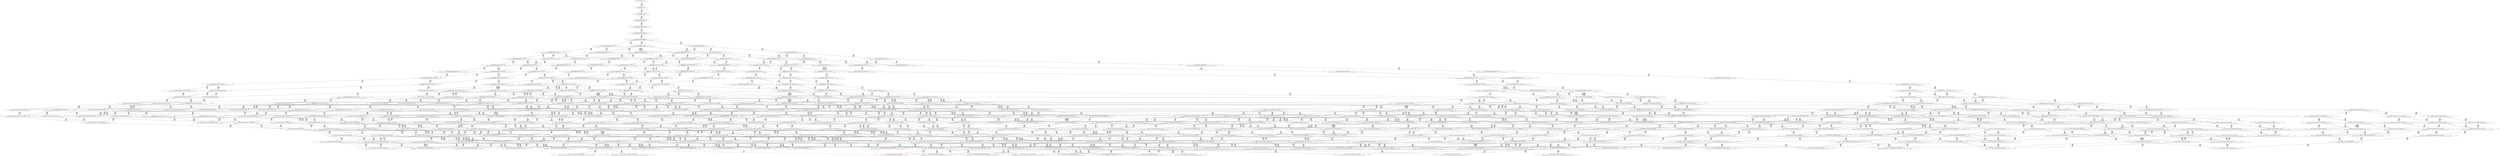 digraph {
	S0[label="S0: [0, 0] [0, 0] [0, 0] [0, 0] \n{}{}"];
	S1[label="S1: [0, 0] [0, 0] [0, 0] [20, 26] \n{T0J0:20-26}{1}"];
	S2[label="S2: [20, 20] [20, 20] [20, 26] [67, 85] \n{T0J1:67-85}{1, 2}"];
	S3[label="S3: [20, 20] [20, 26] [50, 64] [67, 85] \n{T0J1:67-85, T0J2:50-64}{1, 2, 3}"];
	S4[label="S4: [20, 26] [37, 48] [50, 64] [67, 85] \n{T0J1:67-85, T0J2:50-64, T0J10:37-48}{1, 2, 3, 11}"];
	S5[label="S5: [37, 48] [50, 64] [51, 66] [67, 85] \n{T0J1:67-85, T0J2:50-64, T0J11:51-66}{1, 2, 3, 11, 12}"];
	S6[label="S6: [50, 64] [51, 66] [67, 85] [89, 114] \n{T0J1:67-85, T0J2:50-64, T0J11:51-66, T0J15:89-114}{1, 2, 3, 11, 12, 16}"];
	S7[label="S7: [51, 66] [67, 85] [89, 114] [126, 160] \n{T0J1:67-85, T0J3:126-160, T0J15:89-114}{1, 2, 3, 4, 11, 12, 16}"];
	S8[label="S8: [51, 63] [67, 85] [70, 87] [89, 114] \n{T0J1:67-85, T0J12:70-87, T0J15:89-114}{1, 2, 3, 11, 12, 13, 16}"];
	S9[label="S9: [50, 64] [51, 66] [67, 85] [89, 114] \n{T0J1:67-85, T0J15:89-114, T0J19:50-64}{1, 2, 3, 11, 12, 16, 20}"];
	S10[label="S10: [52, 68] [67, 85] [89, 114] [126, 160] \n{T0J1:67-85, T0J3:126-160, T0J6:52-68, T0J15:89-114}{1, 2, 3, 4, 7, 11, 12, 16}"];
	S11[label="S11: [67, 85] [70, 87] [89, 114] [126, 160] \n{T0J1:67-85, T0J3:126-160, T0J12:70-87, T0J15:89-114}{1, 2, 3, 4, 11, 12, 13, 16}"];
	S12[label="S12: [51, 66] [67, 85] [89, 114] [126, 160] \n{T0J1:67-85, T0J3:126-160, T0J15:89-114}{1, 2, 3, 4, 11, 12, 16, 20}"];
	S13[label="S13: [59, 73] [67, 85] [70, 87] [89, 114] \n{T0J1:67-85, T0J12:70-87, T0J13:59-73, T0J15:89-114}{1, 2, 3, 11, 12, 13, 14, 16}"];
	S14[label="S14: [51, 66] [67, 85] [70, 87] [89, 114] \n{T0J1:67-85, T0J12:70-87, T0J15:89-114}{1, 2, 3, 11, 12, 13, 16, 20}"];
	S15[label="S15: [51, 66] [58, 73] [67, 85] [89, 114] \n{T0J1:67-85, T0J15:89-114, T0J20:58-73}{1, 2, 3, 11, 12, 16, 20, 21}"];
	S16[label="S16: [60, 78] [67, 85] [89, 114] [126, 160] \n{T0J3:126-160, T0J7:60-78, T0J15:89-114}{1, 2, 3, 4, 7, 8, 11, 12, 16}"];
	S17[label="S17: [67, 87] [70, 87] [89, 114] [126, 160] \n{T0J3:126-160, T0J15:89-114}{1, 2, 3, 4, 7, 11, 12, 13, 16}"];
	S18[label="S18: [52, 68] [67, 85] [89, 114] [126, 160] \n{T0J1:67-85, T0J3:126-160, T0J15:89-114}{1, 2, 3, 4, 7, 11, 12, 16, 20}"];
	S19[label="S19: [67, 85] [70, 87] [89, 114] [126, 162] \n{T0J1:67-85, T0J3:126-162, T0J12:70-87, T0J15:89-114}{1, 2, 3, 4, 11, 12, 13, 16, 20}"];
	S20[label="S20: [58, 73] [67, 85] [89, 114] [126, 162] \n{T0J1:67-85, T0J3:126-162, T0J15:89-114}{1, 2, 3, 4, 11, 12, 16, 20, 21}"];
	S21[label="S21: [67, 85] [70, 87] [89, 114] [135, 169] \n{T0J3:135-169, T0J15:89-114}{1, 2, 3, 4, 11, 12, 13, 14, 16}"];
	S22[label="S22: [67, 85] [70, 87] [80, 90] [89, 114] \n{T0J1:67-85, T0J12:70-87, T0J14:80-90, T0J15:89-114}{1, 2, 3, 11, 12, 13, 14, 15, 16}"];
	S23[label="S23: [59, 73] [67, 85] [70, 87] [89, 114] \n{T0J1:67-85, T0J12:70-87, T0J15:89-114}{1, 2, 3, 11, 12, 13, 14, 16, 20}"];
	S24[label="S24: [58, 73] [67, 85] [70, 87] [89, 114] \n{T0J1:67-85, T0J12:70-87, T0J15:89-114}{1, 2, 3, 11, 12, 13, 16, 20, 21}"];
	S25[label="S25: [58, 73] [67, 85] [89, 114] [122, 152] \n{T0J1:67-85, T0J15:89-114, T0J21:122-152}{1, 2, 3, 11, 12, 16, 20, 21, 22}"];
	S26[label="S26: [67, 85] [89, 114] [126, 160] [136, 173] \n{T0J3:126-160, T0J8:136-173, T0J15:89-114}{1, 2, 3, 4, 7, 8, 9, 11, 12, 16}"];
	S27[label="S27: [67, 87] [75, 101] [89, 114] [126, 160] \n{T0J3:126-160, T0J15:89-114}{1, 2, 3, 4, 7, 8, 11, 12, 13, 16}"];
	S28[label="S28: [60, 78] [67, 85] [89, 114] [126, 160] \n{T0J3:126-160, T0J15:89-114}{1, 2, 3, 4, 7, 8, 11, 12, 16, 20}"];
	S29[label="S29: [67, 87] [70, 87] [89, 114] [126, 162] \n{T0J3:126-162, T0J15:89-114}{1, 2, 3, 4, 7, 11, 12, 13, 16, 20}"];
	S30[label="S30: [59, 75] [67, 85] [89, 114] [126, 162] \n{T0J3:126-162, T0J15:89-114}{1, 2, 3, 4, 7, 11, 12, 16, 20, 21}"];
	S31[label="S31: [67, 85] [70, 87] [89, 114] [126, 169] \n{T0J3:126-169, T0J15:89-114}{1, 2, 3, 4, 11, 12, 13, 16, 20, 21}"];
	S32[label="S32: [67, 85] [89, 114] [122, 152] [129, 169] \n{T0J3:126-169, T0J15:89-114, T0J21:122-152}{1, 2, 3, 4, 11, 12, 16, 20, 21, 22}"];
	S33[label="S33: [68, 87] [70, 87] [89, 114] [135, 169] \n{T0J3:135-169, T0J6:68-87, T0J15:89-114}{1, 2, 3, 4, 7, 11, 12, 13, 14, 16}"];
	S34[label="S34: [70, 87] [80, 90] [89, 114] [143, 181] \n{T0J3:143-181, T0J15:89-114}{1, 2, 3, 4, 11, 12, 13, 14, 15, 16}"];
	S35[label="S35: [67, 85] [70, 87] [89, 114] [135, 169] \n{T0J3:135-169, T0J15:89-114}{1, 2, 3, 4, 11, 12, 13, 14, 16, 20}"];
	S36[label="S36: [67, 85] [70, 87] [80, 90] [89, 114] \n{T0J1:67-85, T0J12:70-87, T0J14:80-90, T0J15:89-114}{1, 2, 3, 11, 12, 13, 14, 15, 16, 20}"];
	S37[label="S37: [66, 73] [67, 85] [70, 87] [89, 114] \n{T0J1:67-85, T0J12:70-87, T0J15:89-114}{1, 2, 3, 11, 12, 13, 14, 16, 20, 21}"];
	S38[label="S38: [67, 85] [70, 87] [89, 114] [122, 152] \n{T0J1:67-85, T0J12:70-87, T0J15:89-114, T0J21:122-152}{1, 2, 3, 11, 12, 13, 16, 20, 21, 22}"];
	S39[label="S39: [67, 85] [89, 114] [108, 126] [122, 152] \n{T0J1:67-85, T0J15:89-114, T0J21:122-152, T0J22:108-126}{1, 2, 3, 11, 12, 16, 20, 21, 22, 23}"];
	S40[label="S40: [89, 114] [103, 131] [126, 160] [136, 173] \n{T0J3:126-160, T0J8:136-173, T0J9:103-131, T0J15:89-114}{1, 2, 3, 4, 7, 8, 9, 10, 11, 12, 16}"];
	S41[label="S41: [75, 109] [89, 114] [126, 160] [136, 182] \n{T0J3:126-160, T0J8:136-182, T0J15:89-114}{1, 2, 3, 4, 7, 8, 9, 11, 12, 13, 16}"];
	S42[label="S42: [70, 97] [75, 101] [89, 114] [126, 169] \n{T0J3:126-169, T0J15:89-114}{1, 2, 3, 4, 7, 8, 11, 12, 13, 14, 16}"];
	S43[label="S43: [67, 85] [89, 114] [126, 160] [136, 173] \n{T0J3:126-160, T0J8:136-173, T0J15:89-114}{1, 2, 3, 4, 7, 8, 9, 11, 12, 16, 20}"];
	S44[label="S44: [67, 87] [75, 102] [89, 114] [126, 162] \n{T0J3:126-162, T0J15:89-114}{1, 2, 3, 4, 7, 8, 11, 12, 13, 16, 20}"];
	S45[label="S45: [67, 85] [67, 85] [89, 114] [126, 162] \n{T0J3:126-162, T0J15:89-114}{1, 2, 3, 4, 7, 8, 11, 12, 16, 20, 21}"];
	S46[label="S46: [67, 87] [70, 87] [89, 114] [126, 169] \n{T0J3:126-169, T0J15:89-114}{1, 2, 3, 4, 7, 11, 12, 13, 16, 20, 21}"];
	S47[label="S47: [67, 87] [89, 114] [122, 152] [129, 169] \n{T0J3:126-169, T0J15:89-114, T0J21:122-152}{1, 2, 3, 4, 7, 11, 12, 16, 20, 21, 22}"];
	S48[label="S48: [71, 89] [80, 90] [89, 114] [143, 181] \n{T0J3:143-181, T0J6:71-89, T0J15:89-114}{1, 2, 3, 4, 7, 11, 12, 13, 14, 15, 16}"];
	S49[label="S49: [68, 87] [70, 87] [89, 114] [135, 169] \n{T0J3:135-169, T0J6:68-87, T0J15:89-114}{1, 2, 3, 4, 7, 11, 12, 13, 14, 16, 20}"];
	S50[label="S50: [70, 87] [80, 90] [89, 114] [143, 181] \n{T0J3:143-181, T0J15:89-114}{1, 2, 3, 4, 11, 12, 13, 14, 15, 16, 20}"];
	S51[label="S51: [67, 85] [70, 87] [89, 114] [142, 169] \n{T0J3:142-169, T0J15:89-114}{1, 2, 3, 4, 11, 12, 13, 14, 16, 20, 21}"];
	S52[label="S52: [70, 87] [89, 114] [122, 152] [143, 181] \n{T0J3:143-181, T0J15:89-114, T0J21:122-152}{1, 2, 3, 4, 11, 12, 13, 16, 20, 21, 22}"];
	S53[label="S53: [89, 114] [108, 126] [122, 152] [143, 181] \n{T0J3:143-181, T0J15:89-114, T0J21:122-152, T0J22:108-126}{1, 2, 3, 4, 11, 12, 16, 20, 21, 22, 23}"];
	S54[label="S54: [89, 131] [108, 155] [126, 160] [136, 182] \n{T0J3:126-160, T0J8:136-182}{1, 2, 3, 4, 7, 8, 9, 10, 11, 12, 13, 16}"];
	S55[label="S55: [75, 106] [89, 114] [126, 169] [136, 192] \n{T0J3:126-169, T0J8:136-192}{1, 2, 3, 4, 7, 8, 9, 11, 12, 13, 14, 16}"];
	S56[label="S56: [75, 101] [80, 114] [89, 123] [126, 181] \n{T0J3:126-181}{1, 2, 3, 4, 7, 8, 11, 12, 13, 14, 15, 16}"];
	S57[label="S57: [89, 114] [103, 131] [126, 160] [136, 173] \n{T0J3:126-160, T0J8:136-173, T0J9:103-131, T0J15:89-114}{1, 2, 3, 4, 7, 8, 9, 10, 11, 12, 16, 20}"];
	S58[label="S58: [75, 109] [89, 114] [126, 162] [136, 182] \n{T0J3:126-162, T0J8:136-182, T0J15:89-114}{1, 2, 3, 4, 7, 8, 9, 11, 12, 13, 16, 20}"];
	S59[label="S59: [70, 97] [75, 102] [89, 114] [126, 169] \n{T0J3:126-169, T0J15:89-114}{1, 2, 3, 4, 7, 8, 11, 12, 13, 14, 16, 20}"];
	S60[label="S60: [67, 85] [89, 114] [126, 162] [143, 180] \n{T0J3:126-162, T0J8:143-180, T0J15:89-114}{1, 2, 3, 4, 7, 8, 9, 11, 12, 16, 20, 21}"];
	S61[label="S61: [67, 87] [75, 109] [89, 114] [126, 169] \n{T0J3:126-169, T0J15:89-114}{1, 2, 3, 4, 7, 8, 11, 12, 13, 16, 20, 21}"];
	S62[label="S62: [75, 97] [89, 114] [122, 152] [129, 169] \n{T0J3:126-169, T0J7:75-97, T0J15:89-114, T0J21:122-152}{1, 2, 3, 4, 7, 8, 11, 12, 16, 20, 21, 22}"];
	S63[label="S63: [71, 89] [80, 90] [89, 114] [143, 181] \n{T0J3:143-181, T0J6:71-89, T0J15:89-114}{1, 2, 3, 4, 7, 11, 12, 13, 14, 15, 16, 20}"];
	S64[label="S64: [68, 87] [70, 87] [89, 114] [142, 169] \n{T0J3:142-169, T0J6:68-87, T0J15:89-114}{1, 2, 3, 4, 7, 11, 12, 13, 14, 16, 20, 21}"];
	S65[label="S65: [71, 89] [89, 114] [122, 152] [143, 181] \n{T0J3:143-181, T0J6:71-89, T0J15:89-114, T0J21:122-152}{1, 2, 3, 4, 7, 11, 12, 13, 16, 20, 21, 22}"];
	S66[label="S66: [90, 116] [108, 126] [122, 152] [143, 181] \n{T0J3:143-181, T0J6:90-116, T0J21:122-152}{1, 2, 3, 4, 7, 11, 12, 16, 20, 21, 22, 23}"];
	S67[label="S67: [126, 131] [126, 144] [136, 155] [136, 182] \n{T0J4:136-144, T0J8:136-182}{1, 2, 3, 4, 5, 7, 8, 9, 10, 11, 12, 13, 16}"];
	S68[label="S68: [89, 141] [108, 155] [126, 169] [136, 192] \n{T0J8:136-192}{1, 2, 3, 4, 7, 8, 9, 10, 11, 12, 13, 14, 16}"];
	S69[label="S69: [80, 114] [89, 125] [126, 181] [136, 196] \n{T0J3:126-181, T0J8:136-196}{1, 2, 3, 4, 7, 8, 9, 11, 12, 13, 14, 15, 16}"];
	S70[label="S70: [89, 114] [89, 114] [101, 123] [126, 181] \n{T0J3:126-181, T0J16:101-114}{1, 2, 3, 4, 7, 8, 11, 12, 13, 14, 15, 16, 17}"];
	S71[label="S71: [75, 102] [80, 114] [89, 124] [126, 181] \n{T0J3:126-181}{1, 2, 3, 4, 7, 8, 11, 12, 13, 14, 15, 16, 20}"];
	S72[label="S72: [89, 131] [108, 155] [126, 162] [136, 182] \n{T0J3:126-162, T0J8:136-182}{1, 2, 3, 4, 7, 8, 9, 10, 11, 12, 13, 16, 20}"];
	S73[label="S73: [75, 108] [89, 114] [126, 169] [136, 192] \n{T0J3:126-169, T0J8:136-192}{1, 2, 3, 4, 7, 8, 9, 11, 12, 13, 14, 16, 20}"];
	S74[label="S74: [89, 114] [103, 131] [126, 162] [143, 180] \n{T0J3:126-162, T0J8:143-180, T0J9:103-131, T0J15:89-114}{1, 2, 3, 4, 7, 8, 9, 10, 11, 12, 16, 20, 21}"];
	S75[label="S75: [75, 109] [89, 114] [126, 169] [143, 182] \n{T0J3:126-169, T0J8:143-182, T0J15:89-114}{1, 2, 3, 4, 7, 8, 9, 11, 12, 13, 16, 20, 21}"];
	S76[label="S76: [70, 97] [75, 109] [89, 114] [126, 169] \n{T0J3:126-169, T0J15:89-114}{1, 2, 3, 4, 7, 8, 11, 12, 13, 14, 16, 20, 21}"];
	S77[label="S77: [89, 114] [122, 152] [129, 169] [151, 192] \n{T0J3:126-169, T0J8:151-192, T0J21:122-152}{1, 2, 3, 4, 7, 8, 9, 11, 12, 16, 20, 21, 22}"];
	S78[label="S78: [79, 114] [89, 120] [122, 152] [129, 181] \n{T0J3:126-181, T0J21:122-152}{1, 2, 3, 4, 7, 8, 11, 12, 13, 16, 20, 21, 22}"];
	S79[label="S79: [98, 126] [108, 126] [122, 152] [143, 181] \n{T0J3:143-181, T0J7:98-126, T0J21:122-152}{1, 2, 3, 4, 7, 8, 11, 12, 16, 20, 21, 22, 23}"];
	S80[label="S80: [126, 144] [136, 155] [136, 182] [195, 218] \n{T0J4:136-144, T0J5:195-218, T0J8:136-182}{1, 2, 3, 4, 5, 6, 7, 8, 9, 10, 11, 12, 13, 16}"];
	S81[label="S81: [126, 154] [126, 155] [136, 169] [136, 192] \n{T0J4:136-154}{1, 2, 3, 4, 5, 7, 8, 9, 10, 11, 12, 13, 14, 16}"];
	S82[label="S82: [89, 155] [110, 168] [126, 181] [136, 196] \n{}{1, 2, 3, 4, 7, 8, 9, 10, 11, 12, 13, 14, 15, 16}"];
	S83[label="S83: [89, 125] [101, 130] [126, 181] [136, 209] \n{T0J3:126-181, T0J8:136-209}{1, 2, 3, 4, 7, 8, 9, 11, 12, 13, 14, 15, 16, 17}"];
	S84[label="S84: [80, 114] [89, 135] [126, 181] [136, 209] \n{T0J3:126-181, T0J8:136-209}{1, 2, 3, 4, 7, 8, 9, 11, 12, 13, 14, 15, 16, 20}"];
	S85[label="S85: [89, 114] [101, 123] [109, 139] [126, 181] \n{T0J3:126-181, T0J17:109-139}{1, 2, 3, 4, 7, 8, 11, 12, 13, 14, 15, 16, 17, 18}"];
	S86[label="S86: [89, 114] [89, 124] [101, 130] [126, 181] \n{T0J3:126-181}{1, 2, 3, 4, 7, 8, 11, 12, 13, 14, 15, 16, 17, 20}"];
	S87[label="S87: [75, 114] [83, 123] [89, 124] [126, 181] \n{T0J3:126-181}{1, 2, 3, 4, 7, 8, 11, 12, 13, 14, 15, 16, 20, 21}"];
	S88[label="S88: [80, 114] [89, 124] [126, 172] [127, 181] \n{T0J3:126-181, T0J26:127-172}{1, 2, 3, 4, 7, 8, 11, 12, 13, 14, 15, 16, 20, 27}"];
	S89[label="S89: [126, 131] [126, 144] [136, 155] [136, 182] \n{T0J4:136-144, T0J8:136-182}{1, 2, 3, 4, 5, 7, 8, 9, 10, 11, 12, 13, 16, 20}"];
	S90[label="S90: [89, 141] [108, 155] [126, 169] [136, 192] \n{T0J8:136-192}{1, 2, 3, 4, 7, 8, 9, 10, 11, 12, 13, 14, 16, 20}"];
	S91[label="S91: [89, 131] [108, 155] [126, 169] [143, 182] \n{T0J3:126-169, T0J8:143-182}{1, 2, 3, 4, 7, 8, 9, 10, 11, 12, 13, 16, 20, 21}"];
	S92[label="S92: [75, 114] [89, 119] [126, 169] [143, 192] \n{T0J3:126-169, T0J8:143-192}{1, 2, 3, 4, 7, 8, 9, 11, 12, 13, 14, 16, 20, 21}"];
	S93[label="S93: [122, 152] [125, 160] [129, 169] [151, 192] \n{T0J3:126-169, T0J8:151-192, T0J9:125-160, T0J21:122-152}{1, 2, 3, 4, 7, 8, 9, 10, 11, 12, 16, 20, 21, 22}"];
	S94[label="S94: [89, 138] [122, 152] [129, 181] [151, 209] \n{T0J3:126-181, T0J8:151-209, T0J21:122-152}{1, 2, 3, 4, 7, 8, 9, 11, 12, 13, 16, 20, 21, 22}"];
	S95[label="S95: [87, 120] [89, 124] [122, 152] [129, 181] \n{T0J3:126-181, T0J13:87-124, T0J21:122-152}{1, 2, 3, 4, 7, 8, 11, 12, 13, 14, 16, 20, 21, 22}"];
	S96[label="S96: [108, 126] [122, 152] [143, 181] [174, 221] \n{T0J3:143-181, T0J8:174-221}{1, 2, 3, 4, 7, 8, 9, 11, 12, 16, 20, 21, 22, 23}"];
	S97[label="S97: [108, 126] [117, 149] [122, 152] [143, 181] \n{T0J3:143-181, T0J12:117-149}{1, 2, 3, 4, 7, 8, 11, 12, 13, 16, 20, 21, 22, 23}"];
	S98[label="S98: [126, 155] [136, 169] [136, 192] [195, 241] \n{T0J5:195-241}{1, 2, 3, 4, 5, 6, 7, 8, 9, 10, 11, 12, 13, 14, 16}"];
	S99[label="S99: [126, 168] [126, 169] [136, 181] [136, 196] \n{}{1, 2, 3, 4, 5, 7, 8, 9, 10, 11, 12, 13, 14, 15, 16}"];
	S100[label="S100: [101, 168] [110, 171] [126, 181] [136, 209] \n{}{1, 2, 3, 4, 7, 8, 9, 10, 11, 12, 13, 14, 15, 16, 17}"];
	S101[label="S101: [89, 155] [110, 168] [126, 181] [136, 209] \n{}{1, 2, 3, 4, 7, 8, 9, 10, 11, 12, 13, 14, 15, 16, 20}"];
	S102[label="S102: [101, 130] [109, 150] [126, 181] [136, 209] \n{T0J3:126-181, T0J8:136-209}{1, 2, 3, 4, 7, 8, 9, 11, 12, 13, 14, 15, 16, 17, 18}"];
	S103[label="S103: [89, 130] [101, 135] [126, 181] [136, 209] \n{T0J3:126-181, T0J8:136-209}{1, 2, 3, 4, 7, 8, 9, 11, 12, 13, 14, 15, 16, 17, 20}"];
	S104[label="S104: [83, 123] [89, 141] [126, 181] [136, 209] \n{T0J3:126-181, T0J8:136-209}{1, 2, 3, 4, 7, 8, 9, 11, 12, 13, 14, 15, 16, 20, 21}"];
	S105[label="S105: [89, 135] [126, 172] [127, 181] [136, 209] \n{T0J3:126-181, T0J8:136-209, T0J26:127-172}{1, 2, 3, 4, 7, 8, 9, 11, 12, 13, 14, 15, 16, 20, 27}"];
	S106[label="S106: [101, 123] [109, 139] [126, 178] [140, 181] \n{T0J3:126-181, T0J18:140-178}{1, 2, 3, 4, 7, 8, 11, 12, 13, 14, 15, 16, 17, 18, 19}"];
	S107[label="S107: [89, 124] [101, 130] [109, 139] [126, 181] \n{T0J3:126-181}{1, 2, 3, 4, 7, 8, 11, 12, 13, 14, 15, 16, 17, 18, 20}"];
	S108[label="S108: [89, 123] [89, 124] [101, 130] [126, 181] \n{T0J3:126-181}{1, 2, 3, 4, 7, 8, 11, 12, 13, 14, 15, 16, 17, 20, 21}"];
	S109[label="S109: [89, 124] [101, 130] [126, 172] [127, 181] \n{T0J3:126-181, T0J26:127-172}{1, 2, 3, 4, 7, 8, 11, 12, 13, 14, 15, 16, 17, 20, 27}"];
	S110[label="S110: [83, 124] [89, 147] [122, 181] [129, 202] \n{T0J3:126-181, T0J21:122-202}{1, 2, 3, 4, 7, 8, 11, 12, 13, 14, 15, 16, 20, 21, 22}"];
	S111[label="S111: [83, 123] [89, 124] [126, 172] [127, 181] \n{T0J3:126-181, T0J26:127-172}{1, 2, 3, 4, 7, 8, 11, 12, 13, 14, 15, 16, 20, 21, 27}"];
	S112[label="S112: [126, 144] [136, 155] [136, 182] [195, 218] \n{T0J4:136-144, T0J5:195-218, T0J8:136-182}{1, 2, 3, 4, 5, 6, 7, 8, 9, 10, 11, 12, 13, 16, 20}"];
	S113[label="S113: [126, 154] [126, 155] [136, 169] [136, 192] \n{T0J4:136-154}{1, 2, 3, 4, 5, 7, 8, 9, 10, 11, 12, 13, 14, 16, 20}"];
	S114[label="S114: [126, 131] [126, 144] [136, 155] [143, 182] \n{T0J4:136-144, T0J8:143-182}{1, 2, 3, 4, 5, 7, 8, 9, 10, 11, 12, 13, 16, 20, 21}"];
	S115[label="S115: [89, 141] [108, 160] [126, 169] [143, 192] \n{T0J8:143-192}{1, 2, 3, 4, 7, 8, 9, 10, 11, 12, 13, 14, 16, 20, 21}"];
	S116[label="S116: [126, 152] [129, 160] [136, 165] [151, 192] \n{T0J4:136-165}{1, 2, 3, 4, 5, 7, 8, 9, 10, 11, 12, 16, 20, 21, 22}"];
	S117[label="S117: [122, 160] [125, 181] [129, 184] [151, 209] \n{}{1, 2, 3, 4, 7, 8, 9, 10, 11, 12, 13, 16, 20, 21, 22}"];
	S118[label="S118: [126, 138] [129, 151] [136, 152] [151, 209] \n{T0J4:136-151, T0J8:151-209}{1, 2, 3, 4, 5, 7, 8, 9, 11, 12, 13, 16, 20, 21, 22}"];
	S119[label="S119: [89, 135] [122, 152] [129, 181] [151, 215] \n{T0J3:126-181, T0J8:151-215}{1, 2, 3, 4, 7, 8, 9, 11, 12, 13, 14, 16, 20, 21, 22}"];
	S120[label="S120: [122, 152] [143, 172] [144, 181] [174, 221] \n{T0J3:143-181, T0J8:174-221, T0J9:144-172}{1, 2, 3, 4, 7, 8, 9, 10, 11, 12, 16, 20, 21, 22, 23}"];
	S121[label="S121: [117, 149] [122, 152] [143, 181] [174, 221] \n{T0J3:143-181, T0J8:174-221}{1, 2, 3, 4, 7, 8, 9, 11, 12, 13, 16, 20, 21, 22, 23}"];
	S122[label="S122: [116, 135] [117, 149] [122, 152] [143, 181] \n{T0J3:143-181, T0J13:116-135}{1, 2, 3, 4, 7, 8, 11, 12, 13, 14, 16, 20, 21, 22, 23}"];
	S123[label="S123: [126, 169] [136, 182] [136, 196] [195, 255] \n{T0J5:195-255}{1, 2, 3, 4, 5, 6, 7, 8, 9, 10, 11, 12, 13, 14, 15, 16}"];
	S124[label="S124: [126, 171] [126, 181] [136, 184] [136, 209] \n{}{1, 2, 3, 4, 5, 7, 8, 9, 10, 11, 12, 13, 14, 15, 16, 17}"];
	S125[label="S125: [109, 171] [121, 181] [126, 193] [136, 209] \n{}{1, 2, 3, 4, 7, 8, 9, 10, 11, 12, 13, 14, 15, 16, 17, 18}"];
	S126[label="S126: [101, 168] [110, 176] [126, 181] [136, 209] \n{}{1, 2, 3, 4, 7, 8, 9, 10, 11, 12, 13, 14, 15, 16, 17, 20}"];
	S127[label="S127: [126, 168] [126, 169] [136, 181] [136, 209] \n{}{1, 2, 3, 4, 5, 7, 8, 9, 10, 11, 12, 13, 14, 15, 16, 20}"];
	S128[label="S128: [89, 160] [110, 169] [126, 181] [136, 209] \n{}{1, 2, 3, 4, 7, 8, 9, 10, 11, 12, 13, 14, 15, 16, 20, 21}"];
	S129[label="S129: [110, 172] [126, 181] [127, 181] [136, 209] \n{}{1, 2, 3, 4, 7, 8, 9, 10, 11, 12, 13, 14, 15, 16, 20, 27}"];
	S130[label="S130: [126, 130] [126, 143] [136, 150] [136, 209] \n{T0J4:136-143, T0J8:136-209}{1, 2, 3, 4, 5, 7, 8, 9, 11, 12, 13, 14, 15, 16, 17, 18}"];
	S131[label="S131: [109, 150] [126, 181] [136, 189] [152, 218] \n{T0J3:126-181, T0J8:136-218, T0J18:140-189}{1, 2, 3, 4, 7, 8, 9, 11, 12, 13, 14, 15, 16, 17, 18, 19}"];
	S132[label="S132: [101, 135] [109, 150] [126, 181] [136, 219] \n{T0J3:126-181, T0J8:136-219}{1, 2, 3, 4, 7, 8, 9, 11, 12, 13, 14, 15, 16, 17, 18, 20}"];
	S133[label="S133: [126, 130] [126, 135] [136, 143] [136, 209] \n{T0J4:136-143, T0J8:136-209}{1, 2, 3, 4, 5, 7, 8, 9, 11, 12, 13, 14, 15, 16, 17, 20}"];
	S134[label="S134: [89, 139] [101, 141] [126, 181] [136, 218] \n{T0J3:126-181, T0J8:136-218}{1, 2, 3, 4, 7, 8, 9, 11, 12, 13, 14, 15, 16, 17, 20, 21}"];
	S135[label="S135: [101, 141] [126, 172] [127, 181] [136, 219] \n{T0J3:126-181, T0J8:136-219, T0J26:127-172}{1, 2, 3, 4, 7, 8, 9, 11, 12, 13, 14, 15, 16, 17, 20, 27}"];
	S136[label="S136: [89, 152] [122, 181] [129, 202] [151, 219] \n{T0J3:126-181, T0J8:136-219}{1, 2, 3, 4, 7, 8, 9, 11, 12, 13, 14, 15, 16, 20, 21, 22}"];
	S137[label="S137: [89, 141] [126, 172] [127, 181] [136, 218] \n{T0J3:126-181, T0J8:136-218, T0J26:127-172}{1, 2, 3, 4, 7, 8, 9, 11, 12, 13, 14, 15, 16, 20, 21, 27}"];
	S138[label="S138: [126, 135] [127, 148] [136, 172] [136, 209] \n{T0J4:136-148, T0J8:136-209}{1, 2, 3, 4, 5, 7, 8, 9, 11, 12, 13, 14, 15, 16, 20, 27}"];
	S139[label="S139: [101, 130] [109, 139] [126, 181] [140, 188] \n{T0J3:126-181, T0J18:140-188}{1, 2, 3, 4, 7, 8, 11, 12, 13, 14, 15, 16, 17, 18, 19, 20}"];
	S140[label="S140: [89, 124] [101, 130] [109, 148] [126, 181] \n{T0J3:126-181}{1, 2, 3, 4, 7, 8, 11, 12, 13, 14, 15, 16, 17, 18, 20, 21}"];
	S141[label="S141: [101, 130] [109, 149] [126, 172] [127, 181] \n{T0J3:126-181, T0J26:127-172}{1, 2, 3, 4, 7, 8, 11, 12, 13, 14, 15, 16, 17, 18, 20, 27}"];
	S142[label="S142: [89, 140] [101, 147] [122, 181] [129, 202] \n{T0J3:126-181}{1, 2, 3, 4, 7, 8, 11, 12, 13, 14, 15, 16, 17, 20, 21, 22}"];
	S143[label="S143: [89, 124] [101, 139] [126, 172] [127, 181] \n{T0J3:126-181, T0J26:127-172}{1, 2, 3, 4, 7, 8, 11, 12, 13, 14, 15, 16, 17, 20, 21, 27}"];
	S144[label="S144: [89, 149] [122, 176] [129, 181] [133, 202] \n{T0J3:126-181}{1, 2, 3, 4, 7, 8, 11, 12, 13, 14, 15, 16, 20, 21, 22, 23}"];
	S145[label="S145: [89, 147] [122, 172] [127, 181] [130, 202] \n{T0J3:126-181, T0J21:122-202, T0J26:127-172}{1, 2, 3, 4, 7, 8, 11, 12, 13, 14, 15, 16, 20, 21, 22, 27}"];
	S146[label="S146: [126, 155] [136, 169] [136, 192] [195, 241] \n{T0J5:195-241}{1, 2, 3, 4, 5, 6, 7, 8, 9, 10, 11, 12, 13, 14, 16, 20}"];
	S147[label="S147: [126, 144] [136, 155] [143, 182] [195, 218] \n{T0J4:136-144, T0J5:195-218, T0J8:143-182}{1, 2, 3, 4, 5, 6, 7, 8, 9, 10, 11, 12, 13, 16, 20, 21}"];
	S148[label="S148: [126, 154] [126, 160] [136, 169] [143, 192] \n{T0J4:136-154, T0J8:143-192}{1, 2, 3, 4, 5, 7, 8, 9, 10, 11, 12, 13, 14, 16, 20, 21}"];
	S149[label="S149: [129, 160] [136, 165] [151, 192] [195, 239] \n{T0J5:195-239}{1, 2, 3, 4, 5, 6, 7, 8, 9, 10, 11, 12, 16, 20, 21, 22}"];
	S150[label="S150: [126, 173] [129, 181] [136, 184] [151, 209] \n{}{1, 2, 3, 4, 5, 7, 8, 9, 10, 11, 12, 13, 16, 20, 21, 22}"];
	S151[label="S151: [122, 170] [125, 181] [129, 184] [151, 215] \n{}{1, 2, 3, 4, 7, 8, 9, 10, 11, 12, 13, 14, 16, 20, 21, 22}"];
	S152[label="S152: [129, 151] [136, 152] [151, 209] [195, 225] \n{T0J5:195-225, T0J8:151-209}{1, 2, 3, 4, 5, 6, 7, 8, 9, 11, 12, 13, 16, 20, 21, 22}"];
	S153[label="S153: [126, 135] [129, 148] [136, 152] [151, 215] \n{T0J4:136-148, T0J8:151-215}{1, 2, 3, 4, 5, 7, 8, 9, 11, 12, 13, 14, 16, 20, 21, 22}"];
	S154[label="S154: [143, 152] [144, 165] [153, 172] [174, 221] \n{T0J4:153-165, T0J8:174-221}{1, 2, 3, 4, 5, 7, 8, 9, 10, 11, 12, 16, 20, 21, 22, 23}"];
	S155[label="S155: [122, 172] [143, 181] [144, 195] [174, 221] \n{T0J8:174-221}{1, 2, 3, 4, 7, 8, 9, 10, 11, 12, 13, 16, 20, 21, 22, 23}"];
	S156[label="S156: [143, 149] [143, 152] [153, 162] [174, 221] \n{T0J4:153-162, T0J8:174-221}{1, 2, 3, 4, 5, 7, 8, 9, 11, 12, 13, 16, 20, 21, 22, 23}"];
	S157[label="S157: [117, 149] [122, 152] [143, 181] [174, 230] \n{T0J3:143-181, T0J8:174-230}{1, 2, 3, 4, 7, 8, 9, 11, 12, 13, 14, 16, 20, 21, 22, 23}"];
	S158[label="S158: [126, 182] [136, 185] [136, 209] [195, 258] \n{T0J5:195-258}{1, 2, 3, 4, 5, 6, 7, 8, 9, 10, 11, 12, 13, 14, 15, 16, 17}"];
	S159[label="S159: [126, 181] [126, 184] [136, 196] [136, 209] \n{}{1, 2, 3, 4, 5, 7, 8, 9, 10, 11, 12, 13, 14, 15, 16, 17, 18}"];
	S160[label="S160: [121, 181] [126, 193] [136, 209] [152, 235] \n{}{1, 2, 3, 4, 7, 8, 9, 10, 11, 12, 13, 14, 15, 16, 17, 18, 19}"];
	S161[label="S161: [109, 176] [121, 181] [126, 193] [136, 219] \n{}{1, 2, 3, 4, 7, 8, 9, 10, 11, 12, 13, 14, 15, 16, 17, 18, 20}"];
	S162[label="S162: [126, 176] [126, 181] [136, 184] [136, 209] \n{}{1, 2, 3, 4, 5, 7, 8, 9, 10, 11, 12, 13, 14, 15, 16, 17, 20}"];
	S163[label="S163: [101, 169] [110, 181] [126, 185] [136, 218] \n{}{1, 2, 3, 4, 7, 8, 9, 10, 11, 12, 13, 14, 15, 16, 17, 20, 21}"];
	S164[label="S164: [110, 181] [126, 181] [127, 188] [136, 219] \n{}{1, 2, 3, 4, 7, 8, 9, 10, 11, 12, 13, 14, 15, 16, 17, 20, 27}"];
	S165[label="S165: [126, 169] [136, 182] [136, 209] [195, 255] \n{T0J5:195-255}{1, 2, 3, 4, 5, 6, 7, 8, 9, 10, 11, 12, 13, 14, 15, 16, 20}"];
	S166[label="S166: [126, 169] [126, 173] [136, 181] [136, 209] \n{}{1, 2, 3, 4, 5, 7, 8, 9, 10, 11, 12, 13, 14, 15, 16, 20, 21}"];
	S167[label="S167: [110, 181] [125, 198] [129, 202] [151, 219] \n{}{1, 2, 3, 4, 7, 8, 9, 10, 11, 12, 13, 14, 15, 16, 20, 21, 22}"];
	S168[label="S168: [110, 172] [126, 181] [127, 187] [136, 218] \n{}{1, 2, 3, 4, 7, 8, 9, 10, 11, 12, 13, 14, 15, 16, 20, 21, 27}"];
	S169[label="S169: [126, 181] [127, 181] [136, 185] [136, 209] \n{T0J4:136-185}{1, 2, 3, 4, 5, 7, 8, 9, 10, 11, 12, 13, 14, 15, 16, 20, 27}"];
	S170[label="S170: [126, 143] [136, 150] [136, 209] [195, 217] \n{T0J4:136-143, T0J5:195-217, T0J8:136-209}{1, 2, 3, 4, 5, 6, 7, 8, 9, 11, 12, 13, 14, 15, 16, 17, 18}"];
	S171[label="S171: [126, 150] [136, 163] [136, 189] [152, 218] \n{T0J4:136-163}{1, 2, 3, 4, 5, 7, 8, 9, 11, 12, 13, 14, 15, 16, 17, 18, 19}"];
	S172[label="S172: [109, 150] [126, 181] [136, 189] [152, 225] \n{T0J8:136-225, T0J18:140-189}{1, 2, 3, 4, 7, 8, 9, 11, 12, 13, 14, 15, 16, 17, 18, 19, 20}"];
	S173[label="S173: [126, 135] [126, 148] [136, 150] [136, 219] \n{T0J4:136-148, T0J8:136-219}{1, 2, 3, 4, 5, 7, 8, 9, 11, 12, 13, 14, 15, 16, 17, 18, 20}"];
	S174[label="S174: [101, 141] [109, 150] [126, 181] [136, 219] \n{T0J3:126-181, T0J8:136-219}{1, 2, 3, 4, 7, 8, 9, 11, 12, 13, 14, 15, 16, 17, 18, 20, 21}"];
	S175[label="S175: [109, 150] [126, 172] [127, 181] [136, 225] \n{T0J8:136-225}{1, 2, 3, 4, 7, 8, 9, 11, 12, 13, 14, 15, 16, 17, 18, 20, 27}"];
	S176[label="S176: [126, 135] [136, 143] [136, 209] [195, 217] \n{T0J4:136-143, T0J5:195-217, T0J8:136-209}{1, 2, 3, 4, 5, 6, 7, 8, 9, 11, 12, 13, 14, 15, 16, 17, 20}"];
	S177[label="S177: [126, 139] [126, 141] [136, 152] [136, 218] \n{T0J4:136-152}{1, 2, 3, 4, 5, 7, 8, 9, 11, 12, 13, 14, 15, 16, 17, 20, 21}"];
	S178[label="S178: [101, 147] [122, 181] [129, 202] [151, 235] \n{T0J8:136-235}{1, 2, 3, 4, 7, 8, 9, 11, 12, 13, 14, 15, 16, 17, 20, 21, 22}"];
	S179[label="S179: [101, 141] [126, 172] [127, 181] [136, 219] \n{T0J3:126-181, T0J8:136-219, T0J26:127-172}{1, 2, 3, 4, 7, 8, 9, 11, 12, 13, 14, 15, 16, 17, 20, 21, 27}"];
	S180[label="S180: [126, 141] [127, 154] [136, 172] [136, 219] \n{T0J4:136-154}{1, 2, 3, 4, 5, 7, 8, 9, 11, 12, 13, 14, 15, 16, 17, 20, 27}"];
	S181[label="S181: [126, 152] [129, 165] [136, 202] [151, 219] \n{T0J4:136-165}{1, 2, 3, 4, 5, 7, 8, 9, 11, 12, 13, 14, 15, 16, 20, 21, 22}"];
	S182[label="S182: [122, 176] [129, 181] [133, 202] [151, 244] \n{T0J8:136-244}{1, 2, 3, 4, 7, 8, 9, 11, 12, 13, 14, 15, 16, 20, 21, 22, 23}"];
	S183[label="S183: [122, 172] [127, 181] [130, 202] [151, 242] \n{T0J8:136-242}{1, 2, 3, 4, 7, 8, 9, 11, 12, 13, 14, 15, 16, 20, 21, 22, 27}"];
	S184[label="S184: [126, 141] [127, 154] [136, 172] [136, 218] \n{T0J4:136-154}{1, 2, 3, 4, 5, 7, 8, 9, 11, 12, 13, 14, 15, 16, 20, 21, 27}"];
	S185[label="S185: [127, 148] [136, 172] [136, 209] [195, 222] \n{T0J4:136-148, T0J5:195-222, T0J8:136-209}{1, 2, 3, 4, 5, 6, 7, 8, 9, 11, 12, 13, 14, 15, 16, 20, 27}"];
	S186[label="S186: [126, 130] [126, 139] [136, 143] [140, 188] \n{T0J4:136-143, T0J18:140-188}{1, 2, 3, 4, 5, 7, 8, 11, 12, 13, 14, 15, 16, 17, 18, 19, 20}"];
	S187[label="S187: [101, 135] [109, 148] [126, 181] [140, 188] \n{T0J3:126-181, T0J18:140-188}{1, 2, 3, 4, 7, 8, 11, 12, 13, 14, 15, 16, 17, 18, 19, 20, 21}"];
	S188[label="S188: [109, 149] [126, 181] [127, 184] [148, 189] \n{T0J3:126-181, T0J18:140-189, T0J26:127-184}{1, 2, 3, 4, 7, 8, 11, 12, 13, 14, 15, 16, 17, 18, 19, 20, 27}"];
	S189[label="S189: [101, 147] [109, 150] [122, 181] [129, 202] \n{T0J3:126-181}{1, 2, 3, 4, 7, 8, 11, 12, 13, 14, 15, 16, 17, 18, 20, 21, 22}"];
	S190[label="S190: [101, 139] [109, 149] [126, 172] [127, 181] \n{T0J3:126-181, T0J26:127-172}{1, 2, 3, 4, 7, 8, 11, 12, 13, 14, 15, 16, 17, 18, 20, 21, 27}"];
	S191[label="S191: [126, 130] [126, 143] [127, 149] [136, 172] \n{T0J4:136-143}{1, 2, 3, 4, 5, 7, 8, 11, 12, 13, 14, 15, 16, 17, 18, 20, 27}"];
	S192[label="S192: [126, 140] [126, 147] [129, 153] [136, 202] \n{T0J4:136-153}{1, 2, 3, 4, 5, 7, 8, 11, 12, 13, 14, 15, 16, 17, 20, 21, 22}"];
	S193[label="S193: [101, 147] [122, 176] [129, 181] [133, 202] \n{T0J3:126-181}{1, 2, 3, 4, 7, 8, 11, 12, 13, 14, 15, 16, 17, 20, 21, 22, 23}"];
	S194[label="S194: [101, 147] [122, 172] [127, 181] [130, 202] \n{T0J3:126-181, T0J26:127-172}{1, 2, 3, 4, 7, 8, 11, 12, 13, 14, 15, 16, 17, 20, 21, 22, 27}"];
	S195[label="S195: [126, 149] [129, 162] [133, 176] [136, 202] \n{T0J4:136-162}{1, 2, 3, 4, 5, 7, 8, 11, 12, 13, 14, 15, 16, 20, 21, 22, 23}"];
	S196[label="S196: [122, 169] [129, 176] [133, 181] [133, 202] \n{T0J3:126-181, T0J23:133-169}{1, 2, 3, 4, 7, 8, 11, 12, 13, 14, 15, 16, 20, 21, 22, 23, 24}"];
	S197[label="S197: [122, 172] [127, 176] [130, 181] [136, 202] \n{T0J3:126-181, T0J26:127-172}{1, 2, 3, 4, 7, 8, 11, 12, 13, 14, 15, 16, 20, 21, 22, 23, 27}"];
	S198[label="S198: [126, 147] [127, 160] [130, 172] [136, 202] \n{T0J4:136-160}{1, 2, 3, 4, 5, 7, 8, 11, 12, 13, 14, 15, 16, 20, 21, 22, 27}"];
	S199[label="S199: [126, 160] [136, 169] [143, 192] [195, 241] \n{T0J5:195-241}{1, 2, 3, 4, 5, 6, 7, 8, 9, 10, 11, 12, 13, 14, 16, 20, 21}"];
	S200[label="S200: [129, 181] [136, 197] [151, 209] [195, 260] \n{T0J5:195-260}{1, 2, 3, 4, 5, 6, 7, 8, 9, 10, 11, 12, 13, 16, 20, 21, 22}"];
	S201[label="S201: [126, 181] [129, 183] [136, 184] [151, 215] \n{}{1, 2, 3, 4, 5, 7, 8, 9, 10, 11, 12, 13, 14, 16, 20, 21, 22}"];
	S202[label="S202: [129, 148] [136, 152] [151, 215] [195, 222] \n{T0J4:136-148, T0J5:195-222, T0J8:151-215}{1, 2, 3, 4, 5, 6, 7, 8, 9, 11, 12, 13, 14, 16, 20, 21, 22}"];
	S203[label="S203: [144, 165] [153, 172] [174, 221] [212, 239] \n{T0J4:153-165, T0J5:212-239, T0J8:174-221}{1, 2, 3, 4, 5, 6, 7, 8, 9, 10, 11, 12, 16, 20, 21, 22, 23}"];
	S204[label="S204: [136, 181] [143, 185] [144, 195] [174, 221] \n{T0J4:136-185, T0J8:174-221}{1, 2, 3, 4, 5, 7, 8, 9, 10, 11, 12, 13, 16, 20, 21, 22, 23}"];
	S205[label="S205: [122, 181] [143, 182] [144, 195] [174, 230] \n{T0J8:174-230}{1, 2, 3, 4, 7, 8, 9, 10, 11, 12, 13, 14, 16, 20, 21, 22, 23}"];
	S206[label="S206: [143, 152] [153, 162] [174, 221] [212, 236] \n{T0J4:153-162, T0J5:212-236, T0J8:174-221}{1, 2, 3, 4, 5, 6, 7, 8, 9, 11, 12, 13, 16, 20, 21, 22, 23}"];
	S207[label="S207: [143, 149] [143, 152] [153, 162] [174, 230] \n{T0J4:153-162, T0J8:174-230}{1, 2, 3, 4, 5, 7, 8, 9, 11, 12, 13, 14, 16, 20, 21, 22, 23}"];
	S208[label="S208: [126, 185] [136, 207] [136, 209] [195, 268] \n{T0J5:195-268}{1, 2, 3, 4, 5, 6, 7, 8, 9, 10, 11, 12, 13, 14, 15, 16, 17, 18}"];
	S209[label="S209: [126, 193] [136, 196] [136, 209] [152, 244] \n{}{1, 2, 3, 4, 5, 7, 8, 9, 10, 11, 12, 13, 14, 15, 16, 17, 18, 19}"];
	S210[label="S210: [121, 181] [126, 193] [136, 219] [152, 240] \n{}{1, 2, 3, 4, 7, 8, 9, 10, 11, 12, 13, 14, 15, 16, 17, 18, 19, 20}"];
	S211[label="S211: [126, 181] [126, 189] [136, 201] [136, 219] \n{}{1, 2, 3, 4, 5, 7, 8, 9, 10, 11, 12, 13, 14, 15, 16, 17, 18, 20}"];
	S212[label="S212: [109, 181] [121, 185] [126, 194] [136, 219] \n{}{1, 2, 3, 4, 7, 8, 9, 10, 11, 12, 13, 14, 15, 16, 17, 18, 20, 21}"];
	S213[label="S213: [121, 181] [126, 188] [130, 205] [136, 225] \n{}{1, 2, 3, 4, 7, 8, 9, 10, 11, 12, 13, 14, 15, 16, 17, 18, 20, 27}"];
	S214[label="S214: [126, 182] [136, 185] [136, 209] [195, 263] \n{T0J5:195-263}{1, 2, 3, 4, 5, 6, 7, 8, 9, 10, 11, 12, 13, 14, 15, 16, 17, 20}"];
	S215[label="S215: [126, 181] [126, 182] [136, 185] [136, 218] \n{}{1, 2, 3, 4, 5, 7, 8, 9, 10, 11, 12, 13, 14, 15, 16, 17, 20, 21}"];
	S216[label="S216: [110, 196] [125, 198] [129, 202] [151, 235] \n{}{1, 2, 3, 4, 7, 8, 9, 10, 11, 12, 13, 14, 15, 16, 17, 20, 21, 22}"];
	S217[label="S217: [110, 181] [126, 187] [127, 188] [136, 219] \n{}{1, 2, 3, 4, 7, 8, 9, 10, 11, 12, 13, 14, 15, 16, 17, 20, 21, 27}"];
	S218[label="S218: [126, 181] [127, 188] [136, 196] [136, 219] \n{}{1, 2, 3, 4, 5, 7, 8, 9, 10, 11, 12, 13, 14, 15, 16, 17, 20, 27}"];
	S219[label="S219: [126, 173] [136, 187] [136, 209] [195, 256] \n{T0J5:195-256}{1, 2, 3, 4, 5, 6, 7, 8, 9, 10, 11, 12, 13, 14, 15, 16, 20, 21}"];
	S220[label="S220: [126, 194] [129, 198] [136, 207] [151, 219] \n{}{1, 2, 3, 4, 5, 7, 8, 9, 10, 11, 12, 13, 14, 15, 16, 20, 21, 22}"];
	S221[label="S221: [125, 182] [129, 202] [144, 222] [158, 244] \n{}{1, 2, 3, 4, 7, 8, 9, 10, 11, 12, 13, 14, 15, 16, 20, 21, 22, 23}"];
	S222[label="S222: [125, 181] [127, 202] [136, 218] [157, 242] \n{}{1, 2, 3, 4, 7, 8, 9, 10, 11, 12, 13, 14, 15, 16, 20, 21, 22, 27}"];
	S223[label="S223: [126, 181] [127, 185] [136, 187] [136, 218] \n{}{1, 2, 3, 4, 5, 7, 8, 9, 10, 11, 12, 13, 14, 15, 16, 20, 21, 27}"];
	S224[label="S224: [127, 181] [136, 194] [136, 209] [195, 268] \n{T0J5:195-268}{1, 2, 3, 4, 5, 6, 7, 8, 9, 10, 11, 12, 13, 14, 15, 16, 20, 27}"];
	S225[label="S225: [136, 163] [136, 189] [152, 218] [195, 237] \n{T0J5:195-237}{1, 2, 3, 4, 5, 6, 7, 8, 9, 11, 12, 13, 14, 15, 16, 17, 18, 19}"];
	S226[label="S226: [126, 163] [136, 181] [136, 189] [152, 225] \n{T0J4:136-163}{1, 2, 3, 4, 5, 7, 8, 9, 11, 12, 13, 14, 15, 16, 17, 18, 19, 20}"];
	S227[label="S227: [109, 150] [126, 181] [136, 189] [152, 230] \n{T0J8:136-230, T0J18:140-189}{1, 2, 3, 4, 7, 8, 9, 11, 12, 13, 14, 15, 16, 17, 18, 19, 20, 21}"];
	S228[label="S228: [126, 181] [127, 184] [136, 189] [156, 244] \n{T0J8:136-244}{1, 2, 3, 4, 7, 8, 9, 11, 12, 13, 14, 15, 16, 17, 18, 19, 20, 27}"];
	S229[label="S229: [126, 148] [136, 150] [136, 219] [195, 222] \n{T0J4:136-148, T0J5:195-222, T0J8:136-219}{1, 2, 3, 4, 5, 6, 7, 8, 9, 11, 12, 13, 14, 15, 16, 17, 18, 20}"];
	S230[label="S230: [126, 141] [126, 150] [136, 154] [136, 219] \n{T0J4:136-154}{1, 2, 3, 4, 5, 7, 8, 9, 11, 12, 13, 14, 15, 16, 17, 18, 20, 21}"];
	S231[label="S231: [109, 150] [122, 181] [129, 202] [151, 242] \n{T0J8:136-242}{1, 2, 3, 4, 7, 8, 9, 11, 12, 13, 14, 15, 16, 17, 18, 20, 21, 22}"];
	S232[label="S232: [109, 150] [126, 172] [127, 181] [136, 234] \n{T0J8:136-234}{1, 2, 3, 4, 7, 8, 9, 11, 12, 13, 14, 15, 16, 17, 18, 20, 21, 27}"];
	S233[label="S233: [126, 163] [127, 172] [136, 181] [136, 225] \n{T0J4:136-163}{1, 2, 3, 4, 5, 7, 8, 9, 11, 12, 13, 14, 15, 16, 17, 18, 20, 27}"];
	S234[label="S234: [126, 141] [136, 152] [136, 218] [195, 226] \n{T0J5:195-226}{1, 2, 3, 4, 5, 6, 7, 8, 9, 11, 12, 13, 14, 15, 16, 17, 20, 21}"];
	S235[label="S235: [126, 160] [129, 181] [136, 202] [151, 235] \n{}{1, 2, 3, 4, 5, 7, 8, 9, 11, 12, 13, 14, 15, 16, 17, 20, 21, 22}"];
	S236[label="S236: [122, 176] [129, 181] [133, 202] [151, 244] \n{T0J8:136-244}{1, 2, 3, 4, 7, 8, 9, 11, 12, 13, 14, 15, 16, 17, 20, 21, 22, 23}"];
	S237[label="S237: [122, 172] [127, 181] [130, 202] [151, 242] \n{T0J8:136-242}{1, 2, 3, 4, 7, 8, 9, 11, 12, 13, 14, 15, 16, 17, 20, 21, 22, 27}"];
	S238[label="S238: [126, 141] [127, 154] [136, 172] [136, 219] \n{T0J4:136-154}{1, 2, 3, 4, 5, 7, 8, 9, 11, 12, 13, 14, 15, 16, 17, 20, 21, 27}"];
	S239[label="S239: [127, 154] [136, 172] [136, 219] [195, 228] \n{T0J5:195-228}{1, 2, 3, 4, 5, 6, 7, 8, 9, 11, 12, 13, 14, 15, 16, 17, 20, 27}"];
	S240[label="S240: [129, 165] [136, 202] [151, 219] [195, 239] \n{T0J5:195-239}{1, 2, 3, 4, 5, 6, 7, 8, 9, 11, 12, 13, 14, 15, 16, 20, 21, 22}"];
	S241[label="S241: [129, 181] [133, 189] [136, 202] [151, 244] \n{}{1, 2, 3, 4, 5, 7, 8, 9, 11, 12, 13, 14, 15, 16, 20, 21, 22, 23}"];
	S242[label="S242: [127, 181] [130, 185] [136, 202] [151, 242] \n{}{1, 2, 3, 4, 5, 7, 8, 9, 11, 12, 13, 14, 15, 16, 20, 21, 22, 27}"];
	S243[label="S243: [127, 154] [136, 172] [136, 218] [195, 228] \n{T0J5:195-228}{1, 2, 3, 4, 5, 6, 7, 8, 9, 11, 12, 13, 14, 15, 16, 20, 21, 27}"];
	S244[label="S244: [126, 139] [136, 143] [140, 188] [195, 217] \n{T0J4:136-143, T0J5:195-217, T0J18:140-188}{1, 2, 3, 4, 5, 6, 7, 8, 11, 12, 13, 14, 15, 16, 17, 18, 19, 20}"];
	S245[label="S245: [126, 135] [126, 148] [136, 148] [140, 188] \n{T0J4:136-148, T0J18:140-188}{1, 2, 3, 4, 5, 7, 8, 11, 12, 13, 14, 15, 16, 17, 18, 19, 20, 21}"];
	S246[label="S246: [109, 150] [122, 181] [129, 189] [152, 214] \n{T0J3:126-181, T0J18:140-189}{1, 2, 3, 4, 7, 8, 11, 12, 13, 14, 15, 16, 17, 18, 19, 20, 21, 22}"];
	S247[label="S247: [109, 149] [126, 181] [127, 184] [148, 189] \n{T0J3:126-181, T0J18:140-189, T0J26:127-184}{1, 2, 3, 4, 7, 8, 11, 12, 13, 14, 15, 16, 17, 18, 19, 20, 21, 27}"];
	S248[label="S248: [126, 149] [127, 162] [136, 184] [148, 189] \n{T0J4:136-162}{1, 2, 3, 4, 5, 7, 8, 11, 12, 13, 14, 15, 16, 17, 18, 19, 20, 27}"];
	S249[label="S249: [126, 147] [126, 150] [129, 160] [136, 202] \n{T0J4:136-160}{1, 2, 3, 4, 5, 7, 8, 11, 12, 13, 14, 15, 16, 17, 18, 20, 21, 22}"];
	S250[label="S250: [109, 150] [122, 176] [129, 181] [133, 202] \n{T0J3:126-181}{1, 2, 3, 4, 7, 8, 11, 12, 13, 14, 15, 16, 17, 18, 20, 21, 22, 23}"];
	S251[label="S251: [109, 150] [122, 172] [127, 181] [130, 202] \n{T0J3:126-181, T0J26:127-172}{1, 2, 3, 4, 7, 8, 11, 12, 13, 14, 15, 16, 17, 18, 20, 21, 22, 27}"];
	S252[label="S252: [126, 139] [126, 149] [127, 152] [136, 172] \n{T0J4:136-152}{1, 2, 3, 4, 5, 7, 8, 11, 12, 13, 14, 15, 16, 17, 18, 20, 21, 27}"];
	S253[label="S253: [126, 143] [127, 149] [136, 172] [195, 217] \n{T0J4:136-143, T0J5:195-217}{1, 2, 3, 4, 5, 6, 7, 8, 11, 12, 13, 14, 15, 16, 17, 18, 20, 27}"];
	S254[label="S254: [126, 147] [129, 153] [136, 202] [195, 227] \n{T0J5:195-227}{1, 2, 3, 4, 5, 6, 7, 8, 11, 12, 13, 14, 15, 16, 17, 20, 21, 22}"];
	S255[label="S255: [126, 147] [129, 160] [133, 176] [136, 202] \n{T0J4:136-160}{1, 2, 3, 4, 5, 7, 8, 11, 12, 13, 14, 15, 16, 17, 20, 21, 22, 23}"];
	S256[label="S256: [122, 169] [129, 176] [133, 181] [134, 202] \n{T0J3:126-181, T0J23:133-169}{1, 2, 3, 4, 7, 8, 11, 12, 13, 14, 15, 16, 17, 20, 21, 22, 23, 24}"];
	S257[label="S257: [122, 172] [127, 176] [130, 181] [136, 202] \n{T0J3:126-181, T0J26:127-172}{1, 2, 3, 4, 7, 8, 11, 12, 13, 14, 15, 16, 17, 20, 21, 22, 23, 27}"];
	S258[label="S258: [126, 147] [127, 160] [130, 172] [136, 202] \n{T0J4:136-160}{1, 2, 3, 4, 5, 7, 8, 11, 12, 13, 14, 15, 16, 17, 20, 21, 22, 27}"];
	S259[label="S259: [129, 162] [133, 176] [136, 202] [195, 236] \n{T0J5:195-236}{1, 2, 3, 4, 5, 6, 7, 8, 11, 12, 13, 14, 15, 16, 20, 21, 22, 23}"];
	S260[label="S260: [129, 169] [133, 176] [133, 182] [136, 202] \n{T0J4:136-182}{1, 2, 3, 4, 5, 7, 8, 11, 12, 13, 14, 15, 16, 20, 21, 22, 23, 24}"];
	S261[label="S261: [129, 176] [133, 181] [133, 202] [198, 264] \n{T0J8:198-264}{1, 2, 3, 4, 7, 8, 9, 11, 12, 13, 14, 15, 16, 20, 21, 22, 23, 24}"];
	S262[label="S262: [127, 172] [130, 176] [136, 185] [136, 202] \n{T0J4:136-185}{1, 2, 3, 4, 5, 7, 8, 11, 12, 13, 14, 15, 16, 20, 21, 22, 23, 27}"];
	S263[label="S263: [127, 176] [130, 181] [136, 202] [198, 267] \n{T0J8:198-267}{1, 2, 3, 4, 7, 8, 9, 11, 12, 13, 14, 15, 16, 20, 21, 22, 23, 27}"];
	S264[label="S264: [127, 160] [130, 172] [136, 202] [195, 234] \n{T0J5:195-234}{1, 2, 3, 4, 5, 6, 7, 8, 11, 12, 13, 14, 15, 16, 20, 21, 22, 27}"];
	S265[label="S265: [129, 191] [136, 197] [151, 215] [195, 268] \n{T0J5:195-268}{1, 2, 3, 4, 5, 6, 7, 8, 9, 10, 11, 12, 13, 14, 16, 20, 21, 22}"];
	S266[label="S266: [143, 185] [144, 198] [174, 221] [205, 268] \n{T0J5:205-268}{1, 2, 3, 4, 5, 6, 7, 8, 9, 10, 11, 12, 13, 16, 20, 21, 22, 23}"];
	S267[label="S267: [136, 185] [143, 194] [144, 195] [174, 230] \n{}{1, 2, 3, 4, 5, 7, 8, 9, 10, 11, 12, 13, 14, 16, 20, 21, 22, 23}"];
	S268[label="S268: [143, 152] [153, 162] [174, 230] [212, 236] \n{T0J4:153-162, T0J5:212-236, T0J8:174-230}{1, 2, 3, 4, 5, 6, 7, 8, 9, 11, 12, 13, 14, 16, 20, 21, 22, 23}"];
	S269[label="S269: [136, 207] [136, 209] [152, 249] [195, 280] \n{T0J5:195-280}{1, 2, 3, 4, 5, 6, 7, 8, 9, 10, 11, 12, 13, 14, 15, 16, 17, 18, 19}"];
	S270[label="S270: [126, 193] [136, 201] [136, 219] [152, 244] \n{}{1, 2, 3, 4, 5, 7, 8, 9, 10, 11, 12, 13, 14, 15, 16, 17, 18, 19, 20}"];
	S271[label="S271: [121, 190] [126, 194] [136, 219] [152, 244] \n{}{1, 2, 3, 4, 7, 8, 9, 10, 11, 12, 13, 14, 15, 16, 17, 18, 19, 20, 21}"];
	S272[label="S272: [136, 193] [136, 219] [152, 240] [210, 273] \n{T0J25:210-273}{1, 2, 3, 4, 7, 8, 9, 10, 11, 12, 13, 14, 15, 16, 17, 18, 19, 20, 26}"];
	S273[label="S273: [126, 193] [130, 219] [136, 239] [162, 244] \n{}{1, 2, 3, 4, 7, 8, 9, 10, 11, 12, 13, 14, 15, 16, 17, 18, 19, 20, 27}"];
	S274[label="S274: [140, 193] [140, 219] [152, 240] [190, 243] \n{T0J27:190-243}{1, 2, 3, 4, 7, 8, 9, 10, 11, 12, 13, 14, 15, 16, 17, 18, 19, 20, 28}"];
	S275[label="S275: [126, 189] [136, 207] [136, 219] [195, 268] \n{T0J5:195-268}{1, 2, 3, 4, 5, 6, 7, 8, 9, 10, 11, 12, 13, 14, 15, 16, 17, 18, 20}"];
	S276[label="S276: [126, 185] [126, 194] [136, 205] [136, 219] \n{}{1, 2, 3, 4, 5, 7, 8, 9, 10, 11, 12, 13, 14, 15, 16, 17, 18, 20, 21}"];
	S277[label="S277: [121, 198] [126, 202] [130, 205] [151, 242] \n{}{1, 2, 3, 4, 7, 8, 9, 10, 11, 12, 13, 14, 15, 16, 17, 18, 20, 21, 22}"];
	S278[label="S278: [121, 187] [126, 188] [130, 205] [136, 234] \n{}{1, 2, 3, 4, 7, 8, 9, 10, 11, 12, 13, 14, 15, 16, 17, 18, 20, 21, 27}"];
	S279[label="S279: [126, 188] [130, 196] [136, 209] [136, 225] \n{}{1, 2, 3, 4, 5, 7, 8, 9, 10, 11, 12, 13, 14, 15, 16, 17, 18, 20, 27}"];
	S280[label="S280: [126, 187] [136, 189] [136, 218] [195, 268] \n{T0J5:195-268}{1, 2, 3, 4, 5, 6, 7, 8, 9, 10, 11, 12, 13, 14, 15, 16, 17, 20, 21}"];
	S281[label="S281: [126, 198] [129, 202] [136, 209] [151, 235] \n{}{1, 2, 3, 4, 5, 7, 8, 9, 10, 11, 12, 13, 14, 15, 16, 17, 20, 21, 22}"];
	S282[label="S282: [125, 196] [129, 202] [144, 222] [158, 244] \n{}{1, 2, 3, 4, 7, 8, 9, 10, 11, 12, 13, 14, 15, 16, 17, 20, 21, 22, 23}"];
	S283[label="S283: [125, 196] [127, 202] [136, 218] [157, 242] \n{}{1, 2, 3, 4, 7, 8, 9, 10, 11, 12, 13, 14, 15, 16, 17, 20, 21, 22, 27}"];
	S284[label="S284: [126, 187] [127, 188] [136, 196] [136, 219] \n{}{1, 2, 3, 4, 5, 7, 8, 9, 10, 11, 12, 13, 14, 15, 16, 17, 20, 21, 27}"];
	S285[label="S285: [127, 194] [136, 200] [136, 219] [195, 268] \n{T0J5:195-268}{1, 2, 3, 4, 5, 6, 7, 8, 9, 10, 11, 12, 13, 14, 15, 16, 17, 20, 27}"];
	S286[label="S286: [129, 202] [136, 215] [151, 219] [195, 281] \n{T0J5:195-281}{1, 2, 3, 4, 5, 6, 7, 8, 9, 10, 11, 12, 13, 14, 15, 16, 20, 21, 22}"];
	S287[label="S287: [129, 195] [136, 202] [144, 226] [158, 244] \n{}{1, 2, 3, 4, 5, 7, 8, 9, 10, 11, 12, 13, 14, 15, 16, 20, 21, 22, 23}"];
	S288[label="S288: [127, 194] [136, 202] [136, 226] [157, 242] \n{}{1, 2, 3, 4, 5, 7, 8, 9, 10, 11, 12, 13, 14, 15, 16, 20, 21, 22, 27}"];
	S289[label="S289: [127, 185] [136, 200] [136, 218] [195, 268] \n{T0J5:195-268}{1, 2, 3, 4, 5, 6, 7, 8, 9, 10, 11, 12, 13, 14, 15, 16, 20, 21, 27}"];
	S290[label="S290: [136, 181] [136, 189] [152, 225] [195, 250] \n{T0J5:195-250}{1, 2, 3, 4, 5, 6, 7, 8, 9, 11, 12, 13, 14, 15, 16, 17, 18, 19, 20}"];
	S291[label="S291: [126, 163] [136, 181] [136, 189] [152, 230] \n{T0J4:136-163}{1, 2, 3, 4, 5, 7, 8, 9, 11, 12, 13, 14, 15, 16, 17, 18, 19, 20, 21}"];
	S292[label="S292: [122, 181] [129, 189] [151, 214] [160, 245] \n{T0J8:136-245}{1, 2, 3, 4, 7, 8, 9, 11, 12, 13, 14, 15, 16, 17, 18, 19, 20, 21, 22}"];
	S293[label="S293: [126, 181] [127, 184] [136, 189] [156, 244] \n{T0J8:136-244}{1, 2, 3, 4, 7, 8, 9, 11, 12, 13, 14, 15, 16, 17, 18, 19, 20, 21, 27}"];
	S294[label="S294: [127, 184] [136, 189] [136, 194] [156, 244] \n{}{1, 2, 3, 4, 5, 7, 8, 9, 11, 12, 13, 14, 15, 16, 17, 18, 19, 20, 27}"];
	S295[label="S295: [126, 150] [136, 154] [136, 219] [195, 228] \n{T0J5:195-228}{1, 2, 3, 4, 5, 6, 7, 8, 9, 11, 12, 13, 14, 15, 16, 17, 18, 20, 21}"];
	S296[label="S296: [126, 163] [129, 181] [136, 202] [151, 242] \n{}{1, 2, 3, 4, 5, 7, 8, 9, 11, 12, 13, 14, 15, 16, 17, 18, 20, 21, 22}"];
	S297[label="S297: [122, 176] [129, 181] [133, 202] [151, 245] \n{T0J8:136-245}{1, 2, 3, 4, 7, 8, 9, 11, 12, 13, 14, 15, 16, 17, 18, 20, 21, 22, 23}"];
	S298[label="S298: [122, 172] [127, 181] [130, 202] [151, 245] \n{T0J8:136-245}{1, 2, 3, 4, 7, 8, 9, 11, 12, 13, 14, 15, 16, 17, 18, 20, 21, 22, 27}"];
	S299[label="S299: [126, 163] [127, 172] [136, 181] [136, 234] \n{}{1, 2, 3, 4, 5, 7, 8, 9, 11, 12, 13, 14, 15, 16, 17, 18, 20, 21, 27}"];
	S300[label="S300: [127, 172] [136, 181] [136, 225] [195, 250] \n{T0J5:195-250}{1, 2, 3, 4, 5, 6, 7, 8, 9, 11, 12, 13, 14, 15, 16, 17, 18, 20, 27}"];
	S301[label="S301: [129, 181] [136, 202] [151, 235] [195, 247] \n{T0J5:195-247}{1, 2, 3, 4, 5, 6, 7, 8, 9, 11, 12, 13, 14, 15, 16, 17, 20, 21, 22}"];
	S302[label="S302: [129, 181] [133, 189] [136, 202] [151, 244] \n{}{1, 2, 3, 4, 5, 7, 8, 9, 11, 12, 13, 14, 15, 16, 17, 20, 21, 22, 23}"];
	S303[label="S303: [127, 181] [130, 185] [136, 202] [151, 242] \n{}{1, 2, 3, 4, 5, 7, 8, 9, 11, 12, 13, 14, 15, 16, 17, 20, 21, 22, 27}"];
	S304[label="S304: [127, 154] [136, 172] [136, 219] [195, 228] \n{T0J5:195-228}{1, 2, 3, 4, 5, 6, 7, 8, 9, 11, 12, 13, 14, 15, 16, 17, 20, 21, 27}"];
	S305[label="S305: [133, 189] [136, 202] [151, 244] [198, 268] \n{T0J5:195-268}{1, 2, 3, 4, 5, 6, 7, 8, 9, 11, 12, 13, 14, 15, 16, 20, 21, 22, 23}"];
	S306[label="S306: [130, 185] [136, 202] [151, 242] [196, 268] \n{T0J5:195-268}{1, 2, 3, 4, 5, 6, 7, 8, 9, 11, 12, 13, 14, 15, 16, 20, 21, 22, 27}"];
	S307[label="S307: [126, 148] [136, 148] [140, 188] [195, 222] \n{T0J4:136-148, T0J5:195-222, T0J18:140-188}{1, 2, 3, 4, 5, 6, 7, 8, 11, 12, 13, 14, 15, 16, 17, 18, 19, 20, 21}"];
	S308[label="S308: [126, 150] [129, 163] [136, 189] [152, 214] \n{T0J4:136-163}{1, 2, 3, 4, 5, 7, 8, 11, 12, 13, 14, 15, 16, 17, 18, 19, 20, 21, 22}"];
	S309[label="S309: [122, 181] [129, 188] [133, 189] [159, 214] \n{T0J3:126-181, T0J18:140-189}{1, 2, 3, 4, 7, 8, 11, 12, 13, 14, 15, 16, 17, 18, 19, 20, 21, 22, 23}"];
	S310[label="S310: [122, 181] [127, 184] [130, 189] [156, 214] \n{T0J3:126-181, T0J18:140-189, T0J26:127-184}{1, 2, 3, 4, 7, 8, 11, 12, 13, 14, 15, 16, 17, 18, 19, 20, 21, 22, 27}"];
	S311[label="S311: [126, 149] [127, 162] [136, 184] [148, 189] \n{T0J4:136-162}{1, 2, 3, 4, 5, 7, 8, 11, 12, 13, 14, 15, 16, 17, 18, 19, 20, 21, 27}"];
	S312[label="S312: [127, 162] [136, 184] [148, 189] [195, 236] \n{T0J5:195-236}{1, 2, 3, 4, 5, 6, 7, 8, 11, 12, 13, 14, 15, 16, 17, 18, 19, 20, 27}"];
	S313[label="S313: [126, 150] [129, 160] [136, 202] [195, 234] \n{T0J5:195-234}{1, 2, 3, 4, 5, 6, 7, 8, 11, 12, 13, 14, 15, 16, 17, 18, 20, 21, 22}"];
	S314[label="S314: [126, 150] [129, 163] [133, 176] [136, 202] \n{T0J4:136-163}{1, 2, 3, 4, 5, 7, 8, 11, 12, 13, 14, 15, 16, 17, 18, 20, 21, 22, 23}"];
	S315[label="S315: [122, 169] [129, 176] [133, 181] [142, 202] \n{T0J3:126-181, T0J23:133-169}{1, 2, 3, 4, 7, 8, 11, 12, 13, 14, 15, 16, 17, 18, 20, 21, 22, 23, 24}"];
	S316[label="S316: [122, 172] [127, 176] [130, 181] [142, 202] \n{T0J3:126-181, T0J26:127-172}{1, 2, 3, 4, 7, 8, 11, 12, 13, 14, 15, 16, 17, 18, 20, 21, 22, 23, 27}"];
	S317[label="S317: [126, 150] [127, 163] [130, 172] [136, 202] \n{T0J4:136-163}{1, 2, 3, 4, 5, 7, 8, 11, 12, 13, 14, 15, 16, 17, 18, 20, 21, 22, 27}"];
	S318[label="S318: [126, 149] [127, 152] [136, 172] [195, 226] \n{T0J5:195-226}{1, 2, 3, 4, 5, 6, 7, 8, 11, 12, 13, 14, 15, 16, 17, 18, 20, 21, 27}"];
	S319[label="S319: [129, 160] [133, 176] [136, 202] [195, 234] \n{T0J5:195-234}{1, 2, 3, 4, 5, 6, 7, 8, 11, 12, 13, 14, 15, 16, 17, 20, 21, 22, 23}"];
	S320[label="S320: [129, 169] [133, 176] [134, 182] [136, 202] \n{T0J4:136-182}{1, 2, 3, 4, 5, 7, 8, 11, 12, 13, 14, 15, 16, 17, 20, 21, 22, 23, 24}"];
	S321[label="S321: [129, 176] [133, 181] [134, 202] [198, 264] \n{T0J8:198-264}{1, 2, 3, 4, 7, 8, 9, 11, 12, 13, 14, 15, 16, 17, 20, 21, 22, 23, 24}"];
	S322[label="S322: [127, 172] [130, 176] [136, 185] [136, 202] \n{T0J4:136-185}{1, 2, 3, 4, 5, 7, 8, 11, 12, 13, 14, 15, 16, 17, 20, 21, 22, 23, 27}"];
	S323[label="S323: [127, 176] [130, 181] [136, 202] [198, 267] \n{T0J8:198-267}{1, 2, 3, 4, 7, 8, 9, 11, 12, 13, 14, 15, 16, 17, 20, 21, 22, 23, 27}"];
	S324[label="S324: [127, 160] [130, 172] [136, 202] [195, 234] \n{T0J5:195-234}{1, 2, 3, 4, 5, 6, 7, 8, 11, 12, 13, 14, 15, 16, 17, 20, 21, 22, 27}"];
	S325[label="S325: [133, 176] [133, 182] [136, 202] [198, 256] \n{T0J5:198-256}{1, 2, 3, 4, 5, 6, 7, 8, 11, 12, 13, 14, 15, 16, 20, 21, 22, 23, 24}"];
	S326[label="S326: [133, 181] [133, 189] [136, 202] [198, 264] \n{T0J8:198-264}{1, 2, 3, 4, 5, 7, 8, 9, 11, 12, 13, 14, 15, 16, 20, 21, 22, 23, 24}"];
	S327[label="S327: [133, 181] [133, 202] [165, 222] [198, 264] \n{T0J8:198-264, T0J9:165-222}{1, 2, 3, 4, 7, 8, 9, 10, 11, 12, 13, 14, 15, 16, 20, 21, 22, 23, 24}"];
	S328[label="S328: [130, 176] [136, 185] [136, 202] [196, 259] \n{T0J5:196-259}{1, 2, 3, 4, 5, 6, 7, 8, 11, 12, 13, 14, 15, 16, 20, 21, 22, 23, 27}"];
	S329[label="S329: [130, 181] [136, 189] [136, 202] [198, 267] \n{T0J8:198-267}{1, 2, 3, 4, 5, 7, 8, 9, 11, 12, 13, 14, 15, 16, 20, 21, 22, 23, 27}"];
	S330[label="S330: [130, 181] [136, 202] [163, 222] [198, 267] \n{T0J8:198-267, T0J9:163-222}{1, 2, 3, 4, 7, 8, 9, 10, 11, 12, 13, 14, 15, 16, 20, 21, 22, 23, 27}"];
	S331[label="S331: [143, 195] [144, 198] [174, 230] [205, 272] \n{T0J5:205-272}{1, 2, 3, 4, 5, 6, 7, 8, 9, 10, 11, 12, 13, 14, 16, 20, 21, 22, 23}"];
	S332[label="S332: [136, 208] [136, 225] [152, 253] [195, 280] \n{}{1, 2, 3, 4, 5, 6, 7, 8, 9, 10, 11, 12, 13, 14, 15, 16, 17, 18, 19, 20}"];
	S333[label="S333: [126, 194] [136, 205] [136, 219] [152, 244] \n{}{1, 2, 3, 4, 5, 7, 8, 9, 10, 11, 12, 13, 14, 15, 16, 17, 18, 19, 20, 21}"];
	S334[label="S334: [136, 206] [136, 219] [152, 244] [210, 273] \n{T0J25:210-273}{1, 2, 3, 4, 5, 7, 8, 9, 10, 11, 12, 13, 14, 15, 16, 17, 18, 19, 20, 26}"];
	S335[label="S335: [130, 206] [136, 219] [136, 239] [162, 244] \n{}{1, 2, 3, 4, 5, 7, 8, 9, 10, 11, 12, 13, 14, 15, 16, 17, 18, 19, 20, 27}"];
	S336[label="S336: [140, 206] [140, 219] [152, 243] [190, 244] \n{}{1, 2, 3, 4, 5, 7, 8, 9, 10, 11, 12, 13, 14, 15, 16, 17, 18, 19, 20, 28}"];
	S337[label="S337: [126, 202] [130, 219] [151, 244] [160, 269] \n{}{1, 2, 3, 4, 7, 8, 9, 10, 11, 12, 13, 14, 15, 16, 17, 18, 19, 20, 21, 22}"];
	S338[label="S338: [136, 194] [136, 219] [152, 244] [210, 273] \n{T0J25:210-273}{1, 2, 3, 4, 7, 8, 9, 10, 11, 12, 13, 14, 15, 16, 17, 18, 19, 20, 21, 26}"];
	S339[label="S339: [126, 194] [130, 219] [136, 239] [162, 244] \n{}{1, 2, 3, 4, 7, 8, 9, 10, 11, 12, 13, 14, 15, 16, 17, 18, 19, 20, 21, 27}"];
	S340[label="S340: [140, 194] [140, 219] [152, 243] [190, 244] \n{T0J27:190-243}{1, 2, 3, 4, 7, 8, 9, 10, 11, 12, 13, 14, 15, 16, 17, 18, 19, 20, 21, 28}"];
	S341[label="S341: [136, 219] [136, 239] [162, 244] [210, 273] \n{T0J25:210-273}{1, 2, 3, 4, 7, 8, 9, 10, 11, 12, 13, 14, 15, 16, 17, 18, 19, 20, 26, 27}"];
	S342[label="S342: [140, 219] [152, 240] [190, 243] [210, 273] \n{T0J25:210-273, T0J27:190-243}{1, 2, 3, 4, 7, 8, 9, 10, 11, 12, 13, 14, 15, 16, 17, 18, 19, 20, 26, 28}"];
	S343[label="S343: [140, 219] [140, 239] [162, 243] [190, 244] \n{T0J27:190-243}{1, 2, 3, 4, 7, 8, 9, 10, 11, 12, 13, 14, 15, 16, 17, 18, 19, 20, 27, 28}"];
	S344[label="S344: [126, 194] [136, 212] [136, 219] [195, 272] \n{T0J5:195-272}{1, 2, 3, 4, 5, 6, 7, 8, 9, 10, 11, 12, 13, 14, 15, 16, 17, 18, 20, 21}"];
	S345[label="S345: [126, 202] [130, 205] [136, 211] [151, 242] \n{}{1, 2, 3, 4, 5, 7, 8, 9, 10, 11, 12, 13, 14, 15, 16, 17, 18, 20, 21, 22}"];
	S346[label="S346: [126, 188] [130, 200] [136, 209] [136, 234] \n{}{1, 2, 3, 4, 5, 7, 8, 9, 10, 11, 12, 13, 14, 15, 16, 17, 18, 20, 21, 27}"];
	S347[label="S347: [130, 200] [136, 219] [136, 225] [195, 275] \n{T0J5:195-275}{1, 2, 3, 4, 5, 6, 7, 8, 9, 10, 11, 12, 13, 14, 15, 16, 17, 18, 20, 27}"];
	S348[label="S348: [129, 215] [136, 227] [151, 235] [195, 285] \n{}{1, 2, 3, 4, 5, 6, 7, 8, 9, 10, 11, 12, 13, 14, 15, 16, 17, 20, 21, 22}"];
	S349[label="S349: [129, 202] [136, 209] [144, 226] [158, 244] \n{}{1, 2, 3, 4, 5, 7, 8, 9, 10, 11, 12, 13, 14, 15, 16, 17, 20, 21, 22, 23}"];
	S350[label="S350: [129, 202] [133, 205] [145, 222] [158, 245] \n{}{1, 2, 3, 4, 7, 8, 9, 10, 11, 12, 13, 14, 15, 16, 17, 18, 20, 21, 22, 23}"];
	S351[label="S351: [127, 202] [136, 209] [136, 226] [157, 242] \n{}{1, 2, 3, 4, 5, 7, 8, 9, 10, 11, 12, 13, 14, 15, 16, 17, 20, 21, 22, 27}"];
	S352[label="S352: [127, 202] [130, 205] [145, 218] [157, 245] \n{}{1, 2, 3, 4, 7, 8, 9, 10, 11, 12, 13, 14, 15, 16, 17, 18, 20, 21, 22, 27}"];
	S353[label="S353: [127, 200] [136, 201] [136, 219] [195, 274] \n{T0J5:195-274}{1, 2, 3, 4, 5, 6, 7, 8, 9, 10, 11, 12, 13, 14, 15, 16, 17, 20, 21, 27}"];
	S354[label="S354: [136, 202] [144, 235] [158, 244] [198, 282] \n{T0J5:195-282}{1, 2, 3, 4, 5, 6, 7, 8, 9, 10, 11, 12, 13, 14, 15, 16, 20, 21, 22, 23}"];
	S355[label="S355: [136, 202] [136, 231] [157, 242] [196, 281] \n{T0J5:195-281}{1, 2, 3, 4, 5, 6, 7, 8, 9, 10, 11, 12, 13, 14, 15, 16, 20, 21, 22, 27}"];
	S356[label="S356: [136, 181] [136, 189] [152, 230] [195, 250] \n{T0J5:195-250}{1, 2, 3, 4, 5, 6, 7, 8, 9, 11, 12, 13, 14, 15, 16, 17, 18, 19, 20, 21}"];
	S357[label="S357: [129, 189] [136, 194] [151, 214] [160, 245] \n{}{1, 2, 3, 4, 5, 7, 8, 9, 11, 12, 13, 14, 15, 16, 17, 18, 19, 20, 21, 22}"];
	S358[label="S358: [129, 188] [133, 189] [151, 214] [172, 275] \n{T0J8:136-275}{1, 2, 3, 4, 7, 8, 9, 11, 12, 13, 14, 15, 16, 17, 18, 19, 20, 21, 22, 23}"];
	S359[label="S359: [127, 184] [130, 189] [151, 214] [169, 275] \n{T0J8:136-275}{1, 2, 3, 4, 7, 8, 9, 11, 12, 13, 14, 15, 16, 17, 18, 19, 20, 21, 22, 27}"];
	S360[label="S360: [127, 184] [136, 189] [136, 194] [156, 244] \n{}{1, 2, 3, 4, 5, 7, 8, 9, 11, 12, 13, 14, 15, 16, 17, 18, 19, 20, 21, 27}"];
	S361[label="S361: [136, 189] [136, 194] [156, 244] [196, 271] \n{T0J5:195-271}{1, 2, 3, 4, 5, 6, 7, 8, 9, 11, 12, 13, 14, 15, 16, 17, 18, 19, 20, 27}"];
	S362[label="S362: [129, 181] [136, 202] [151, 242] [195, 250] \n{T0J5:195-250}{1, 2, 3, 4, 5, 6, 7, 8, 9, 11, 12, 13, 14, 15, 16, 17, 18, 20, 21, 22}"];
	S363[label="S363: [129, 181] [133, 189] [136, 202] [151, 245] \n{}{1, 2, 3, 4, 5, 7, 8, 9, 11, 12, 13, 14, 15, 16, 17, 18, 20, 21, 22, 23}"];
	S364[label="S364: [127, 181] [130, 185] [136, 202] [151, 245] \n{}{1, 2, 3, 4, 5, 7, 8, 9, 11, 12, 13, 14, 15, 16, 17, 18, 20, 21, 22, 27}"];
	S365[label="S365: [127, 172] [136, 181] [136, 234] [195, 250] \n{T0J5:195-250}{1, 2, 3, 4, 5, 6, 7, 8, 9, 11, 12, 13, 14, 15, 16, 17, 18, 20, 21, 27}"];
	S366[label="S366: [133, 189] [136, 202] [151, 244] [198, 268] \n{T0J5:195-268}{1, 2, 3, 4, 5, 6, 7, 8, 9, 11, 12, 13, 14, 15, 16, 17, 20, 21, 22, 23}"];
	S367[label="S367: [130, 185] [136, 202] [151, 242] [196, 268] \n{T0J5:195-268}{1, 2, 3, 4, 5, 6, 7, 8, 9, 11, 12, 13, 14, 15, 16, 17, 20, 21, 22, 27}"];
	S368[label="S368: [129, 163] [136, 189] [152, 214] [195, 237] \n{T0J5:195-237}{1, 2, 3, 4, 5, 6, 7, 8, 11, 12, 13, 14, 15, 16, 17, 18, 19, 20, 21, 22}"];
	S369[label="S369: [129, 188] [133, 189] [136, 194] [159, 214] \n{T0J4:136-194}{1, 2, 3, 4, 5, 7, 8, 11, 12, 13, 14, 15, 16, 17, 18, 19, 20, 21, 22, 23}"];
	S370[label="S370: [129, 181] [133, 188] [142, 189] [166, 214] \n{T0J3:126-181, T0J18:140-189, T0J23:133-181}{1, 2, 3, 4, 7, 8, 11, 12, 13, 14, 15, 16, 17, 18, 19, 20, 21, 22, 23, 24}"];
	S371[label="S371: [127, 184] [130, 188] [142, 189] [169, 214] \n{T0J3:126-181, T0J18:140-189, T0J26:127-184}{1, 2, 3, 4, 7, 8, 11, 12, 13, 14, 15, 16, 17, 18, 19, 20, 21, 22, 23, 27}"];
	S372[label="S372: [127, 184] [130, 189] [136, 194] [156, 214] \n{T0J4:136-194}{1, 2, 3, 4, 5, 7, 8, 11, 12, 13, 14, 15, 16, 17, 18, 19, 20, 21, 22, 27}"];
	S373[label="S373: [127, 162] [136, 184] [148, 189] [195, 236] \n{T0J5:195-236}{1, 2, 3, 4, 5, 6, 7, 8, 11, 12, 13, 14, 15, 16, 17, 18, 19, 20, 21, 27}"];
	S374[label="S374: [129, 163] [133, 176] [136, 202] [195, 237] \n{T0J5:195-237}{1, 2, 3, 4, 5, 6, 7, 8, 11, 12, 13, 14, 15, 16, 17, 18, 20, 21, 22, 23}"];
	S375[label="S375: [129, 169] [133, 176] [136, 182] [142, 202] \n{T0J4:136-182}{1, 2, 3, 4, 5, 7, 8, 11, 12, 13, 14, 15, 16, 17, 18, 20, 21, 22, 23, 24}"];
	S376[label="S376: [129, 176] [133, 181] [142, 202] [198, 264] \n{T0J8:198-264}{1, 2, 3, 4, 7, 8, 9, 11, 12, 13, 14, 15, 16, 17, 18, 20, 21, 22, 23, 24}"];
	S377[label="S377: [127, 172] [130, 176] [136, 185] [142, 202] \n{T0J4:136-185}{1, 2, 3, 4, 5, 7, 8, 11, 12, 13, 14, 15, 16, 17, 18, 20, 21, 22, 23, 27}"];
	S378[label="S378: [127, 176] [130, 181] [142, 202] [198, 267] \n{T0J8:198-267}{1, 2, 3, 4, 7, 8, 9, 11, 12, 13, 14, 15, 16, 17, 18, 20, 21, 22, 23, 27}"];
	S379[label="S379: [127, 163] [130, 172] [136, 202] [195, 237] \n{T0J5:195-237}{1, 2, 3, 4, 5, 6, 7, 8, 11, 12, 13, 14, 15, 16, 17, 18, 20, 21, 22, 27}"];
	S380[label="S380: [133, 176] [134, 182] [136, 202] [198, 256] \n{T0J5:198-256}{1, 2, 3, 4, 5, 6, 7, 8, 11, 12, 13, 14, 15, 16, 17, 20, 21, 22, 23, 24}"];
	S381[label="S381: [133, 181] [134, 189] [136, 202] [198, 264] \n{T0J8:198-264}{1, 2, 3, 4, 5, 7, 8, 9, 11, 12, 13, 14, 15, 16, 17, 20, 21, 22, 23, 24}"];
	S382[label="S382: [133, 196] [134, 202] [165, 222] [198, 264] \n{T0J8:198-264}{1, 2, 3, 4, 7, 8, 9, 10, 11, 12, 13, 14, 15, 16, 17, 20, 21, 22, 23, 24}"];
	S383[label="S383: [130, 176] [136, 185] [136, 202] [196, 259] \n{T0J5:196-259}{1, 2, 3, 4, 5, 6, 7, 8, 11, 12, 13, 14, 15, 16, 17, 20, 21, 22, 23, 27}"];
	S384[label="S384: [130, 181] [136, 189] [136, 202] [198, 267] \n{T0J8:198-267}{1, 2, 3, 4, 5, 7, 8, 9, 11, 12, 13, 14, 15, 16, 17, 20, 21, 22, 23, 27}"];
	S385[label="S385: [130, 196] [136, 202] [163, 222] [198, 267] \n{T0J8:198-267}{1, 2, 3, 4, 7, 8, 9, 10, 11, 12, 13, 14, 15, 16, 17, 20, 21, 22, 23, 27}"];
	S386[label="S386: [133, 189] [136, 202] [198, 264] [202, 271] \n{T0J5:198-268, T0J8:198-271}{1, 2, 3, 4, 5, 6, 7, 8, 9, 11, 12, 13, 14, 15, 16, 20, 21, 22, 23, 24}"];
	S387[label="S387: [133, 194] [136, 202] [165, 226] [198, 264] \n{T0J8:198-264}{1, 2, 3, 4, 5, 7, 8, 9, 10, 11, 12, 13, 14, 15, 16, 20, 21, 22, 23, 24}"];
	S388[label="S388: [136, 189] [136, 202] [196, 267] [199, 271] \n{T0J5:196-268, T0J8:198-271}{1, 2, 3, 4, 5, 6, 7, 8, 9, 11, 12, 13, 14, 15, 16, 20, 21, 22, 23, 27}"];
	S389[label="S389: [136, 194] [136, 202] [163, 226] [198, 267] \n{T0J8:198-267}{1, 2, 3, 4, 5, 7, 8, 9, 10, 11, 12, 13, 14, 15, 16, 20, 21, 22, 23, 27}"];
	S390[label="S390: [136, 218] [136, 227] [152, 258] [195, 281] \n{}{1, 2, 3, 4, 5, 6, 7, 8, 9, 10, 11, 12, 13, 14, 15, 16, 17, 18, 19, 20, 21}"];
	S391[label="S391: [195, 225] [195, 253] [195, 280] [258, 286] \n{T0J24:258-286}{1, 2, 3, 4, 5, 6, 7, 8, 9, 10, 11, 12, 13, 14, 15, 16, 17, 18, 19, 20, 25}"];
	S392[label="S392: [136, 225] [152, 253] [195, 280] [210, 300] \n{T0J25:210-300}{1, 2, 3, 4, 5, 6, 7, 8, 9, 10, 11, 12, 13, 14, 15, 16, 17, 18, 19, 20, 26}"];
	S393[label="S393: [136, 225] [136, 253] [162, 266] [195, 293] \n{}{1, 2, 3, 4, 5, 6, 7, 8, 9, 10, 11, 12, 13, 14, 15, 16, 17, 18, 19, 20, 27}"];
	S394[label="S394: [140, 225] [152, 253] [190, 270] [195, 293] \n{}{1, 2, 3, 4, 5, 6, 7, 8, 9, 10, 11, 12, 13, 14, 15, 16, 17, 18, 19, 20, 28}"];
	S395[label="S395: [130, 215] [136, 219] [151, 244] [160, 269] \n{}{1, 2, 3, 4, 5, 7, 8, 9, 10, 11, 12, 13, 14, 15, 16, 17, 18, 19, 20, 21, 22}"];
	S396[label="S396: [136, 207] [136, 219] [152, 244] [210, 273] \n{T0J25:210-273}{1, 2, 3, 4, 5, 7, 8, 9, 10, 11, 12, 13, 14, 15, 16, 17, 18, 19, 20, 21, 26}"];
	S397[label="S397: [130, 207] [136, 219] [136, 239] [162, 244] \n{}{1, 2, 3, 4, 5, 7, 8, 9, 10, 11, 12, 13, 14, 15, 16, 17, 18, 19, 20, 21, 27}"];
	S398[label="S398: [140, 207] [140, 219] [152, 243] [190, 244] \n{}{1, 2, 3, 4, 5, 7, 8, 9, 10, 11, 12, 13, 14, 15, 16, 17, 18, 19, 20, 21, 28}"];
	S399[label="S399: [136, 232] [136, 239] [162, 244] [210, 273] \n{}{1, 2, 3, 4, 5, 7, 8, 9, 10, 11, 12, 13, 14, 15, 16, 17, 18, 19, 20, 26, 27}"];
	S400[label="S400: [140, 232] [152, 243] [190, 244] [210, 273] \n{}{1, 2, 3, 4, 5, 7, 8, 9, 10, 11, 12, 13, 14, 15, 16, 17, 18, 19, 20, 26, 28}"];
	S401[label="S401: [140, 232] [140, 239] [162, 243] [190, 244] \n{}{1, 2, 3, 4, 5, 7, 8, 9, 10, 11, 12, 13, 14, 15, 16, 17, 18, 19, 20, 27, 28}"];
	S402[label="S402: [130, 219] [145, 243] [158, 244] [172, 275] \n{}{1, 2, 3, 4, 7, 8, 9, 10, 11, 12, 13, 14, 15, 16, 17, 18, 19, 20, 21, 22, 23}"];
	S403[label="S403: [136, 219] [151, 244] [160, 269] [210, 273] \n{T0J25:210-273}{1, 2, 3, 4, 7, 8, 9, 10, 11, 12, 13, 14, 15, 16, 17, 18, 19, 20, 21, 22, 26}"];
	S404[label="S404: [130, 219] [136, 239] [157, 244] [169, 275] \n{}{1, 2, 3, 4, 7, 8, 9, 10, 11, 12, 13, 14, 15, 16, 17, 18, 19, 20, 21, 22, 27}"];
	S405[label="S405: [140, 219] [151, 243] [160, 244] [190, 269] \n{T0J27:190-243}{1, 2, 3, 4, 7, 8, 9, 10, 11, 12, 13, 14, 15, 16, 17, 18, 19, 20, 21, 22, 28}"];
	S406[label="S406: [136, 219] [136, 239] [162, 244] [210, 273] \n{T0J25:210-273}{1, 2, 3, 4, 7, 8, 9, 10, 11, 12, 13, 14, 15, 16, 17, 18, 19, 20, 21, 26, 27}"];
	S407[label="S407: [140, 219] [152, 243] [190, 244] [210, 273] \n{T0J25:210-273, T0J27:190-243}{1, 2, 3, 4, 7, 8, 9, 10, 11, 12, 13, 14, 15, 16, 17, 18, 19, 20, 21, 26, 28}"];
	S408[label="S408: [140, 219] [140, 239] [162, 243] [190, 244] \n{T0J27:190-243}{1, 2, 3, 4, 7, 8, 9, 10, 11, 12, 13, 14, 15, 16, 17, 18, 19, 20, 21, 27, 28}"];
	S409[label="S409: [140, 239] [162, 243] [190, 244] [210, 273] \n{T0J25:210-273, T0J27:190-243}{1, 2, 3, 4, 7, 8, 9, 10, 11, 12, 13, 14, 15, 16, 17, 18, 19, 20, 26, 27, 28}"];
	S410[label="S410: [130, 227] [136, 235] [151, 242] [195, 289] \n{}{1, 2, 3, 4, 5, 6, 7, 8, 9, 10, 11, 12, 13, 14, 15, 16, 17, 18, 20, 21, 22}"];
	S411[label="S411: [130, 201] [136, 219] [136, 234] [195, 275] \n{}{1, 2, 3, 4, 5, 6, 7, 8, 9, 10, 11, 12, 13, 14, 15, 16, 17, 18, 20, 21, 27}"];
	S412[label="S412: [136, 218] [144, 235] [158, 244] [198, 289] \n{}{1, 2, 3, 4, 5, 6, 7, 8, 9, 10, 11, 12, 13, 14, 15, 16, 17, 20, 21, 22, 23}"];
	S413[label="S413: [133, 205] [136, 215] [145, 226] [158, 245] \n{}{1, 2, 3, 4, 5, 7, 8, 9, 10, 11, 12, 13, 14, 15, 16, 17, 18, 20, 21, 22, 23}"];
	S414[label="S414: [136, 218] [136, 231] [157, 242] [196, 289] \n{}{1, 2, 3, 4, 5, 6, 7, 8, 9, 10, 11, 12, 13, 14, 15, 16, 17, 20, 21, 22, 27}"];
	S415[label="S415: [130, 205] [136, 215] [145, 226] [157, 245] \n{}{1, 2, 3, 4, 5, 7, 8, 9, 10, 11, 12, 13, 14, 15, 16, 17, 18, 20, 21, 22, 27}"];
	S416[label="S416: [136, 194] [151, 214] [160, 245] [198, 276] \n{T0J5:195-276}{1, 2, 3, 4, 5, 6, 7, 8, 9, 11, 12, 13, 14, 15, 16, 17, 18, 19, 20, 21, 22}"];
	S417[label="S417: [133, 189] [136, 201] [151, 214] [172, 275] \n{}{1, 2, 3, 4, 5, 7, 8, 9, 11, 12, 13, 14, 15, 16, 17, 18, 19, 20, 21, 22, 23}"];
	S418[label="S418: [130, 189] [136, 197] [151, 214] [169, 275] \n{}{1, 2, 3, 4, 5, 7, 8, 9, 11, 12, 13, 14, 15, 16, 17, 18, 19, 20, 21, 22, 27}"];
	S419[label="S419: [136, 189] [136, 194] [156, 244] [196, 271] \n{T0J5:195-271}{1, 2, 3, 4, 5, 6, 7, 8, 9, 11, 12, 13, 14, 15, 16, 17, 18, 19, 20, 21, 27}"];
	S420[label="S420: [133, 189] [136, 202] [151, 245] [198, 268] \n{T0J5:195-268}{1, 2, 3, 4, 5, 6, 7, 8, 9, 11, 12, 13, 14, 15, 16, 17, 18, 20, 21, 22, 23}"];
	S421[label="S421: [130, 185] [136, 202] [151, 245] [196, 268] \n{T0J5:195-268}{1, 2, 3, 4, 5, 6, 7, 8, 9, 11, 12, 13, 14, 15, 16, 17, 18, 20, 21, 22, 27}"];
	S422[label="S422: [133, 189] [136, 194] [159, 214] [198, 275] \n{T0J5:198-275}{1, 2, 3, 4, 5, 6, 7, 8, 11, 12, 13, 14, 15, 16, 17, 18, 19, 20, 21, 22, 23}"];
	S423[label="S423: [133, 188] [139, 189] [142, 194] [166, 214] \n{T0J4:139-194}{1, 2, 3, 4, 5, 7, 8, 11, 12, 13, 14, 15, 16, 17, 18, 19, 20, 21, 22, 23, 24}"];
	S424[label="S424: [133, 188] [142, 189] [166, 214] [205, 275] \n{T0J8:205-275}{1, 2, 3, 4, 7, 8, 9, 11, 12, 13, 14, 15, 16, 17, 18, 19, 20, 21, 22, 23, 24}"];
	S425[label="S425: [130, 188] [137, 189] [142, 197] [169, 214] \n{T0J4:137-197}{1, 2, 3, 4, 5, 7, 8, 11, 12, 13, 14, 15, 16, 17, 18, 19, 20, 21, 22, 23, 27}"];
	S426[label="S426: [130, 188] [142, 189] [169, 214] [203, 275] \n{T0J8:203-275}{1, 2, 3, 4, 7, 8, 9, 11, 12, 13, 14, 15, 16, 17, 18, 19, 20, 21, 22, 23, 27}"];
	S427[label="S427: [130, 189] [136, 194] [156, 214] [196, 271] \n{T0J5:196-271}{1, 2, 3, 4, 5, 6, 7, 8, 11, 12, 13, 14, 15, 16, 17, 18, 19, 20, 21, 22, 27}"];
	S428[label="S428: [133, 176] [136, 182] [142, 202] [198, 256] \n{T0J5:198-256}{1, 2, 3, 4, 5, 6, 7, 8, 11, 12, 13, 14, 15, 16, 17, 18, 20, 21, 22, 23, 24}"];
	S429[label="S429: [133, 181] [136, 189] [142, 202] [198, 264] \n{T0J8:198-264}{1, 2, 3, 4, 5, 7, 8, 9, 11, 12, 13, 14, 15, 16, 17, 18, 20, 21, 22, 23, 24}"];
	S430[label="S430: [133, 202] [142, 205] [165, 222] [198, 264] \n{T0J8:198-264}{1, 2, 3, 4, 7, 8, 9, 10, 11, 12, 13, 14, 15, 16, 17, 18, 20, 21, 22, 23, 24}"];
	S431[label="S431: [130, 176] [136, 185] [142, 202] [196, 259] \n{T0J5:196-259}{1, 2, 3, 4, 5, 6, 7, 8, 11, 12, 13, 14, 15, 16, 17, 18, 20, 21, 22, 23, 27}"];
	S432[label="S432: [130, 181] [136, 189] [142, 202] [198, 267] \n{T0J8:198-267}{1, 2, 3, 4, 5, 7, 8, 9, 11, 12, 13, 14, 15, 16, 17, 18, 20, 21, 22, 23, 27}"];
	S433[label="S433: [130, 202] [142, 205] [163, 222] [198, 267] \n{T0J8:198-267}{1, 2, 3, 4, 7, 8, 9, 10, 11, 12, 13, 14, 15, 16, 17, 18, 20, 21, 22, 23, 27}"];
	S434[label="S434: [134, 189] [136, 202] [198, 264] [202, 271] \n{T0J5:198-268, T0J8:198-271}{1, 2, 3, 4, 5, 6, 7, 8, 9, 11, 12, 13, 14, 15, 16, 17, 20, 21, 22, 23, 24}"];
	S435[label="S435: [134, 202] [136, 209] [165, 226] [198, 264] \n{T0J8:198-264}{1, 2, 3, 4, 5, 7, 8, 9, 10, 11, 12, 13, 14, 15, 16, 17, 20, 21, 22, 23, 24}"];
	S436[label="S436: [136, 189] [136, 202] [196, 267] [199, 271] \n{T0J5:196-268, T0J8:198-271}{1, 2, 3, 4, 5, 6, 7, 8, 9, 11, 12, 13, 14, 15, 16, 17, 20, 21, 22, 23, 27}"];
	S437[label="S437: [136, 202] [136, 209] [163, 226] [198, 267] \n{T0J8:198-267}{1, 2, 3, 4, 5, 7, 8, 9, 10, 11, 12, 13, 14, 15, 16, 17, 20, 21, 22, 23, 27}"];
	S438[label="S438: [136, 202] [165, 235] [198, 264] [202, 281] \n{T0J5:198-281, T0J8:198-271}{1, 2, 3, 4, 5, 6, 7, 8, 9, 10, 11, 12, 13, 14, 15, 16, 20, 21, 22, 23, 24}"];
	S439[label="S439: [136, 202] [163, 235] [196, 267] [199, 281] \n{T0J5:196-281, T0J8:198-271}{1, 2, 3, 4, 5, 6, 7, 8, 9, 10, 11, 12, 13, 14, 15, 16, 20, 21, 22, 23, 27}"];
	S440[label="S440: [136, 235] [151, 258] [160, 289] [195, 307] \n{}{1, 2, 3, 4, 5, 6, 7, 8, 9, 10, 11, 12, 13, 14, 15, 16, 17, 18, 19, 20, 21, 22}"];
	S441[label="S441: [195, 235] [195, 258] [195, 281] [258, 286] \n{T0J24:258-286}{1, 2, 3, 4, 5, 6, 7, 8, 9, 10, 11, 12, 13, 14, 15, 16, 17, 18, 19, 20, 21, 25}"];
	S442[label="S442: [136, 235] [152, 258] [195, 281] [210, 300] \n{}{1, 2, 3, 4, 5, 6, 7, 8, 9, 10, 11, 12, 13, 14, 15, 16, 17, 18, 19, 20, 21, 26}"];
	S443[label="S443: [136, 235] [136, 258] [162, 266] [195, 294] \n{}{1, 2, 3, 4, 5, 6, 7, 8, 9, 10, 11, 12, 13, 14, 15, 16, 17, 18, 19, 20, 21, 27}"];
	S444[label="S444: [140, 235] [152, 258] [190, 270] [195, 294] \n{}{1, 2, 3, 4, 5, 6, 7, 8, 9, 10, 11, 12, 13, 14, 15, 16, 17, 18, 19, 20, 21, 28}"];
	S445[label="S445: [195, 253] [195, 280] [210, 286] [258, 300] \n{T0J24:258-286, T0J25:210-300}{1, 2, 3, 4, 5, 6, 7, 8, 9, 10, 11, 12, 13, 14, 15, 16, 17, 18, 19, 20, 25, 26}"];
	S446[label="S446: [195, 253] [195, 266] [195, 286] [258, 293] \n{T0J24:258-286}{1, 2, 3, 4, 5, 6, 7, 8, 9, 10, 11, 12, 13, 14, 15, 16, 17, 18, 19, 20, 25, 27}"];
	S447[label="S447: [195, 253] [195, 270] [195, 286] [258, 293] \n{T0J24:258-286}{1, 2, 3, 4, 5, 6, 7, 8, 9, 10, 11, 12, 13, 14, 15, 16, 17, 18, 19, 20, 25, 28}"];
	S448[label="S448: [136, 253] [162, 266] [195, 293] [210, 319] \n{}{1, 2, 3, 4, 5, 6, 7, 8, 9, 10, 11, 12, 13, 14, 15, 16, 17, 18, 19, 20, 26, 27}"];
	S449[label="S449: [152, 253] [190, 270] [195, 293] [210, 319] \n{}{1, 2, 3, 4, 5, 6, 7, 8, 9, 10, 11, 12, 13, 14, 15, 16, 17, 18, 19, 20, 26, 28}"];
	S450[label="S450: [140, 253] [162, 266] [190, 270] [195, 319] \n{}{1, 2, 3, 4, 5, 6, 7, 8, 9, 10, 11, 12, 13, 14, 15, 16, 17, 18, 19, 20, 27, 28}"];
	S451[label="S451: [136, 232] [145, 243] [158, 244] [172, 275] \n{}{1, 2, 3, 4, 5, 7, 8, 9, 10, 11, 12, 13, 14, 15, 16, 17, 18, 19, 20, 21, 22, 23}"];
	S452[label="S452: [136, 232] [151, 244] [160, 269] [210, 273] \n{}{1, 2, 3, 4, 5, 7, 8, 9, 10, 11, 12, 13, 14, 15, 16, 17, 18, 19, 20, 21, 22, 26}"];
	S453[label="S453: [136, 232] [136, 239] [157, 244] [169, 275] \n{}{1, 2, 3, 4, 5, 7, 8, 9, 10, 11, 12, 13, 14, 15, 16, 17, 18, 19, 20, 21, 22, 27}"];
	S454[label="S454: [140, 232] [151, 243] [160, 244] [190, 269] \n{}{1, 2, 3, 4, 5, 7, 8, 9, 10, 11, 12, 13, 14, 15, 16, 17, 18, 19, 20, 21, 22, 28}"];
	S455[label="S455: [136, 232] [136, 239] [162, 244] [210, 273] \n{}{1, 2, 3, 4, 5, 7, 8, 9, 10, 11, 12, 13, 14, 15, 16, 17, 18, 19, 20, 21, 26, 27}"];
	S456[label="S456: [140, 232] [152, 243] [190, 244] [210, 273] \n{}{1, 2, 3, 4, 5, 7, 8, 9, 10, 11, 12, 13, 14, 15, 16, 17, 18, 19, 20, 21, 26, 28}"];
	S457[label="S457: [140, 232] [140, 239] [162, 243] [190, 244] \n{}{1, 2, 3, 4, 5, 7, 8, 9, 10, 11, 12, 13, 14, 15, 16, 17, 18, 19, 20, 21, 27, 28}"];
	S458[label="S458: [140, 243] [162, 244] [190, 252] [210, 273] \n{}{1, 2, 3, 4, 5, 7, 8, 9, 10, 11, 12, 13, 14, 15, 16, 17, 18, 19, 20, 26, 27, 28}"];
	S459[label="S459: [142, 236] [158, 243] [169, 244] [174, 275] \n{}{1, 2, 3, 4, 7, 8, 9, 10, 11, 12, 13, 14, 15, 16, 17, 18, 19, 20, 21, 22, 23, 24}"];
	S460[label="S460: [145, 243] [158, 244] [172, 273] [210, 275] \n{T0J25:210-273}{1, 2, 3, 4, 7, 8, 9, 10, 11, 12, 13, 14, 15, 16, 17, 18, 19, 20, 21, 22, 23, 26}"];
	S461[label="S461: [136, 239] [157, 243] [169, 244] [177, 275] \n{}{1, 2, 3, 4, 7, 8, 9, 10, 11, 12, 13, 14, 15, 16, 17, 18, 19, 20, 21, 22, 23, 27}"];
	S462[label="S462: [145, 243] [158, 243] [172, 244] [190, 275] \n{T0J27:190-243}{1, 2, 3, 4, 7, 8, 9, 10, 11, 12, 13, 14, 15, 16, 17, 18, 19, 20, 21, 22, 23, 28}"];
	S463[label="S463: [136, 239] [157, 244] [169, 273] [210, 275] \n{T0J25:210-273}{1, 2, 3, 4, 7, 8, 9, 10, 11, 12, 13, 14, 15, 16, 17, 18, 19, 20, 21, 22, 26, 27}"];
	S464[label="S464: [151, 243] [160, 244] [190, 269] [210, 273] \n{T0J25:210-273, T0J27:190-243}{1, 2, 3, 4, 7, 8, 9, 10, 11, 12, 13, 14, 15, 16, 17, 18, 19, 20, 21, 22, 26, 28}"];
	S465[label="S465: [140, 239] [157, 243] [169, 244] [190, 275] \n{T0J27:190-243}{1, 2, 3, 4, 7, 8, 9, 10, 11, 12, 13, 14, 15, 16, 17, 18, 19, 20, 21, 22, 27, 28}"];
	S466[label="S466: [140, 239] [162, 243] [190, 244] [210, 273] \n{T0J25:210-273, T0J27:190-243}{1, 2, 3, 4, 7, 8, 9, 10, 11, 12, 13, 14, 15, 16, 17, 18, 19, 20, 21, 26, 27, 28}"];
	S467[label="S467: [136, 235] [145, 243] [158, 245] [198, 292] \n{}{1, 2, 3, 4, 5, 6, 7, 8, 9, 10, 11, 12, 13, 14, 15, 16, 17, 18, 20, 21, 22, 23}"];
	S468[label="S468: [136, 231] [145, 242] [157, 245] [196, 292] \n{}{1, 2, 3, 4, 5, 6, 7, 8, 9, 10, 11, 12, 13, 14, 15, 16, 17, 18, 20, 21, 22, 27}"];
	S469[label="S469: [136, 201] [151, 214] [172, 275] [202, 284] \n{T0J5:198-276}{1, 2, 3, 4, 5, 6, 7, 8, 9, 11, 12, 13, 14, 15, 16, 17, 18, 19, 20, 21, 22, 23}"];
	S470[label="S470: [136, 197] [151, 214] [169, 275] [199, 284] \n{T0J5:196-276}{1, 2, 3, 4, 5, 6, 7, 8, 9, 11, 12, 13, 14, 15, 16, 17, 18, 19, 20, 21, 22, 27}"];
	S471[label="S471: [139, 189] [142, 194] [166, 214] [202, 275] \n{T0J5:202-275}{1, 2, 3, 4, 5, 6, 7, 8, 11, 12, 13, 14, 15, 16, 17, 18, 19, 20, 21, 22, 23, 24}"];
	S472[label="S472: [139, 189] [142, 201] [166, 214] [205, 275] \n{T0J8:205-275}{1, 2, 3, 4, 5, 7, 8, 9, 11, 12, 13, 14, 15, 16, 17, 18, 19, 20, 21, 22, 23, 24}"];
	S473[label="S473: [137, 189] [142, 197] [169, 214] [199, 275] \n{T0J5:199-275}{1, 2, 3, 4, 5, 6, 7, 8, 11, 12, 13, 14, 15, 16, 17, 18, 19, 20, 21, 22, 23, 27}"];
	S474[label="S474: [137, 189] [142, 201] [169, 214] [203, 275] \n{T0J8:203-275}{1, 2, 3, 4, 5, 7, 8, 9, 11, 12, 13, 14, 15, 16, 17, 18, 19, 20, 21, 22, 23, 27}"];
	S475[label="S475: [136, 189] [142, 202] [198, 264] [202, 271] \n{T0J5:198-268, T0J8:198-271}{1, 2, 3, 4, 5, 6, 7, 8, 9, 11, 12, 13, 14, 15, 16, 17, 18, 20, 21, 22, 23, 24}"];
	S476[label="S476: [136, 205] [142, 215] [165, 226] [198, 264] \n{}{1, 2, 3, 4, 5, 7, 8, 9, 10, 11, 12, 13, 14, 15, 16, 17, 18, 20, 21, 22, 23, 24}"];
	S477[label="S477: [136, 189] [142, 202] [196, 267] [199, 271] \n{T0J5:196-268, T0J8:198-271}{1, 2, 3, 4, 5, 6, 7, 8, 9, 11, 12, 13, 14, 15, 16, 17, 18, 20, 21, 22, 23, 27}"];
	S478[label="S478: [136, 205] [142, 215] [163, 226] [198, 267] \n{}{1, 2, 3, 4, 5, 7, 8, 9, 10, 11, 12, 13, 14, 15, 16, 17, 18, 20, 21, 22, 23, 27}"];
	S479[label="S479: [136, 218] [165, 235] [198, 264] [202, 289] \n{}{1, 2, 3, 4, 5, 6, 7, 8, 9, 10, 11, 12, 13, 14, 15, 16, 17, 20, 21, 22, 23, 24}"];
	S480[label="S480: [136, 218] [163, 235] [196, 267] [199, 289] \n{}{1, 2, 3, 4, 5, 6, 7, 8, 9, 10, 11, 12, 13, 14, 15, 16, 17, 20, 21, 22, 23, 27}"];
	S481[label="S481: [145, 258] [158, 289] [172, 298] [195, 319] \n{}{1, 2, 3, 4, 5, 6, 7, 8, 9, 10, 11, 12, 13, 14, 15, 16, 17, 18, 19, 20, 21, 22, 23}"];
	S482[label="S482: [195, 258] [195, 286] [195, 289] [258, 324] \n{T0J24:258-286}{1, 2, 3, 4, 5, 6, 7, 8, 9, 10, 11, 12, 13, 14, 15, 16, 17, 18, 19, 20, 21, 22, 25}"];
	S483[label="S483: [151, 258] [160, 289] [195, 300] [210, 324] \n{}{1, 2, 3, 4, 5, 6, 7, 8, 9, 10, 11, 12, 13, 14, 15, 16, 17, 18, 19, 20, 21, 22, 26}"];
	S484[label="S484: [136, 258] [157, 266] [169, 294] [195, 324] \n{}{1, 2, 3, 4, 5, 6, 7, 8, 9, 10, 11, 12, 13, 14, 15, 16, 17, 18, 19, 20, 21, 22, 27}"];
	S485[label="S485: [151, 258] [160, 270] [190, 294] [195, 324] \n{}{1, 2, 3, 4, 5, 6, 7, 8, 9, 10, 11, 12, 13, 14, 15, 16, 17, 18, 19, 20, 21, 22, 28}"];
	S486[label="S486: [195, 263] [195, 281] [210, 286] [258, 300] \n{T0J24:258-286}{1, 2, 3, 4, 5, 6, 7, 8, 9, 10, 11, 12, 13, 14, 15, 16, 17, 18, 19, 20, 21, 25, 26}"];
	S487[label="S487: [195, 263] [195, 266] [195, 286] [258, 294] \n{T0J24:258-286}{1, 2, 3, 4, 5, 6, 7, 8, 9, 10, 11, 12, 13, 14, 15, 16, 17, 18, 19, 20, 21, 25, 27}"];
	S488[label="S488: [195, 263] [195, 270] [195, 286] [258, 294] \n{T0J24:258-286}{1, 2, 3, 4, 5, 6, 7, 8, 9, 10, 11, 12, 13, 14, 15, 16, 17, 18, 19, 20, 21, 25, 28}"];
	S489[label="S489: [136, 263] [162, 266] [195, 294] [210, 319] \n{}{1, 2, 3, 4, 5, 6, 7, 8, 9, 10, 11, 12, 13, 14, 15, 16, 17, 18, 19, 20, 21, 26, 27}"];
	S490[label="S490: [152, 263] [190, 270] [195, 294] [210, 319] \n{}{1, 2, 3, 4, 5, 6, 7, 8, 9, 10, 11, 12, 13, 14, 15, 16, 17, 18, 19, 20, 21, 26, 28}"];
	S491[label="S491: [140, 263] [162, 266] [190, 270] [195, 319] \n{}{1, 2, 3, 4, 5, 6, 7, 8, 9, 10, 11, 12, 13, 14, 15, 16, 17, 18, 19, 20, 21, 27, 28}"];
	S492[label="S492: [195, 266] [195, 286] [210, 293] [258, 319] \n{T0J24:258-286}{1, 2, 3, 4, 5, 6, 7, 8, 9, 10, 11, 12, 13, 14, 15, 16, 17, 18, 19, 20, 25, 26, 27}"];
	S493[label="S493: [195, 270] [195, 286] [210, 293] [258, 319] \n{T0J24:258-286}{1, 2, 3, 4, 5, 6, 7, 8, 9, 10, 11, 12, 13, 14, 15, 16, 17, 18, 19, 20, 25, 26, 28}"];
	S494[label="S494: [195, 266] [195, 270] [195, 286] [258, 319] \n{T0J24:258-286}{1, 2, 3, 4, 5, 6, 7, 8, 9, 10, 11, 12, 13, 14, 15, 16, 17, 18, 19, 20, 25, 27, 28}"];
	S495[label="S495: [162, 266] [190, 270] [195, 300] [210, 330] \n{}{1, 2, 3, 4, 5, 6, 7, 8, 9, 10, 11, 12, 13, 14, 15, 16, 17, 18, 19, 20, 26, 27, 28}"];
	S496[label="S496: [142, 243] [158, 244] [169, 249] [174, 275] \n{}{1, 2, 3, 4, 5, 7, 8, 9, 10, 11, 12, 13, 14, 15, 16, 17, 18, 19, 20, 21, 22, 23, 24}"];
	S497[label="S497: [145, 244] [158, 256] [172, 273] [210, 275] \n{}{1, 2, 3, 4, 5, 7, 8, 9, 10, 11, 12, 13, 14, 15, 16, 17, 18, 19, 20, 21, 22, 23, 26}"];
	S498[label="S498: [136, 243] [157, 244] [169, 252] [177, 275] \n{}{1, 2, 3, 4, 5, 7, 8, 9, 10, 11, 12, 13, 14, 15, 16, 17, 18, 19, 20, 21, 22, 23, 27}"];
	S499[label="S499: [145, 243] [158, 244] [172, 256] [190, 275] \n{}{1, 2, 3, 4, 5, 7, 8, 9, 10, 11, 12, 13, 14, 15, 16, 17, 18, 19, 20, 21, 22, 23, 28}"];
	S500[label="S500: [136, 244] [157, 252] [169, 273] [210, 275] \n{}{1, 2, 3, 4, 5, 7, 8, 9, 10, 11, 12, 13, 14, 15, 16, 17, 18, 19, 20, 21, 22, 26, 27}"];
	S501[label="S501: [151, 244] [160, 256] [190, 269] [210, 273] \n{}{1, 2, 3, 4, 5, 7, 8, 9, 10, 11, 12, 13, 14, 15, 16, 17, 18, 19, 20, 21, 22, 26, 28}"];
	S502[label="S502: [140, 243] [157, 244] [169, 252] [190, 275] \n{}{1, 2, 3, 4, 5, 7, 8, 9, 10, 11, 12, 13, 14, 15, 16, 17, 18, 19, 20, 21, 22, 27, 28}"];
	S503[label="S503: [140, 243] [162, 244] [190, 252] [210, 273] \n{}{1, 2, 3, 4, 5, 7, 8, 9, 10, 11, 12, 13, 14, 15, 16, 17, 18, 19, 20, 21, 26, 27, 28}"];
	S504[label="S504: [158, 243] [169, 244] [174, 273] [210, 275] \n{T0J25:210-273}{1, 2, 3, 4, 7, 8, 9, 10, 11, 12, 13, 14, 15, 16, 17, 18, 19, 20, 21, 22, 23, 24, 26}"];
	S505[label="S505: [157, 239] [169, 243] [174, 244] [180, 275] \n{}{1, 2, 3, 4, 7, 8, 9, 10, 11, 12, 13, 14, 15, 16, 17, 18, 19, 20, 21, 22, 23, 24, 27}"];
	S506[label="S506: [158, 243] [169, 243] [174, 244] [190, 275] \n{T0J27:190-243}{1, 2, 3, 4, 7, 8, 9, 10, 11, 12, 13, 14, 15, 16, 17, 18, 19, 20, 21, 22, 23, 24, 28}"];
	S507[label="S507: [151, 192] [158, 243] [169, 244] [174, 275] \n{T0J28:151-192}{1, 2, 3, 4, 7, 8, 9, 10, 11, 12, 13, 14, 15, 16, 17, 18, 19, 20, 21, 22, 23, 24, 29}"];
	S508[label="S508: [157, 243] [169, 244] [177, 273] [210, 275] \n{T0J25:210-273}{1, 2, 3, 4, 7, 8, 9, 10, 11, 12, 13, 14, 15, 16, 17, 18, 19, 20, 21, 22, 23, 26, 27}"];
	S509[label="S509: [158, 243] [172, 244] [190, 273] [210, 275] \n{T0J25:210-273, T0J27:190-243}{1, 2, 3, 4, 7, 8, 9, 10, 11, 12, 13, 14, 15, 16, 17, 18, 19, 20, 21, 22, 23, 26, 28}"];
	S510[label="S510: [157, 243] [169, 243] [177, 244] [190, 275] \n{T0J27:190-243}{1, 2, 3, 4, 7, 8, 9, 10, 11, 12, 13, 14, 15, 16, 17, 18, 19, 20, 21, 22, 23, 27, 28}"];
	S511[label="S511: [157, 243] [169, 244] [190, 273] [210, 275] \n{T0J25:210-273, T0J27:190-243}{1, 2, 3, 4, 7, 8, 9, 10, 11, 12, 13, 14, 15, 16, 17, 18, 19, 20, 21, 22, 26, 27, 28}"];
	S512[label="S512: [142, 201] [166, 214] [202, 275] [208, 284] \n{T0J5:202-276, T0J8:205-284}{1, 2, 3, 4, 5, 6, 7, 8, 9, 11, 12, 13, 14, 15, 16, 17, 18, 19, 20, 21, 22, 23, 24}"];
	S513[label="S513: [142, 201] [169, 214] [199, 275] [206, 284] \n{T0J5:199-276, T0J8:203-284}{1, 2, 3, 4, 5, 6, 7, 8, 9, 11, 12, 13, 14, 15, 16, 17, 18, 19, 20, 21, 22, 23, 27}"];
	S514[label="S514: [142, 235] [165, 243] [198, 264] [202, 292] \n{}{1, 2, 3, 4, 5, 6, 7, 8, 9, 10, 11, 12, 13, 14, 15, 16, 17, 18, 20, 21, 22, 23, 24}"];
	S515[label="S515: [142, 235] [163, 243] [196, 267] [199, 292] \n{}{1, 2, 3, 4, 5, 6, 7, 8, 9, 10, 11, 12, 13, 14, 15, 16, 17, 18, 20, 21, 22, 23, 27}"];
	S516[label="S516: [158, 289] [172, 298] [189, 314] [195, 319] \n{T0J23:189-314}{1, 2, 3, 4, 5, 6, 7, 8, 9, 10, 11, 12, 13, 14, 15, 16, 17, 18, 19, 20, 21, 22, 23, 24}"];
	S517[label="S517: [195, 286] [195, 289] [195, 321] [258, 324] \n{T0J24:258-286}{1, 2, 3, 4, 5, 6, 7, 8, 9, 10, 11, 12, 13, 14, 15, 16, 17, 18, 19, 20, 21, 22, 23, 25}"];
	S518[label="S518: [158, 289] [172, 300] [195, 321] [210, 324] \n{}{1, 2, 3, 4, 5, 6, 7, 8, 9, 10, 11, 12, 13, 14, 15, 16, 17, 18, 19, 20, 21, 22, 23, 26}"];
	S519[label="S519: [157, 266] [169, 294] [186, 321] [195, 324] \n{}{1, 2, 3, 4, 5, 6, 7, 8, 9, 10, 11, 12, 13, 14, 15, 16, 17, 18, 19, 20, 21, 22, 23, 27}"];
	S520[label="S520: [158, 270] [172, 294] [195, 321] [195, 324] \n{}{1, 2, 3, 4, 5, 6, 7, 8, 9, 10, 11, 12, 13, 14, 15, 16, 17, 18, 19, 20, 21, 22, 23, 28}"];
	S521[label="S521: [195, 286] [195, 289] [210, 300] [258, 352] \n{}{1, 2, 3, 4, 5, 6, 7, 8, 9, 10, 11, 12, 13, 14, 15, 16, 17, 18, 19, 20, 21, 22, 25, 26}"];
	S522[label="S522: [195, 266] [195, 286] [195, 294] [258, 324] \n{T0J24:258-286}{1, 2, 3, 4, 5, 6, 7, 8, 9, 10, 11, 12, 13, 14, 15, 16, 17, 18, 19, 20, 21, 22, 25, 27}"];
	S523[label="S523: [195, 270] [195, 286] [195, 294] [258, 324] \n{T0J24:258-286}{1, 2, 3, 4, 5, 6, 7, 8, 9, 10, 11, 12, 13, 14, 15, 16, 17, 18, 19, 20, 21, 22, 25, 28}"];
	S524[label="S524: [157, 266] [169, 294] [195, 300] [210, 324] \n{}{1, 2, 3, 4, 5, 6, 7, 8, 9, 10, 11, 12, 13, 14, 15, 16, 17, 18, 19, 20, 21, 22, 26, 27}"];
	S525[label="S525: [160, 270] [190, 294] [195, 300] [210, 324] \n{}{1, 2, 3, 4, 5, 6, 7, 8, 9, 10, 11, 12, 13, 14, 15, 16, 17, 18, 19, 20, 21, 22, 26, 28}"];
	S526[label="S526: [157, 266] [169, 270] [190, 294] [195, 324] \n{}{1, 2, 3, 4, 5, 6, 7, 8, 9, 10, 11, 12, 13, 14, 15, 16, 17, 18, 19, 20, 21, 22, 27, 28}"];
	S527[label="S527: [195, 266] [210, 281] [242, 286] [258, 300] \n{T0J24:258-286, T0J26:242-266}{1, 2, 3, 4, 5, 6, 7, 8, 9, 10, 11, 12, 13, 14, 15, 16, 17, 18, 19, 20, 21, 25, 26, 27}"];
	S528[label="S528: [195, 270] [210, 281] [245, 286] [258, 300] \n{T0J24:258-286, T0J27:245-270}{1, 2, 3, 4, 5, 6, 7, 8, 9, 10, 11, 12, 13, 14, 15, 16, 17, 18, 19, 20, 21, 25, 26, 28}"];
	S0 -> S1[label="T0 J0\nDL=350\nES=0\nLS=0\nEF=20\nLF=26",fontsize=8];
	S1 -> S2[label="T0 J1\nDL=350\nES=20\nLS=26\nEF=67\nLF=85",fontsize=8];
	S2 -> S3[label="T0 J2\nDL=350\nES=20\nLS=26\nEF=50\nLF=64",fontsize=8];
	S3 -> S4[label="T0 J10\nDL=350\nES=20\nLS=26\nEF=37\nLF=48",fontsize=8];
	S4 -> S5[label="T0 J11\nDL=350\nES=37\nLS=48\nEF=51\nLF=66",fontsize=8];
	S5 -> S6[label="T0 J15\nDL=350\nES=37\nLS=48\nEF=89\nLF=114",fontsize=8];
	S6 -> S7[label="T0 J3\nDL=350\nES=50\nLS=64\nEF=126\nLF=160",fontsize=8];
	S6 -> S8[label="T0 J12\nDL=350\nES=51\nLS=63\nEF=70\nLF=87",fontsize=8];
	S6 -> S9[label="T0 J19\nDL=350\nES=50\nLS=63\nEF=50\nLF=64",fontsize=8];
	S7 -> S10[label="T0 J6\nDL=350\nES=51\nLS=66\nEF=52\nLF=68",fontsize=8];
	S7 -> S11[label="T0 J12\nDL=350\nES=51\nLS=63\nEF=70\nLF=87",fontsize=8];
	S7 -> S12[label="T0 J19\nDL=350\nES=51\nLS=63\nEF=51\nLF=64",fontsize=8];
	S8 -> S11[label="T0 J3\nDL=350\nES=51\nLS=63\nEF=127\nLF=159",fontsize=8];
	S8 -> S13[label="T0 J13\nDL=350\nES=51\nLS=63\nEF=59\nLF=73",fontsize=8];
	S8 -> S14[label="T0 J19\nDL=350\nES=51\nLS=63\nEF=51\nLF=64",fontsize=8];
	S9 -> S12[label="T0 J3\nDL=350\nES=50\nLS=64\nEF=126\nLF=160",fontsize=8];
	S9 -> S14[label="T0 J12\nDL=350\nES=51\nLS=63\nEF=70\nLF=87",fontsize=8];
	S9 -> S15[label="T0 J20\nDL=350\nES=50\nLS=63\nEF=58\nLF=73",fontsize=8];
	S10 -> S16[label="T0 J7\nDL=350\nES=52\nLS=68\nEF=60\nLF=78",fontsize=8];
	S10 -> S17[label="T0 J12\nDL=350\nES=52\nLS=63\nEF=71\nLF=87",fontsize=8];
	S10 -> S18[label="T0 J19\nDL=350\nES=52\nLS=63\nEF=52\nLF=64",fontsize=8];
	S11 -> S17[label="T0 J6\nDL=350\nES=67\nLS=85\nEF=68\nLF=87",fontsize=8];
	S12 -> S18[label="T0 J6\nDL=350\nES=51\nLS=66\nEF=52\nLF=68",fontsize=8];
	S12 -> S19[label="T0 J12\nDL=350\nES=51\nLS=63\nEF=70\nLF=87",fontsize=8];
	S12 -> S20[label="T0 J20\nDL=350\nES=51\nLS=63\nEF=59\nLF=73",fontsize=8];
	S13 -> S21[label="T0 J3\nDL=350\nES=59\nLS=73\nEF=135\nLF=169",fontsize=8];
	S13 -> S22[label="T0 J14\nDL=350\nES=59\nLS=63\nEF=80\nLF=90",fontsize=8];
	S13 -> S23[label="T0 J19\nDL=350\nES=59\nLS=63\nEF=59\nLF=64",fontsize=8];
	S14 -> S19[label="T0 J3\nDL=350\nES=51\nLS=66\nEF=127\nLF=162",fontsize=8];
	S14 -> S23[label="T0 J13\nDL=350\nES=51\nLS=63\nEF=59\nLF=73",fontsize=8];
	S14 -> S24[label="T0 J20\nDL=350\nES=51\nLS=63\nEF=59\nLF=73",fontsize=8];
	S15 -> S20[label="T0 J3\nDL=350\nES=51\nLS=66\nEF=127\nLF=162",fontsize=8];
	S15 -> S24[label="T0 J12\nDL=350\nES=51\nLS=63\nEF=70\nLF=87",fontsize=8];
	S15 -> S25[label="T0 J21\nDL=350\nES=51\nLS=63\nEF=122\nLF=152",fontsize=8];
	S16 -> S26[label="T0 J8\nDL=350\nES=60\nLS=78\nEF=136\nLF=173",fontsize=8];
	S16 -> S27[label="T0 J12\nDL=350\nES=60\nLS=77\nEF=79\nLF=101",fontsize=8];
	S16 -> S28[label="T0 J19\nDL=350\nES=60\nLS=65\nEF=60\nLF=66",fontsize=8];
	S17 -> S27[label="T0 J7\nDL=350\nES=67\nLS=87\nEF=75\nLF=97",fontsize=8];
	S18 -> S28[label="T0 J7\nDL=350\nES=52\nLS=68\nEF=60\nLF=78",fontsize=8];
	S18 -> S29[label="T0 J12\nDL=350\nES=52\nLS=63\nEF=71\nLF=87",fontsize=8];
	S18 -> S30[label="T0 J20\nDL=350\nES=52\nLS=63\nEF=60\nLF=73",fontsize=8];
	S19 -> S29[label="T0 J6\nDL=350\nES=67\nLS=85\nEF=68\nLF=87",fontsize=8];
	S20 -> S30[label="T0 J6\nDL=350\nES=58\nLS=73\nEF=59\nLF=75",fontsize=8];
	S20 -> S31[label="T0 J12\nDL=350\nES=58\nLS=63\nEF=77\nLF=87",fontsize=8];
	S20 -> S32[label="T0 J21\nDL=350\nES=58\nLS=63\nEF=129\nLF=152",fontsize=8];
	S21 -> S33[label="T0 J6\nDL=350\nES=67\nLS=85\nEF=68\nLF=87",fontsize=8];
	S22 -> S34[label="T0 J3\nDL=350\nES=67\nLS=85\nEF=143\nLF=181",fontsize=8];
	S23 -> S35[label="T0 J3\nDL=350\nES=59\nLS=73\nEF=135\nLF=169",fontsize=8];
	S23 -> S36[label="T0 J14\nDL=350\nES=59\nLS=63\nEF=80\nLF=90",fontsize=8];
	S23 -> S37[label="T0 J20\nDL=350\nES=59\nLS=63\nEF=67\nLF=73",fontsize=8];
	S24 -> S31[label="T0 J3\nDL=350\nES=58\nLS=73\nEF=134\nLF=169",fontsize=8];
	S24 -> S37[label="T0 J13\nDL=350\nES=58\nLS=63\nEF=66\nLF=73",fontsize=8];
	S24 -> S38[label="T0 J21\nDL=350\nES=58\nLS=63\nEF=129\nLF=152",fontsize=8];
	S25 -> S32[label="T0 J3\nDL=350\nES=58\nLS=73\nEF=134\nLF=169",fontsize=8];
	S25 -> S38[label="T0 J12\nDL=350\nES=58\nLS=63\nEF=77\nLF=87",fontsize=8];
	S25 -> S39[label="T0 J22\nDL=350\nES=58\nLS=63\nEF=108\nLF=126",fontsize=8];
	S26 -> S40[label="T0 J9\nDL=350\nES=67\nLS=85\nEF=103\nLF=131",fontsize=8];
	S26 -> S41[label="T0 J12\nDL=350\nES=67\nLS=85\nEF=86\nLF=109",fontsize=8];
	S27 -> S41[label="T0 J8\nDL=350\nES=67\nLS=87\nEF=143\nLF=182",fontsize=8];
	S27 -> S42[label="T0 J13\nDL=350\nES=67\nLS=87\nEF=75\nLF=97",fontsize=8];
	S28 -> S43[label="T0 J8\nDL=350\nES=60\nLS=78\nEF=136\nLF=173",fontsize=8];
	S28 -> S44[label="T0 J12\nDL=350\nES=60\nLS=78\nEF=79\nLF=102",fontsize=8];
	S28 -> S45[label="T0 J20\nDL=350\nES=60\nLS=65\nEF=68\nLF=75",fontsize=8];
	S29 -> S44[label="T0 J7\nDL=350\nES=67\nLS=87\nEF=75\nLF=97",fontsize=8];
	S30 -> S45[label="T0 J7\nDL=350\nES=59\nLS=75\nEF=67\nLF=85",fontsize=8];
	S30 -> S46[label="T0 J12\nDL=350\nES=59\nLS=63\nEF=78\nLF=87",fontsize=8];
	S30 -> S47[label="T0 J21\nDL=350\nES=59\nLS=63\nEF=130\nLF=152",fontsize=8];
	S31 -> S46[label="T0 J6\nDL=350\nES=67\nLS=85\nEF=68\nLF=87",fontsize=8];
	S32 -> S47[label="T0 J6\nDL=350\nES=67\nLS=85\nEF=68\nLF=87",fontsize=8];
	S33 -> S42[label="T0 J7\nDL=350\nES=68\nLS=87\nEF=76\nLF=97",fontsize=8];
	S34 -> S48[label="T0 J6\nDL=350\nES=70\nLS=87\nEF=71\nLF=89",fontsize=8];
	S35 -> S49[label="T0 J6\nDL=350\nES=67\nLS=85\nEF=68\nLF=87",fontsize=8];
	S36 -> S50[label="T0 J3\nDL=350\nES=67\nLS=85\nEF=143\nLF=181",fontsize=8];
	S37 -> S51[label="T0 J3\nDL=350\nES=66\nLS=73\nEF=142\nLF=169",fontsize=8];
	S38 -> S52[label="T0 J3\nDL=350\nES=67\nLS=85\nEF=143\nLF=181",fontsize=8];
	S39 -> S53[label="T0 J3\nDL=350\nES=67\nLS=85\nEF=143\nLF=181",fontsize=8];
	S40 -> S54[label="T0 J12\nDL=350\nES=89\nLS=114\nEF=108\nLF=138",fontsize=8];
	S41 -> S54[label="T0 J9\nDL=350\nES=75\nLS=109\nEF=111\nLF=155",fontsize=8];
	S41 -> S55[label="T0 J13\nDL=350\nES=75\nLS=96\nEF=83\nLF=106",fontsize=8];
	S42 -> S55[label="T0 J8\nDL=350\nES=70\nLS=97\nEF=146\nLF=192",fontsize=8];
	S42 -> S56[label="T0 J14\nDL=350\nES=70\nLS=96\nEF=91\nLF=123",fontsize=8];
	S43 -> S57[label="T0 J9\nDL=350\nES=67\nLS=85\nEF=103\nLF=131",fontsize=8];
	S43 -> S58[label="T0 J12\nDL=350\nES=67\nLS=85\nEF=86\nLF=109",fontsize=8];
	S44 -> S58[label="T0 J8\nDL=350\nES=67\nLS=87\nEF=143\nLF=182",fontsize=8];
	S44 -> S59[label="T0 J13\nDL=350\nES=67\nLS=87\nEF=75\nLF=97",fontsize=8];
	S45 -> S60[label="T0 J8\nDL=350\nES=67\nLS=85\nEF=143\nLF=180",fontsize=8];
	S45 -> S61[label="T0 J12\nDL=350\nES=67\nLS=85\nEF=86\nLF=109",fontsize=8];
	S46 -> S61[label="T0 J7\nDL=350\nES=67\nLS=87\nEF=75\nLF=97",fontsize=8];
	S47 -> S62[label="T0 J7\nDL=350\nES=67\nLS=87\nEF=75\nLF=97",fontsize=8];
	S48 -> S56[label="T0 J7\nDL=350\nES=71\nLS=89\nEF=79\nLF=99",fontsize=8];
	S49 -> S59[label="T0 J7\nDL=350\nES=68\nLS=87\nEF=76\nLF=97",fontsize=8];
	S50 -> S63[label="T0 J6\nDL=350\nES=70\nLS=87\nEF=71\nLF=89",fontsize=8];
	S51 -> S64[label="T0 J6\nDL=350\nES=67\nLS=85\nEF=68\nLF=87",fontsize=8];
	S52 -> S65[label="T0 J6\nDL=350\nES=70\nLS=87\nEF=71\nLF=89",fontsize=8];
	S53 -> S66[label="T0 J6\nDL=350\nES=89\nLS=114\nEF=90\nLF=116",fontsize=8];
	S54 -> S67[label="T0 J4\nDL=350\nES=126\nLS=131\nEF=136\nLF=144",fontsize=8];
	S54 -> S68[label="T0 J13\nDL=350\nES=89\nLS=131\nEF=97\nLF=141",fontsize=8];
	S55 -> S68[label="T0 J9\nDL=350\nES=75\nLS=106\nEF=111\nLF=152",fontsize=8];
	S55 -> S69[label="T0 J14\nDL=350\nES=75\nLS=98\nEF=96\nLF=125",fontsize=8];
	S56 -> S69[label="T0 J8\nDL=350\nES=75\nLS=101\nEF=151\nLF=196",fontsize=8];
	S56 -> S70[label="T0 J16\nDL=350\nES=89\nLS=98\nEF=101\nLF=114",fontsize=8];
	S56 -> S71[label="T0 J19\nDL=350\nES=75\nLS=98\nEF=75\nLF=99",fontsize=8];
	S57 -> S72[label="T0 J12\nDL=350\nES=89\nLS=114\nEF=108\nLF=138",fontsize=8];
	S58 -> S72[label="T0 J9\nDL=350\nES=75\nLS=109\nEF=111\nLF=155",fontsize=8];
	S58 -> S73[label="T0 J13\nDL=350\nES=75\nLS=98\nEF=83\nLF=108",fontsize=8];
	S59 -> S73[label="T0 J8\nDL=350\nES=70\nLS=97\nEF=146\nLF=192",fontsize=8];
	S59 -> S71[label="T0 J14\nDL=350\nES=70\nLS=97\nEF=91\nLF=124",fontsize=8];
	S60 -> S74[label="T0 J9\nDL=350\nES=67\nLS=85\nEF=103\nLF=131",fontsize=8];
	S60 -> S75[label="T0 J12\nDL=350\nES=67\nLS=85\nEF=86\nLF=109",fontsize=8];
	S61 -> S75[label="T0 J8\nDL=350\nES=67\nLS=87\nEF=143\nLF=182",fontsize=8];
	S61 -> S76[label="T0 J13\nDL=350\nES=67\nLS=87\nEF=75\nLF=97",fontsize=8];
	S62 -> S77[label="T0 J8\nDL=350\nES=75\nLS=97\nEF=151\nLF=192",fontsize=8];
	S62 -> S78[label="T0 J12\nDL=350\nES=75\nLS=96\nEF=94\nLF=120",fontsize=8];
	S63 -> S71[label="T0 J7\nDL=350\nES=71\nLS=89\nEF=79\nLF=99",fontsize=8];
	S64 -> S76[label="T0 J7\nDL=350\nES=68\nLS=87\nEF=76\nLF=97",fontsize=8];
	S65 -> S78[label="T0 J7\nDL=350\nES=71\nLS=89\nEF=79\nLF=99",fontsize=8];
	S66 -> S79[label="T0 J7\nDL=350\nES=90\nLS=116\nEF=98\nLF=126",fontsize=8];
	S67 -> S80[label="T0 J5\nDL=350\nES=126\nLS=131\nEF=195\nLF=218",fontsize=8];
	S67 -> S81[label="T0 J13\nDL=350\nES=126\nLS=131\nEF=134\nLF=141",fontsize=8];
	S68 -> S81[label="T0 J4\nDL=350\nES=126\nLS=141\nEF=136\nLF=154",fontsize=8];
	S68 -> S82[label="T0 J14\nDL=350\nES=89\nLS=141\nEF=110\nLF=168",fontsize=8];
	S69 -> S82[label="T0 J9\nDL=350\nES=80\nLS=114\nEF=116\nLF=160",fontsize=8];
	S69 -> S83[label="T0 J16\nDL=350\nES=89\nLS=114\nEF=101\nLF=130",fontsize=8];
	S69 -> S84[label="T0 J19\nDL=350\nES=80\nLS=113\nEF=80\nLF=114",fontsize=8];
	S70 -> S83[label="T0 J8\nDL=350\nES=89\nLS=114\nEF=165\nLF=209",fontsize=8];
	S70 -> S85[label="T0 J17\nDL=350\nES=89\nLS=114\nEF=109\nLF=139",fontsize=8];
	S70 -> S86[label="T0 J19\nDL=350\nES=89\nLS=113\nEF=89\nLF=114",fontsize=8];
	S71 -> S84[label="T0 J8\nDL=350\nES=75\nLS=114\nEF=151\nLF=209",fontsize=8];
	S71 -> S86[label="T0 J16\nDL=350\nES=89\nLS=114\nEF=101\nLF=130",fontsize=8];
	S71 -> S87[label="T0 J20\nDL=350\nES=75\nLS=113\nEF=83\nLF=123",fontsize=8];
	S71 -> S88[label="T0 J26\nDL=350\nES=80\nLS=113\nEF=127\nLF=172",fontsize=8];
	S72 -> S89[label="T0 J4\nDL=350\nES=126\nLS=131\nEF=136\nLF=144",fontsize=8];
	S72 -> S90[label="T0 J13\nDL=350\nES=89\nLS=131\nEF=97\nLF=141",fontsize=8];
	S73 -> S90[label="T0 J9\nDL=350\nES=75\nLS=108\nEF=111\nLF=154",fontsize=8];
	S73 -> S84[label="T0 J14\nDL=350\nES=75\nLS=108\nEF=96\nLF=135",fontsize=8];
	S74 -> S91[label="T0 J12\nDL=350\nES=89\nLS=114\nEF=108\nLF=138",fontsize=8];
	S75 -> S91[label="T0 J9\nDL=350\nES=75\nLS=109\nEF=111\nLF=155",fontsize=8];
	S75 -> S92[label="T0 J13\nDL=350\nES=75\nLS=109\nEF=83\nLF=119",fontsize=8];
	S76 -> S92[label="T0 J8\nDL=350\nES=70\nLS=97\nEF=146\nLF=192",fontsize=8];
	S76 -> S87[label="T0 J14\nDL=350\nES=70\nLS=97\nEF=91\nLF=124",fontsize=8];
	S77 -> S93[label="T0 J9\nDL=350\nES=89\nLS=114\nEF=125\nLF=160",fontsize=8];
	S77 -> S94[label="T0 J12\nDL=350\nES=89\nLS=114\nEF=108\nLF=138",fontsize=8];
	S78 -> S94[label="T0 J8\nDL=350\nES=79\nLS=114\nEF=155\nLF=209",fontsize=8];
	S78 -> S95[label="T0 J13\nDL=350\nES=79\nLS=114\nEF=87\nLF=124",fontsize=8];
	S79 -> S96[label="T0 J8\nDL=350\nES=98\nLS=126\nEF=174\nLF=221",fontsize=8];
	S79 -> S97[label="T0 J12\nDL=350\nES=98\nLS=125\nEF=117\nLF=149",fontsize=8];
	S80 -> S98[label="T0 J13\nDL=350\nES=126\nLS=144\nEF=134\nLF=154",fontsize=8];
	S81 -> S98[label="T0 J5\nDL=350\nES=126\nLS=154\nEF=195\nLF=241",fontsize=8];
	S81 -> S99[label="T0 J14\nDL=350\nES=126\nLS=154\nEF=147\nLF=181",fontsize=8];
	S82 -> S99[label="T0 J4\nDL=350\nES=126\nLS=155\nEF=136\nLF=168",fontsize=8];
	S82 -> S100[label="T0 J16\nDL=350\nES=89\nLS=155\nEF=101\nLF=171",fontsize=8];
	S82 -> S101[label="T0 J19\nDL=350\nES=89\nLS=113\nEF=89\nLF=114",fontsize=8];
	S83 -> S100[label="T0 J9\nDL=350\nES=89\nLS=125\nEF=125\nLF=171",fontsize=8];
	S83 -> S102[label="T0 J17\nDL=350\nES=89\nLS=125\nEF=109\nLF=150",fontsize=8];
	S83 -> S103[label="T0 J19\nDL=350\nES=89\nLS=113\nEF=89\nLF=114",fontsize=8];
	S84 -> S101[label="T0 J9\nDL=350\nES=80\nLS=114\nEF=116\nLF=160",fontsize=8];
	S84 -> S103[label="T0 J16\nDL=350\nES=89\nLS=114\nEF=101\nLF=130",fontsize=8];
	S84 -> S104[label="T0 J20\nDL=350\nES=80\nLS=113\nEF=88\nLF=123",fontsize=8];
	S84 -> S105[label="T0 J26\nDL=350\nES=80\nLS=113\nEF=127\nLF=172",fontsize=8];
	S85 -> S102[label="T0 J8\nDL=350\nES=89\nLS=114\nEF=165\nLF=209",fontsize=8];
	S85 -> S106[label="T0 J18\nDL=350\nES=89\nLS=114\nEF=140\nLF=178",fontsize=8];
	S85 -> S107[label="T0 J19\nDL=350\nES=89\nLS=113\nEF=89\nLF=114",fontsize=8];
	S86 -> S103[label="T0 J8\nDL=350\nES=89\nLS=114\nEF=165\nLF=209",fontsize=8];
	S86 -> S107[label="T0 J17\nDL=350\nES=89\nLS=114\nEF=109\nLF=139",fontsize=8];
	S86 -> S108[label="T0 J20\nDL=350\nES=89\nLS=113\nEF=97\nLF=123",fontsize=8];
	S86 -> S109[label="T0 J26\nDL=350\nES=89\nLS=113\nEF=136\nLF=172",fontsize=8];
	S87 -> S104[label="T0 J8\nDL=350\nES=75\nLS=114\nEF=151\nLF=209",fontsize=8];
	S87 -> S108[label="T0 J16\nDL=350\nES=89\nLS=114\nEF=101\nLF=130",fontsize=8];
	S87 -> S110[label="T0 J21\nDL=350\nES=75\nLS=113\nEF=146\nLF=202",fontsize=8];
	S87 -> S111[label="T0 J26\nDL=350\nES=80\nLS=113\nEF=127\nLF=172",fontsize=8];
	S88 -> S105[label="T0 J8\nDL=350\nES=80\nLS=114\nEF=156\nLF=209",fontsize=8];
	S88 -> S109[label="T0 J16\nDL=350\nES=89\nLS=114\nEF=101\nLF=130",fontsize=8];
	S88 -> S111[label="T0 J20\nDL=350\nES=80\nLS=113\nEF=88\nLF=123",fontsize=8];
	S89 -> S112[label="T0 J5\nDL=350\nES=126\nLS=131\nEF=195\nLF=218",fontsize=8];
	S89 -> S113[label="T0 J13\nDL=350\nES=126\nLS=131\nEF=134\nLF=141",fontsize=8];
	S90 -> S113[label="T0 J4\nDL=350\nES=126\nLS=141\nEF=136\nLF=154",fontsize=8];
	S90 -> S101[label="T0 J14\nDL=350\nES=89\nLS=141\nEF=110\nLF=168",fontsize=8];
	S91 -> S114[label="T0 J4\nDL=350\nES=126\nLS=131\nEF=136\nLF=144",fontsize=8];
	S91 -> S115[label="T0 J13\nDL=350\nES=89\nLS=131\nEF=97\nLF=141",fontsize=8];
	S92 -> S115[label="T0 J9\nDL=350\nES=75\nLS=114\nEF=111\nLF=160",fontsize=8];
	S92 -> S104[label="T0 J14\nDL=350\nES=75\nLS=114\nEF=96\nLF=141",fontsize=8];
	S93 -> S116[label="T0 J4\nDL=350\nES=126\nLS=152\nEF=136\nLF=165",fontsize=8];
	S93 -> S117[label="T0 J12\nDL=350\nES=122\nLS=152\nEF=141\nLF=176",fontsize=8];
	S94 -> S118[label="T0 J4\nDL=350\nES=126\nLS=138\nEF=136\nLF=151",fontsize=8];
	S94 -> S117[label="T0 J9\nDL=350\nES=89\nLS=138\nEF=125\nLF=184",fontsize=8];
	S94 -> S119[label="T0 J13\nDL=350\nES=89\nLS=125\nEF=97\nLF=135",fontsize=8];
	S95 -> S119[label="T0 J8\nDL=350\nES=87\nLS=120\nEF=163\nLF=215",fontsize=8];
	S95 -> S110[label="T0 J14\nDL=350\nES=87\nLS=120\nEF=108\nLF=147",fontsize=8];
	S96 -> S120[label="T0 J9\nDL=350\nES=108\nLS=126\nEF=144\nLF=172",fontsize=8];
	S96 -> S121[label="T0 J12\nDL=350\nES=108\nLS=125\nEF=127\nLF=149",fontsize=8];
	S97 -> S121[label="T0 J8\nDL=350\nES=108\nLS=126\nEF=184\nLF=221",fontsize=8];
	S97 -> S122[label="T0 J13\nDL=350\nES=108\nLS=125\nEF=116\nLF=135",fontsize=8];
	S98 -> S123[label="T0 J14\nDL=350\nES=126\nLS=155\nEF=147\nLF=182",fontsize=8];
	S99 -> S123[label="T0 J5\nDL=350\nES=126\nLS=168\nEF=195\nLF=255",fontsize=8];
	S99 -> S124[label="T0 J16\nDL=350\nES=126\nLS=168\nEF=138\nLF=184",fontsize=8];
	S100 -> S124[label="T0 J4\nDL=350\nES=126\nLS=168\nEF=136\nLF=181",fontsize=8];
	S100 -> S125[label="T0 J17\nDL=350\nES=101\nLS=168\nEF=121\nLF=193",fontsize=8];
	S100 -> S126[label="T0 J19\nDL=350\nES=101\nLS=113\nEF=101\nLF=114",fontsize=8];
	S101 -> S127[label="T0 J4\nDL=350\nES=126\nLS=155\nEF=136\nLF=168",fontsize=8];
	S101 -> S126[label="T0 J16\nDL=350\nES=89\nLS=155\nEF=101\nLF=171",fontsize=8];
	S101 -> S128[label="T0 J20\nDL=350\nES=89\nLS=113\nEF=97\nLF=123",fontsize=8];
	S101 -> S129[label="T0 J26\nDL=350\nES=89\nLS=113\nEF=136\nLF=172",fontsize=8];
	S102 -> S130[label="T0 J4\nDL=350\nES=126\nLS=130\nEF=136\nLF=143",fontsize=8];
	S102 -> S125[label="T0 J9\nDL=350\nES=101\nLS=130\nEF=137\nLF=176",fontsize=8];
	S102 -> S131[label="T0 J18\nDL=350\nES=101\nLS=125\nEF=152\nLF=189",fontsize=8];
	S102 -> S132[label="T0 J19\nDL=350\nES=101\nLS=113\nEF=101\nLF=114",fontsize=8];
	S103 -> S133[label="T0 J4\nDL=350\nES=126\nLS=130\nEF=136\nLF=143",fontsize=8];
	S103 -> S126[label="T0 J9\nDL=350\nES=89\nLS=130\nEF=125\nLF=176",fontsize=8];
	S103 -> S132[label="T0 J17\nDL=350\nES=89\nLS=125\nEF=109\nLF=150",fontsize=8];
	S103 -> S134[label="T0 J20\nDL=350\nES=89\nLS=113\nEF=97\nLF=123",fontsize=8];
	S103 -> S135[label="T0 J26\nDL=350\nES=89\nLS=113\nEF=136\nLF=172",fontsize=8];
	S104 -> S128[label="T0 J9\nDL=350\nES=83\nLS=123\nEF=119\nLF=169",fontsize=8];
	S104 -> S134[label="T0 J16\nDL=350\nES=89\nLS=123\nEF=101\nLF=139",fontsize=8];
	S104 -> S136[label="T0 J21\nDL=350\nES=83\nLS=113\nEF=154\nLF=202",fontsize=8];
	S104 -> S137[label="T0 J26\nDL=350\nES=83\nLS=113\nEF=130\nLF=172",fontsize=8];
	S105 -> S138[label="T0 J4\nDL=350\nES=126\nLS=135\nEF=136\nLF=148",fontsize=8];
	S105 -> S129[label="T0 J9\nDL=350\nES=89\nLS=135\nEF=125\nLF=181",fontsize=8];
	S105 -> S135[label="T0 J16\nDL=350\nES=89\nLS=125\nEF=101\nLF=141",fontsize=8];
	S105 -> S137[label="T0 J20\nDL=350\nES=89\nLS=113\nEF=97\nLF=123",fontsize=8];
	S106 -> S131[label="T0 J8\nDL=350\nES=101\nLS=123\nEF=177\nLF=218",fontsize=8];
	S106 -> S139[label="T0 J19\nDL=350\nES=101\nLS=123\nEF=101\nLF=124",fontsize=8];
	S107 -> S132[label="T0 J8\nDL=350\nES=89\nLS=124\nEF=165\nLF=219",fontsize=8];
	S107 -> S139[label="T0 J18\nDL=350\nES=89\nLS=124\nEF=140\nLF=188",fontsize=8];
	S107 -> S140[label="T0 J20\nDL=350\nES=89\nLS=113\nEF=97\nLF=123",fontsize=8];
	S107 -> S141[label="T0 J26\nDL=350\nES=89\nLS=113\nEF=136\nLF=172",fontsize=8];
	S108 -> S134[label="T0 J8\nDL=350\nES=89\nLS=123\nEF=165\nLF=218",fontsize=8];
	S108 -> S140[label="T0 J17\nDL=350\nES=89\nLS=123\nEF=109\nLF=148",fontsize=8];
	S108 -> S142[label="T0 J21\nDL=350\nES=89\nLS=113\nEF=160\nLF=202",fontsize=8];
	S108 -> S143[label="T0 J26\nDL=350\nES=89\nLS=113\nEF=136\nLF=172",fontsize=8];
	S109 -> S135[label="T0 J8\nDL=350\nES=89\nLS=124\nEF=165\nLF=219",fontsize=8];
	S109 -> S141[label="T0 J17\nDL=350\nES=89\nLS=124\nEF=109\nLF=149",fontsize=8];
	S109 -> S143[label="T0 J20\nDL=350\nES=89\nLS=113\nEF=97\nLF=123",fontsize=8];
	S110 -> S136[label="T0 J8\nDL=350\nES=83\nLS=124\nEF=159\nLF=219",fontsize=8];
	S110 -> S142[label="T0 J16\nDL=350\nES=89\nLS=124\nEF=101\nLF=140",fontsize=8];
	S110 -> S144[label="T0 J22\nDL=350\nES=83\nLS=113\nEF=133\nLF=176",fontsize=8];
	S110 -> S145[label="T0 J26\nDL=350\nES=83\nLS=113\nEF=130\nLF=172",fontsize=8];
	S111 -> S137[label="T0 J8\nDL=350\nES=83\nLS=123\nEF=159\nLF=218",fontsize=8];
	S111 -> S143[label="T0 J16\nDL=350\nES=89\nLS=123\nEF=101\nLF=139",fontsize=8];
	S111 -> S145[label="T0 J21\nDL=350\nES=83\nLS=113\nEF=154\nLF=202",fontsize=8];
	S112 -> S146[label="T0 J13\nDL=350\nES=126\nLS=144\nEF=134\nLF=154",fontsize=8];
	S113 -> S146[label="T0 J5\nDL=350\nES=126\nLS=154\nEF=195\nLF=241",fontsize=8];
	S113 -> S127[label="T0 J14\nDL=350\nES=126\nLS=154\nEF=147\nLF=181",fontsize=8];
	S114 -> S147[label="T0 J5\nDL=350\nES=126\nLS=131\nEF=195\nLF=218",fontsize=8];
	S114 -> S148[label="T0 J13\nDL=350\nES=126\nLS=131\nEF=134\nLF=141",fontsize=8];
	S115 -> S148[label="T0 J4\nDL=350\nES=126\nLS=141\nEF=136\nLF=154",fontsize=8];
	S115 -> S128[label="T0 J14\nDL=350\nES=89\nLS=141\nEF=110\nLF=168",fontsize=8];
	S116 -> S149[label="T0 J5\nDL=350\nES=126\nLS=152\nEF=195\nLF=239",fontsize=8];
	S116 -> S150[label="T0 J12\nDL=350\nES=126\nLS=152\nEF=145\nLF=176",fontsize=8];
	S117 -> S150[label="T0 J4\nDL=350\nES=126\nLS=160\nEF=136\nLF=173",fontsize=8];
	S117 -> S151[label="T0 J13\nDL=350\nES=122\nLS=160\nEF=130\nLF=170",fontsize=8];
	S118 -> S152[label="T0 J5\nDL=350\nES=126\nLS=138\nEF=195\nLF=225",fontsize=8];
	S118 -> S150[label="T0 J9\nDL=350\nES=126\nLS=138\nEF=162\nLF=184",fontsize=8];
	S119 -> S153[label="T0 J4\nDL=350\nES=126\nLS=135\nEF=136\nLF=148",fontsize=8];
	S119 -> S151[label="T0 J9\nDL=350\nES=89\nLS=135\nEF=125\nLF=181",fontsize=8];
	S119 -> S136[label="T0 J14\nDL=350\nES=89\nLS=125\nEF=110\nLF=152",fontsize=8];
	S120 -> S154[label="T0 J4\nDL=350\nES=143\nLS=152\nEF=153\nLF=165",fontsize=8];
	S120 -> S155[label="T0 J12\nDL=350\nES=122\nLS=152\nEF=141\nLF=176",fontsize=8];
	S121 -> S156[label="T0 J4\nDL=350\nES=143\nLS=149\nEF=153\nLF=162",fontsize=8];
	S121 -> S155[label="T0 J9\nDL=350\nES=117\nLS=149\nEF=153\nLF=195",fontsize=8];
	S121 -> S157[label="T0 J13\nDL=350\nES=117\nLS=125\nEF=125\nLF=135",fontsize=8];
	S122 -> S157[label="T0 J8\nDL=350\nES=116\nLS=135\nEF=192\nLF=230",fontsize=8];
	S122 -> S144[label="T0 J14\nDL=350\nES=116\nLS=125\nEF=137\nLF=152",fontsize=8];
	S123 -> S158[label="T0 J16\nDL=350\nES=126\nLS=169\nEF=138\nLF=185",fontsize=8];
	S124 -> S158[label="T0 J5\nDL=350\nES=126\nLS=171\nEF=195\nLF=258",fontsize=8];
	S124 -> S159[label="T0 J17\nDL=350\nES=126\nLS=171\nEF=146\nLF=196",fontsize=8];
	S125 -> S159[label="T0 J4\nDL=350\nES=126\nLS=171\nEF=136\nLF=184",fontsize=8];
	S125 -> S160[label="T0 J18\nDL=350\nES=109\nLS=171\nEF=160\nLF=235",fontsize=8];
	S125 -> S161[label="T0 J19\nDL=350\nES=109\nLS=113\nEF=109\nLF=114",fontsize=8];
	S126 -> S162[label="T0 J4\nDL=350\nES=126\nLS=168\nEF=136\nLF=181",fontsize=8];
	S126 -> S161[label="T0 J17\nDL=350\nES=101\nLS=168\nEF=121\nLF=193",fontsize=8];
	S126 -> S163[label="T0 J20\nDL=350\nES=101\nLS=113\nEF=109\nLF=123",fontsize=8];
	S126 -> S164[label="T0 J26\nDL=350\nES=101\nLS=113\nEF=148\nLF=172",fontsize=8];
	S127 -> S165[label="T0 J5\nDL=350\nES=126\nLS=168\nEF=195\nLF=255",fontsize=8];
	S127 -> S162[label="T0 J16\nDL=350\nES=126\nLS=168\nEF=138\nLF=184",fontsize=8];
	S128 -> S166[label="T0 J4\nDL=350\nES=126\nLS=160\nEF=136\nLF=173",fontsize=8];
	S128 -> S163[label="T0 J16\nDL=350\nES=89\nLS=160\nEF=101\nLF=176",fontsize=8];
	S128 -> S167[label="T0 J21\nDL=350\nES=89\nLS=113\nEF=160\nLF=202",fontsize=8];
	S128 -> S168[label="T0 J26\nDL=350\nES=89\nLS=113\nEF=136\nLF=172",fontsize=8];
	S129 -> S169[label="T0 J4\nDL=350\nES=126\nLS=172\nEF=136\nLF=185",fontsize=8];
	S129 -> S164[label="T0 J16\nDL=350\nES=110\nLS=172\nEF=122\nLF=188",fontsize=8];
	S129 -> S168[label="T0 J20\nDL=350\nES=110\nLS=113\nEF=118\nLF=123",fontsize=8];
	S130 -> S170[label="T0 J5\nDL=350\nES=126\nLS=130\nEF=195\nLF=217",fontsize=8];
	S130 -> S159[label="T0 J9\nDL=350\nES=126\nLS=130\nEF=162\nLF=176",fontsize=8];
	S131 -> S171[label="T0 J4\nDL=350\nES=126\nLS=150\nEF=136\nLF=163",fontsize=8];
	S131 -> S160[label="T0 J9\nDL=350\nES=109\nLS=150\nEF=145\nLF=196",fontsize=8];
	S131 -> S172[label="T0 J19\nDL=350\nES=109\nLS=125\nEF=109\nLF=126",fontsize=8];
	S132 -> S173[label="T0 J4\nDL=350\nES=126\nLS=135\nEF=136\nLF=148",fontsize=8];
	S132 -> S161[label="T0 J9\nDL=350\nES=101\nLS=135\nEF=137\nLF=181",fontsize=8];
	S132 -> S172[label="T0 J18\nDL=350\nES=101\nLS=125\nEF=152\nLF=189",fontsize=8];
	S132 -> S174[label="T0 J20\nDL=350\nES=101\nLS=113\nEF=109\nLF=123",fontsize=8];
	S132 -> S175[label="T0 J26\nDL=350\nES=101\nLS=113\nEF=148\nLF=172",fontsize=8];
	S133 -> S176[label="T0 J5\nDL=350\nES=126\nLS=130\nEF=195\nLF=217",fontsize=8];
	S133 -> S162[label="T0 J9\nDL=350\nES=126\nLS=130\nEF=162\nLF=176",fontsize=8];
	S134 -> S177[label="T0 J4\nDL=350\nES=126\nLS=139\nEF=136\nLF=152",fontsize=8];
	S134 -> S163[label="T0 J9\nDL=350\nES=89\nLS=139\nEF=125\nLF=185",fontsize=8];
	S134 -> S174[label="T0 J17\nDL=350\nES=89\nLS=125\nEF=109\nLF=150",fontsize=8];
	S134 -> S178[label="T0 J21\nDL=350\nES=89\nLS=113\nEF=160\nLF=202",fontsize=8];
	S134 -> S179[label="T0 J26\nDL=350\nES=89\nLS=113\nEF=136\nLF=172",fontsize=8];
	S135 -> S180[label="T0 J4\nDL=350\nES=126\nLS=141\nEF=136\nLF=154",fontsize=8];
	S135 -> S164[label="T0 J9\nDL=350\nES=101\nLS=141\nEF=137\nLF=187",fontsize=8];
	S135 -> S175[label="T0 J17\nDL=350\nES=101\nLS=125\nEF=121\nLF=150",fontsize=8];
	S135 -> S179[label="T0 J20\nDL=350\nES=101\nLS=113\nEF=109\nLF=123",fontsize=8];
	S136 -> S181[label="T0 J4\nDL=350\nES=126\nLS=152\nEF=136\nLF=165",fontsize=8];
	S136 -> S167[label="T0 J9\nDL=350\nES=89\nLS=152\nEF=125\nLF=198",fontsize=8];
	S136 -> S178[label="T0 J16\nDL=350\nES=89\nLS=125\nEF=101\nLF=141",fontsize=8];
	S136 -> S182[label="T0 J22\nDL=350\nES=89\nLS=113\nEF=139\nLF=176",fontsize=8];
	S136 -> S183[label="T0 J26\nDL=350\nES=89\nLS=113\nEF=136\nLF=172",fontsize=8];
	S137 -> S184[label="T0 J4\nDL=350\nES=126\nLS=141\nEF=136\nLF=154",fontsize=8];
	S137 -> S168[label="T0 J9\nDL=350\nES=89\nLS=141\nEF=125\nLF=187",fontsize=8];
	S137 -> S179[label="T0 J16\nDL=350\nES=89\nLS=125\nEF=101\nLF=141",fontsize=8];
	S137 -> S183[label="T0 J21\nDL=350\nES=89\nLS=113\nEF=160\nLF=202",fontsize=8];
	S138 -> S185[label="T0 J5\nDL=350\nES=126\nLS=135\nEF=195\nLF=222",fontsize=8];
	S138 -> S169[label="T0 J9\nDL=350\nES=126\nLS=135\nEF=162\nLF=181",fontsize=8];
	S139 -> S186[label="T0 J4\nDL=350\nES=126\nLS=130\nEF=136\nLF=143",fontsize=8];
	S139 -> S172[label="T0 J8\nDL=350\nES=101\nLS=130\nEF=177\nLF=225",fontsize=8];
	S139 -> S187[label="T0 J20\nDL=350\nES=101\nLS=125\nEF=109\nLF=135",fontsize=8];
	S139 -> S188[label="T0 J26\nDL=350\nES=101\nLS=125\nEF=148\nLF=184",fontsize=8];
	S140 -> S174[label="T0 J8\nDL=350\nES=89\nLS=124\nEF=165\nLF=219",fontsize=8];
	S140 -> S187[label="T0 J18\nDL=350\nES=89\nLS=124\nEF=140\nLF=188",fontsize=8];
	S140 -> S189[label="T0 J21\nDL=350\nES=89\nLS=113\nEF=160\nLF=202",fontsize=8];
	S140 -> S190[label="T0 J26\nDL=350\nES=89\nLS=113\nEF=136\nLF=172",fontsize=8];
	S141 -> S191[label="T0 J4\nDL=350\nES=126\nLS=130\nEF=136\nLF=143",fontsize=8];
	S141 -> S175[label="T0 J8\nDL=350\nES=101\nLS=130\nEF=177\nLF=225",fontsize=8];
	S141 -> S188[label="T0 J18\nDL=350\nES=101\nLS=125\nEF=152\nLF=189",fontsize=8];
	S141 -> S190[label="T0 J20\nDL=350\nES=101\nLS=113\nEF=109\nLF=123",fontsize=8];
	S142 -> S192[label="T0 J4\nDL=350\nES=126\nLS=140\nEF=136\nLF=153",fontsize=8];
	S142 -> S178[label="T0 J8\nDL=350\nES=89\nLS=140\nEF=165\nLF=235",fontsize=8];
	S142 -> S189[label="T0 J17\nDL=350\nES=89\nLS=125\nEF=109\nLF=150",fontsize=8];
	S142 -> S193[label="T0 J22\nDL=350\nES=89\nLS=113\nEF=139\nLF=176",fontsize=8];
	S142 -> S194[label="T0 J26\nDL=350\nES=89\nLS=113\nEF=136\nLF=172",fontsize=8];
	S143 -> S179[label="T0 J8\nDL=350\nES=89\nLS=124\nEF=165\nLF=219",fontsize=8];
	S143 -> S190[label="T0 J17\nDL=350\nES=89\nLS=124\nEF=109\nLF=149",fontsize=8];
	S143 -> S194[label="T0 J21\nDL=350\nES=89\nLS=113\nEF=160\nLF=202",fontsize=8];
	S144 -> S195[label="T0 J4\nDL=350\nES=126\nLS=149\nEF=136\nLF=162",fontsize=8];
	S144 -> S182[label="T0 J8\nDL=350\nES=89\nLS=149\nEF=165\nLF=244",fontsize=8];
	S144 -> S193[label="T0 J16\nDL=350\nES=89\nLS=125\nEF=101\nLF=141",fontsize=8];
	S144 -> S196[label="T0 J23\nDL=350\nES=89\nLS=113\nEF=133\nLF=169",fontsize=8];
	S144 -> S197[label="T0 J26\nDL=350\nES=89\nLS=113\nEF=136\nLF=172",fontsize=8];
	S145 -> S198[label="T0 J4\nDL=350\nES=126\nLS=147\nEF=136\nLF=160",fontsize=8];
	S145 -> S183[label="T0 J8\nDL=350\nES=89\nLS=147\nEF=165\nLF=242",fontsize=8];
	S145 -> S194[label="T0 J16\nDL=350\nES=89\nLS=125\nEF=101\nLF=141",fontsize=8];
	S145 -> S197[label="T0 J22\nDL=350\nES=89\nLS=113\nEF=139\nLF=176",fontsize=8];
	S146 -> S165[label="T0 J14\nDL=350\nES=126\nLS=155\nEF=147\nLF=182",fontsize=8];
	S147 -> S199[label="T0 J13\nDL=350\nES=126\nLS=144\nEF=134\nLF=154",fontsize=8];
	S148 -> S199[label="T0 J5\nDL=350\nES=126\nLS=154\nEF=195\nLF=241",fontsize=8];
	S148 -> S166[label="T0 J14\nDL=350\nES=126\nLS=154\nEF=147\nLF=181",fontsize=8];
	S149 -> S200[label="T0 J12\nDL=350\nES=129\nLS=160\nEF=148\nLF=184",fontsize=8];
	S150 -> S200[label="T0 J5\nDL=350\nES=126\nLS=173\nEF=195\nLF=260",fontsize=8];
	S150 -> S201[label="T0 J13\nDL=350\nES=126\nLS=173\nEF=134\nLF=183",fontsize=8];
	S151 -> S201[label="T0 J4\nDL=350\nES=126\nLS=170\nEF=136\nLF=183",fontsize=8];
	S151 -> S167[label="T0 J14\nDL=350\nES=122\nLS=170\nEF=143\nLF=197",fontsize=8];
	S152 -> S200[label="T0 J9\nDL=350\nES=129\nLS=151\nEF=165\nLF=197",fontsize=8];
	S153 -> S202[label="T0 J5\nDL=350\nES=126\nLS=135\nEF=195\nLF=222",fontsize=8];
	S153 -> S201[label="T0 J9\nDL=350\nES=126\nLS=135\nEF=162\nLF=181",fontsize=8];
	S154 -> S203[label="T0 J5\nDL=350\nES=143\nLS=152\nEF=212\nLF=239",fontsize=8];
	S154 -> S204[label="T0 J12\nDL=350\nES=143\nLS=152\nEF=162\nLF=176",fontsize=8];
	S155 -> S204[label="T0 J4\nDL=350\nES=126\nLS=172\nEF=136\nLF=185",fontsize=8];
	S155 -> S205[label="T0 J13\nDL=350\nES=122\nLS=172\nEF=130\nLF=182",fontsize=8];
	S156 -> S206[label="T0 J5\nDL=350\nES=143\nLS=149\nEF=212\nLF=236",fontsize=8];
	S156 -> S204[label="T0 J9\nDL=350\nES=143\nLS=149\nEF=179\nLF=195",fontsize=8];
	S157 -> S207[label="T0 J4\nDL=350\nES=143\nLS=149\nEF=153\nLF=162",fontsize=8];
	S157 -> S205[label="T0 J9\nDL=350\nES=117\nLS=149\nEF=153\nLF=195",fontsize=8];
	S157 -> S182[label="T0 J14\nDL=350\nES=117\nLS=125\nEF=138\nLF=152",fontsize=8];
	S158 -> S208[label="T0 J17\nDL=350\nES=126\nLS=182\nEF=146\nLF=207",fontsize=8];
	S159 -> S208[label="T0 J5\nDL=350\nES=126\nLS=181\nEF=195\nLF=268",fontsize=8];
	S159 -> S209[label="T0 J18\nDL=350\nES=126\nLS=180\nEF=177\nLF=244",fontsize=8];
	S160 -> S209[label="T0 J4\nDL=350\nES=126\nLS=181\nEF=136\nLF=194",fontsize=8];
	S160 -> S210[label="T0 J19\nDL=350\nES=121\nLS=180\nEF=121\nLF=181",fontsize=8];
	S161 -> S211[label="T0 J4\nDL=350\nES=126\nLS=176\nEF=136\nLF=189",fontsize=8];
	S161 -> S210[label="T0 J18\nDL=350\nES=109\nLS=176\nEF=160\nLF=240",fontsize=8];
	S161 -> S212[label="T0 J20\nDL=350\nES=109\nLS=113\nEF=117\nLF=123",fontsize=8];
	S161 -> S213[label="T0 J26\nDL=350\nES=109\nLS=113\nEF=156\nLF=172",fontsize=8];
	S162 -> S214[label="T0 J5\nDL=350\nES=126\nLS=176\nEF=195\nLF=263",fontsize=8];
	S162 -> S211[label="T0 J17\nDL=350\nES=126\nLS=176\nEF=146\nLF=201",fontsize=8];
	S163 -> S215[label="T0 J4\nDL=350\nES=126\nLS=169\nEF=136\nLF=182",fontsize=8];
	S163 -> S212[label="T0 J17\nDL=350\nES=101\nLS=169\nEF=121\nLF=194",fontsize=8];
	S163 -> S216[label="T0 J21\nDL=350\nES=101\nLS=113\nEF=172\nLF=202",fontsize=8];
	S163 -> S217[label="T0 J26\nDL=350\nES=101\nLS=113\nEF=148\nLF=172",fontsize=8];
	S164 -> S218[label="T0 J4\nDL=350\nES=126\nLS=181\nEF=136\nLF=194",fontsize=8];
	S164 -> S213[label="T0 J17\nDL=350\nES=110\nLS=180\nEF=130\nLF=205",fontsize=8];
	S164 -> S217[label="T0 J20\nDL=350\nES=110\nLS=113\nEF=118\nLF=123",fontsize=8];
	S165 -> S214[label="T0 J16\nDL=350\nES=126\nLS=169\nEF=138\nLF=185",fontsize=8];
	S166 -> S219[label="T0 J5\nDL=350\nES=126\nLS=169\nEF=195\nLF=256",fontsize=8];
	S166 -> S215[label="T0 J16\nDL=350\nES=126\nLS=169\nEF=138\nLF=185",fontsize=8];
	S167 -> S220[label="T0 J4\nDL=350\nES=126\nLS=181\nEF=136\nLF=194",fontsize=8];
	S167 -> S216[label="T0 J16\nDL=350\nES=110\nLS=180\nEF=122\nLF=196",fontsize=8];
	S167 -> S221[label="T0 J22\nDL=350\nES=110\nLS=113\nEF=160\nLF=176",fontsize=8];
	S167 -> S222[label="T0 J26\nDL=350\nES=110\nLS=113\nEF=157\nLF=172",fontsize=8];
	S168 -> S223[label="T0 J4\nDL=350\nES=126\nLS=172\nEF=136\nLF=185",fontsize=8];
	S168 -> S217[label="T0 J16\nDL=350\nES=110\nLS=172\nEF=122\nLF=188",fontsize=8];
	S168 -> S222[label="T0 J21\nDL=350\nES=110\nLS=113\nEF=181\nLF=202",fontsize=8];
	S169 -> S224[label="T0 J5\nDL=350\nES=126\nLS=181\nEF=195\nLF=268",fontsize=8];
	S169 -> S218[label="T0 J16\nDL=350\nES=126\nLS=180\nEF=138\nLF=196",fontsize=8];
	S170 -> S208[label="T0 J9\nDL=350\nES=126\nLS=143\nEF=162\nLF=189",fontsize=8];
	S171 -> S225[label="T0 J5\nDL=350\nES=126\nLS=150\nEF=195\nLF=237",fontsize=8];
	S171 -> S209[label="T0 J9\nDL=350\nES=126\nLS=150\nEF=162\nLF=196",fontsize=8];
	S172 -> S226[label="T0 J4\nDL=350\nES=126\nLS=150\nEF=136\nLF=163",fontsize=8];
	S172 -> S210[label="T0 J9\nDL=350\nES=109\nLS=150\nEF=145\nLF=196",fontsize=8];
	S172 -> S227[label="T0 J20\nDL=350\nES=109\nLS=125\nEF=117\nLF=135",fontsize=8];
	S172 -> S228[label="T0 J26\nDL=350\nES=109\nLS=125\nEF=156\nLF=184",fontsize=8];
	S173 -> S229[label="T0 J5\nDL=350\nES=126\nLS=135\nEF=195\nLF=222",fontsize=8];
	S173 -> S211[label="T0 J9\nDL=350\nES=126\nLS=135\nEF=162\nLF=181",fontsize=8];
	S174 -> S230[label="T0 J4\nDL=350\nES=126\nLS=141\nEF=136\nLF=154",fontsize=8];
	S174 -> S212[label="T0 J9\nDL=350\nES=101\nLS=141\nEF=137\nLF=187",fontsize=8];
	S174 -> S227[label="T0 J18\nDL=350\nES=101\nLS=125\nEF=152\nLF=189",fontsize=8];
	S174 -> S231[label="T0 J21\nDL=350\nES=101\nLS=113\nEF=172\nLF=202",fontsize=8];
	S174 -> S232[label="T0 J26\nDL=350\nES=101\nLS=113\nEF=148\nLF=172",fontsize=8];
	S175 -> S233[label="T0 J4\nDL=350\nES=126\nLS=150\nEF=136\nLF=163",fontsize=8];
	S175 -> S213[label="T0 J9\nDL=350\nES=109\nLS=150\nEF=145\nLF=196",fontsize=8];
	S175 -> S228[label="T0 J18\nDL=350\nES=109\nLS=125\nEF=160\nLF=189",fontsize=8];
	S175 -> S232[label="T0 J20\nDL=350\nES=109\nLS=113\nEF=117\nLF=123",fontsize=8];
	S176 -> S214[label="T0 J9\nDL=350\nES=126\nLS=135\nEF=162\nLF=181",fontsize=8];
	S177 -> S234[label="T0 J5\nDL=350\nES=126\nLS=139\nEF=195\nLF=226",fontsize=8];
	S177 -> S215[label="T0 J9\nDL=350\nES=126\nLS=139\nEF=162\nLF=185",fontsize=8];
	S178 -> S235[label="T0 J4\nDL=350\nES=126\nLS=147\nEF=136\nLF=160",fontsize=8];
	S178 -> S216[label="T0 J9\nDL=350\nES=101\nLS=147\nEF=137\nLF=193",fontsize=8];
	S178 -> S231[label="T0 J17\nDL=350\nES=101\nLS=125\nEF=121\nLF=150",fontsize=8];
	S178 -> S236[label="T0 J22\nDL=350\nES=101\nLS=113\nEF=151\nLF=176",fontsize=8];
	S178 -> S237[label="T0 J26\nDL=350\nES=101\nLS=113\nEF=148\nLF=172",fontsize=8];
	S179 -> S238[label="T0 J4\nDL=350\nES=126\nLS=141\nEF=136\nLF=154",fontsize=8];
	S179 -> S217[label="T0 J9\nDL=350\nES=101\nLS=141\nEF=137\nLF=187",fontsize=8];
	S179 -> S232[label="T0 J17\nDL=350\nES=101\nLS=125\nEF=121\nLF=150",fontsize=8];
	S179 -> S237[label="T0 J21\nDL=350\nES=101\nLS=113\nEF=172\nLF=202",fontsize=8];
	S180 -> S239[label="T0 J5\nDL=350\nES=126\nLS=141\nEF=195\nLF=228",fontsize=8];
	S180 -> S218[label="T0 J9\nDL=350\nES=126\nLS=141\nEF=162\nLF=187",fontsize=8];
	S181 -> S240[label="T0 J5\nDL=350\nES=126\nLS=152\nEF=195\nLF=239",fontsize=8];
	S181 -> S220[label="T0 J9\nDL=350\nES=126\nLS=152\nEF=162\nLF=198",fontsize=8];
	S182 -> S241[label="T0 J4\nDL=350\nES=126\nLS=176\nEF=136\nLF=189",fontsize=8];
	S182 -> S221[label="T0 J9\nDL=350\nES=122\nLS=176\nEF=158\nLF=222",fontsize=8];
	S182 -> S236[label="T0 J16\nDL=350\nES=122\nLS=125\nEF=134\nLF=141",fontsize=8];
	S183 -> S242[label="T0 J4\nDL=350\nES=126\nLS=172\nEF=136\nLF=185",fontsize=8];
	S183 -> S222[label="T0 J9\nDL=350\nES=122\nLS=172\nEF=158\nLF=218",fontsize=8];
	S183 -> S237[label="T0 J16\nDL=350\nES=122\nLS=125\nEF=134\nLF=141",fontsize=8];
	S184 -> S243[label="T0 J5\nDL=350\nES=126\nLS=141\nEF=195\nLF=228",fontsize=8];
	S184 -> S223[label="T0 J9\nDL=350\nES=126\nLS=141\nEF=162\nLF=187",fontsize=8];
	S185 -> S224[label="T0 J9\nDL=350\nES=127\nLS=148\nEF=163\nLF=194",fontsize=8];
	S186 -> S244[label="T0 J5\nDL=350\nES=126\nLS=130\nEF=195\nLF=217",fontsize=8];
	S186 -> S226[label="T0 J8\nDL=350\nES=126\nLS=130\nEF=202\nLF=225",fontsize=8];
	S187 -> S245[label="T0 J4\nDL=350\nES=126\nLS=135\nEF=136\nLF=148",fontsize=8];
	S187 -> S227[label="T0 J8\nDL=350\nES=101\nLS=135\nEF=177\nLF=230",fontsize=8];
	S187 -> S246[label="T0 J21\nDL=350\nES=101\nLS=125\nEF=172\nLF=214",fontsize=8];
	S187 -> S247[label="T0 J26\nDL=350\nES=101\nLS=125\nEF=148\nLF=184",fontsize=8];
	S188 -> S248[label="T0 J4\nDL=350\nES=126\nLS=149\nEF=136\nLF=162",fontsize=8];
	S188 -> S228[label="T0 J8\nDL=350\nES=109\nLS=149\nEF=185\nLF=244",fontsize=8];
	S188 -> S247[label="T0 J20\nDL=350\nES=109\nLS=125\nEF=117\nLF=135",fontsize=8];
	S189 -> S249[label="T0 J4\nDL=350\nES=126\nLS=147\nEF=136\nLF=160",fontsize=8];
	S189 -> S231[label="T0 J8\nDL=350\nES=101\nLS=147\nEF=177\nLF=242",fontsize=8];
	S189 -> S246[label="T0 J18\nDL=350\nES=101\nLS=125\nEF=152\nLF=189",fontsize=8];
	S189 -> S250[label="T0 J22\nDL=350\nES=101\nLS=113\nEF=151\nLF=176",fontsize=8];
	S189 -> S251[label="T0 J26\nDL=350\nES=101\nLS=113\nEF=148\nLF=172",fontsize=8];
	S190 -> S252[label="T0 J4\nDL=350\nES=126\nLS=139\nEF=136\nLF=152",fontsize=8];
	S190 -> S232[label="T0 J8\nDL=350\nES=101\nLS=139\nEF=177\nLF=234",fontsize=8];
	S190 -> S247[label="T0 J18\nDL=350\nES=101\nLS=125\nEF=152\nLF=189",fontsize=8];
	S190 -> S251[label="T0 J21\nDL=350\nES=101\nLS=113\nEF=172\nLF=202",fontsize=8];
	S191 -> S253[label="T0 J5\nDL=350\nES=126\nLS=130\nEF=195\nLF=217",fontsize=8];
	S191 -> S233[label="T0 J8\nDL=350\nES=126\nLS=130\nEF=202\nLF=225",fontsize=8];
	S192 -> S254[label="T0 J5\nDL=350\nES=126\nLS=140\nEF=195\nLF=227",fontsize=8];
	S192 -> S235[label="T0 J8\nDL=350\nES=126\nLS=140\nEF=202\nLF=235",fontsize=8];
	S193 -> S255[label="T0 J4\nDL=350\nES=126\nLS=147\nEF=136\nLF=160",fontsize=8];
	S193 -> S236[label="T0 J8\nDL=350\nES=101\nLS=147\nEF=177\nLF=242",fontsize=8];
	S193 -> S250[label="T0 J17\nDL=350\nES=101\nLS=125\nEF=121\nLF=150",fontsize=8];
	S193 -> S256[label="T0 J23\nDL=350\nES=101\nLS=113\nEF=145\nLF=169",fontsize=8];
	S193 -> S257[label="T0 J26\nDL=350\nES=101\nLS=113\nEF=148\nLF=172",fontsize=8];
	S194 -> S258[label="T0 J4\nDL=350\nES=126\nLS=147\nEF=136\nLF=160",fontsize=8];
	S194 -> S237[label="T0 J8\nDL=350\nES=101\nLS=147\nEF=177\nLF=242",fontsize=8];
	S194 -> S251[label="T0 J17\nDL=350\nES=101\nLS=125\nEF=121\nLF=150",fontsize=8];
	S194 -> S257[label="T0 J22\nDL=350\nES=101\nLS=113\nEF=151\nLF=176",fontsize=8];
	S195 -> S259[label="T0 J5\nDL=350\nES=126\nLS=149\nEF=195\nLF=236",fontsize=8];
	S195 -> S241[label="T0 J8\nDL=350\nES=126\nLS=149\nEF=202\nLF=244",fontsize=8];
	S196 -> S260[label="T0 J4\nDL=350\nES=126\nLS=169\nEF=136\nLF=182",fontsize=8];
	S196 -> S261[label="T0 J8\nDL=350\nES=122\nLS=169\nEF=198\nLF=264",fontsize=8];
	S196 -> S256[label="T0 J16\nDL=350\nES=122\nLS=125\nEF=134\nLF=141",fontsize=8];
	S197 -> S262[label="T0 J4\nDL=350\nES=126\nLS=172\nEF=136\nLF=185",fontsize=8];
	S197 -> S263[label="T0 J8\nDL=350\nES=122\nLS=172\nEF=198\nLF=267",fontsize=8];
	S197 -> S257[label="T0 J16\nDL=350\nES=122\nLS=125\nEF=134\nLF=141",fontsize=8];
	S198 -> S264[label="T0 J5\nDL=350\nES=126\nLS=147\nEF=195\nLF=234",fontsize=8];
	S198 -> S242[label="T0 J8\nDL=350\nES=126\nLS=147\nEF=202\nLF=242",fontsize=8];
	S199 -> S219[label="T0 J14\nDL=350\nES=126\nLS=160\nEF=147\nLF=187",fontsize=8];
	S200 -> S265[label="T0 J13\nDL=350\nES=129\nLS=181\nEF=137\nLF=191",fontsize=8];
	S201 -> S265[label="T0 J5\nDL=350\nES=126\nLS=181\nEF=195\nLF=268",fontsize=8];
	S201 -> S220[label="T0 J14\nDL=350\nES=126\nLS=180\nEF=147\nLF=207",fontsize=8];
	S202 -> S265[label="T0 J9\nDL=350\nES=129\nLS=148\nEF=165\nLF=194",fontsize=8];
	S203 -> S266[label="T0 J12\nDL=350\nES=144\nLS=165\nEF=163\nLF=189",fontsize=8];
	S204 -> S266[label="T0 J5\nDL=350\nES=136\nLS=181\nEF=205\nLF=268",fontsize=8];
	S204 -> S267[label="T0 J13\nDL=350\nES=136\nLS=180\nEF=144\nLF=190",fontsize=8];
	S205 -> S267[label="T0 J4\nDL=350\nES=126\nLS=181\nEF=136\nLF=194",fontsize=8];
	S205 -> S221[label="T0 J14\nDL=350\nES=122\nLS=180\nEF=143\nLF=207",fontsize=8];
	S206 -> S266[label="T0 J9\nDL=350\nES=143\nLS=152\nEF=179\nLF=198",fontsize=8];
	S207 -> S268[label="T0 J5\nDL=350\nES=143\nLS=149\nEF=212\nLF=236",fontsize=8];
	S207 -> S267[label="T0 J9\nDL=350\nES=143\nLS=149\nEF=179\nLF=195",fontsize=8];
	S208 -> S269[label="T0 J18\nDL=350\nES=126\nLS=185\nEF=177\nLF=249",fontsize=8];
	S209 -> S269[label="T0 J5\nDL=350\nES=126\nLS=193\nEF=195\nLF=280",fontsize=8];
	S209 -> S270[label="T0 J19\nDL=350\nES=126\nLS=180\nEF=126\nLF=181",fontsize=8];
	S210 -> S270[label="T0 J4\nDL=350\nES=126\nLS=181\nEF=136\nLF=194",fontsize=8];
	S210 -> S271[label="T0 J20\nDL=350\nES=121\nLS=180\nEF=129\nLF=190",fontsize=8];
	S210 -> S272[label="T0 J25\nDL=350\nES=136\nLS=180\nEF=210\nLF=273",fontsize=8];
	S210 -> S273[label="T0 J26\nDL=350\nES=121\nLS=180\nEF=168\nLF=239",fontsize=8];
	S210 -> S274[label="T0 J27\nDL=350\nES=140\nLS=180\nEF=190\nLF=243",fontsize=8];
	S211 -> S275[label="T0 J5\nDL=350\nES=126\nLS=181\nEF=195\nLF=268",fontsize=8];
	S211 -> S270[label="T0 J18\nDL=350\nES=126\nLS=180\nEF=177\nLF=244",fontsize=8];
	S212 -> S276[label="T0 J4\nDL=350\nES=126\nLS=181\nEF=136\nLF=194",fontsize=8];
	S212 -> S271[label="T0 J18\nDL=350\nES=109\nLS=180\nEF=160\nLF=244",fontsize=8];
	S212 -> S277[label="T0 J21\nDL=350\nES=109\nLS=113\nEF=180\nLF=202",fontsize=8];
	S212 -> S278[label="T0 J26\nDL=350\nES=109\nLS=113\nEF=156\nLF=172",fontsize=8];
	S213 -> S279[label="T0 J4\nDL=350\nES=126\nLS=181\nEF=136\nLF=194",fontsize=8];
	S213 -> S273[label="T0 J18\nDL=350\nES=121\nLS=180\nEF=172\nLF=244",fontsize=8];
	S214 -> S275[label="T0 J17\nDL=350\nES=126\nLS=182\nEF=146\nLF=207",fontsize=8];
	S215 -> S280[label="T0 J5\nDL=350\nES=126\nLS=181\nEF=195\nLF=268",fontsize=8];
	S215 -> S276[label="T0 J17\nDL=350\nES=126\nLS=180\nEF=146\nLF=205",fontsize=8];
	S216 -> S281[label="T0 J4\nDL=350\nES=126\nLS=196\nEF=136\nLF=209",fontsize=8];
	S216 -> S277[label="T0 J17\nDL=350\nES=110\nLS=180\nEF=130\nLF=205",fontsize=8];
	S216 -> S282[label="T0 J22\nDL=350\nES=110\nLS=113\nEF=160\nLF=176",fontsize=8];
	S216 -> S283[label="T0 J26\nDL=350\nES=110\nLS=113\nEF=157\nLF=172",fontsize=8];
	S217 -> S284[label="T0 J4\nDL=350\nES=126\nLS=181\nEF=136\nLF=194",fontsize=8];
	S217 -> S278[label="T0 J17\nDL=350\nES=110\nLS=180\nEF=130\nLF=205",fontsize=8];
	S217 -> S283[label="T0 J21\nDL=350\nES=110\nLS=113\nEF=181\nLF=202",fontsize=8];
	S218 -> S285[label="T0 J5\nDL=350\nES=126\nLS=181\nEF=195\nLF=268",fontsize=8];
	S218 -> S279[label="T0 J17\nDL=350\nES=126\nLS=180\nEF=146\nLF=205",fontsize=8];
	S219 -> S280[label="T0 J16\nDL=350\nES=126\nLS=173\nEF=138\nLF=189",fontsize=8];
	S220 -> S286[label="T0 J5\nDL=350\nES=126\nLS=194\nEF=195\nLF=281",fontsize=8];
	S220 -> S281[label="T0 J16\nDL=350\nES=126\nLS=180\nEF=138\nLF=196",fontsize=8];
	S221 -> S287[label="T0 J4\nDL=350\nES=126\nLS=182\nEF=136\nLF=195",fontsize=8];
	S221 -> S282[label="T0 J16\nDL=350\nES=125\nLS=180\nEF=137\nLF=196",fontsize=8];
	S222 -> S288[label="T0 J4\nDL=350\nES=126\nLS=181\nEF=136\nLF=194",fontsize=8];
	S222 -> S283[label="T0 J16\nDL=350\nES=125\nLS=180\nEF=137\nLF=196",fontsize=8];
	S223 -> S289[label="T0 J5\nDL=350\nES=126\nLS=181\nEF=195\nLF=268",fontsize=8];
	S223 -> S284[label="T0 J16\nDL=350\nES=126\nLS=180\nEF=138\nLF=196",fontsize=8];
	S224 -> S285[label="T0 J16\nDL=350\nES=127\nLS=181\nEF=139\nLF=197",fontsize=8];
	S225 -> S269[label="T0 J9\nDL=350\nES=136\nLS=163\nEF=172\nLF=209",fontsize=8];
	S226 -> S290[label="T0 J5\nDL=350\nES=126\nLS=163\nEF=195\nLF=250",fontsize=8];
	S226 -> S270[label="T0 J9\nDL=350\nES=126\nLS=163\nEF=162\nLF=209",fontsize=8];
	S227 -> S291[label="T0 J4\nDL=350\nES=126\nLS=150\nEF=136\nLF=163",fontsize=8];
	S227 -> S271[label="T0 J9\nDL=350\nES=109\nLS=150\nEF=145\nLF=196",fontsize=8];
	S227 -> S292[label="T0 J21\nDL=350\nES=109\nLS=125\nEF=180\nLF=214",fontsize=8];
	S227 -> S293[label="T0 J26\nDL=350\nES=109\nLS=125\nEF=156\nLF=184",fontsize=8];
	S228 -> S294[label="T0 J4\nDL=350\nES=126\nLS=181\nEF=136\nLF=194",fontsize=8];
	S228 -> S273[label="T0 J9\nDL=350\nES=126\nLS=180\nEF=162\nLF=226",fontsize=8];
	S229 -> S275[label="T0 J9\nDL=350\nES=126\nLS=148\nEF=162\nLF=194",fontsize=8];
	S230 -> S295[label="T0 J5\nDL=350\nES=126\nLS=141\nEF=195\nLF=228",fontsize=8];
	S230 -> S276[label="T0 J9\nDL=350\nES=126\nLS=141\nEF=162\nLF=187",fontsize=8];
	S231 -> S296[label="T0 J4\nDL=350\nES=126\nLS=150\nEF=136\nLF=163",fontsize=8];
	S231 -> S277[label="T0 J9\nDL=350\nES=109\nLS=150\nEF=145\nLF=196",fontsize=8];
	S231 -> S292[label="T0 J18\nDL=350\nES=109\nLS=125\nEF=160\nLF=189",fontsize=8];
	S231 -> S297[label="T0 J22\nDL=350\nES=109\nLS=113\nEF=159\nLF=176",fontsize=8];
	S231 -> S298[label="T0 J26\nDL=350\nES=109\nLS=113\nEF=156\nLF=172",fontsize=8];
	S232 -> S299[label="T0 J4\nDL=350\nES=126\nLS=150\nEF=136\nLF=163",fontsize=8];
	S232 -> S278[label="T0 J9\nDL=350\nES=109\nLS=150\nEF=145\nLF=196",fontsize=8];
	S232 -> S293[label="T0 J18\nDL=350\nES=109\nLS=125\nEF=160\nLF=189",fontsize=8];
	S232 -> S298[label="T0 J21\nDL=350\nES=109\nLS=113\nEF=180\nLF=202",fontsize=8];
	S233 -> S300[label="T0 J5\nDL=350\nES=126\nLS=163\nEF=195\nLF=250",fontsize=8];
	S233 -> S279[label="T0 J9\nDL=350\nES=126\nLS=163\nEF=162\nLF=209",fontsize=8];
	S234 -> S280[label="T0 J9\nDL=350\nES=126\nLS=141\nEF=162\nLF=187",fontsize=8];
	S235 -> S301[label="T0 J5\nDL=350\nES=126\nLS=160\nEF=195\nLF=247",fontsize=8];
	S235 -> S281[label="T0 J9\nDL=350\nES=126\nLS=160\nEF=162\nLF=206",fontsize=8];
	S236 -> S302[label="T0 J4\nDL=350\nES=126\nLS=176\nEF=136\nLF=189",fontsize=8];
	S236 -> S282[label="T0 J9\nDL=350\nES=122\nLS=176\nEF=158\nLF=222",fontsize=8];
	S236 -> S297[label="T0 J17\nDL=350\nES=122\nLS=125\nEF=142\nLF=150",fontsize=8];
	S237 -> S303[label="T0 J4\nDL=350\nES=126\nLS=172\nEF=136\nLF=185",fontsize=8];
	S237 -> S283[label="T0 J9\nDL=350\nES=122\nLS=172\nEF=158\nLF=218",fontsize=8];
	S237 -> S298[label="T0 J17\nDL=350\nES=122\nLS=125\nEF=142\nLF=150",fontsize=8];
	S238 -> S304[label="T0 J5\nDL=350\nES=126\nLS=141\nEF=195\nLF=228",fontsize=8];
	S238 -> S284[label="T0 J9\nDL=350\nES=126\nLS=141\nEF=162\nLF=187",fontsize=8];
	S239 -> S285[label="T0 J9\nDL=350\nES=127\nLS=154\nEF=163\nLF=200",fontsize=8];
	S240 -> S286[label="T0 J9\nDL=350\nES=129\nLS=165\nEF=165\nLF=211",fontsize=8];
	S241 -> S305[label="T0 J5\nDL=350\nES=129\nLS=181\nEF=198\nLF=268",fontsize=8];
	S241 -> S287[label="T0 J9\nDL=350\nES=129\nLS=180\nEF=165\nLF=226",fontsize=8];
	S242 -> S306[label="T0 J5\nDL=350\nES=127\nLS=181\nEF=196\nLF=268",fontsize=8];
	S242 -> S288[label="T0 J9\nDL=350\nES=127\nLS=180\nEF=163\nLF=226",fontsize=8];
	S243 -> S289[label="T0 J9\nDL=350\nES=127\nLS=154\nEF=163\nLF=200",fontsize=8];
	S244 -> S290[label="T0 J8\nDL=350\nES=126\nLS=139\nEF=202\nLF=234",fontsize=8];
	S245 -> S307[label="T0 J5\nDL=350\nES=126\nLS=135\nEF=195\nLF=222",fontsize=8];
	S245 -> S291[label="T0 J8\nDL=350\nES=126\nLS=135\nEF=202\nLF=230",fontsize=8];
	S246 -> S308[label="T0 J4\nDL=350\nES=126\nLS=150\nEF=136\nLF=163",fontsize=8];
	S246 -> S292[label="T0 J8\nDL=350\nES=109\nLS=150\nEF=185\nLF=245",fontsize=8];
	S246 -> S309[label="T0 J22\nDL=350\nES=109\nLS=125\nEF=159\nLF=188",fontsize=8];
	S246 -> S310[label="T0 J26\nDL=350\nES=109\nLS=125\nEF=156\nLF=184",fontsize=8];
	S247 -> S311[label="T0 J4\nDL=350\nES=126\nLS=149\nEF=136\nLF=162",fontsize=8];
	S247 -> S293[label="T0 J8\nDL=350\nES=109\nLS=149\nEF=185\nLF=244",fontsize=8];
	S247 -> S310[label="T0 J21\nDL=350\nES=109\nLS=125\nEF=180\nLF=214",fontsize=8];
	S248 -> S312[label="T0 J5\nDL=350\nES=126\nLS=149\nEF=195\nLF=236",fontsize=8];
	S248 -> S294[label="T0 J8\nDL=350\nES=126\nLS=149\nEF=202\nLF=244",fontsize=8];
	S249 -> S313[label="T0 J5\nDL=350\nES=126\nLS=147\nEF=195\nLF=234",fontsize=8];
	S249 -> S296[label="T0 J8\nDL=350\nES=126\nLS=147\nEF=202\nLF=242",fontsize=8];
	S250 -> S314[label="T0 J4\nDL=350\nES=126\nLS=150\nEF=136\nLF=163",fontsize=8];
	S250 -> S297[label="T0 J8\nDL=350\nES=109\nLS=150\nEF=185\nLF=245",fontsize=8];
	S250 -> S309[label="T0 J18\nDL=350\nES=109\nLS=125\nEF=160\nLF=189",fontsize=8];
	S250 -> S315[label="T0 J23\nDL=350\nES=109\nLS=113\nEF=153\nLF=169",fontsize=8];
	S250 -> S316[label="T0 J26\nDL=350\nES=109\nLS=113\nEF=156\nLF=172",fontsize=8];
	S251 -> S317[label="T0 J4\nDL=350\nES=126\nLS=150\nEF=136\nLF=163",fontsize=8];
	S251 -> S298[label="T0 J8\nDL=350\nES=109\nLS=150\nEF=185\nLF=245",fontsize=8];
	S251 -> S310[label="T0 J18\nDL=350\nES=109\nLS=125\nEF=160\nLF=189",fontsize=8];
	S251 -> S316[label="T0 J22\nDL=350\nES=109\nLS=113\nEF=159\nLF=176",fontsize=8];
	S252 -> S318[label="T0 J5\nDL=350\nES=126\nLS=139\nEF=195\nLF=226",fontsize=8];
	S252 -> S299[label="T0 J8\nDL=350\nES=126\nLS=139\nEF=202\nLF=234",fontsize=8];
	S253 -> S300[label="T0 J8\nDL=350\nES=126\nLS=143\nEF=202\nLF=238",fontsize=8];
	S254 -> S301[label="T0 J8\nDL=350\nES=126\nLS=147\nEF=202\nLF=242",fontsize=8];
	S255 -> S319[label="T0 J5\nDL=350\nES=126\nLS=147\nEF=195\nLF=234",fontsize=8];
	S255 -> S302[label="T0 J8\nDL=350\nES=126\nLS=147\nEF=202\nLF=242",fontsize=8];
	S256 -> S320[label="T0 J4\nDL=350\nES=126\nLS=169\nEF=136\nLF=182",fontsize=8];
	S256 -> S321[label="T0 J8\nDL=350\nES=122\nLS=169\nEF=198\nLF=264",fontsize=8];
	S256 -> S315[label="T0 J17\nDL=350\nES=122\nLS=125\nEF=142\nLF=150",fontsize=8];
	S257 -> S322[label="T0 J4\nDL=350\nES=126\nLS=172\nEF=136\nLF=185",fontsize=8];
	S257 -> S323[label="T0 J8\nDL=350\nES=122\nLS=172\nEF=198\nLF=267",fontsize=8];
	S257 -> S316[label="T0 J17\nDL=350\nES=122\nLS=125\nEF=142\nLF=150",fontsize=8];
	S258 -> S324[label="T0 J5\nDL=350\nES=126\nLS=147\nEF=195\nLF=234",fontsize=8];
	S258 -> S303[label="T0 J8\nDL=350\nES=126\nLS=147\nEF=202\nLF=242",fontsize=8];
	S259 -> S305[label="T0 J8\nDL=350\nES=129\nLS=162\nEF=205\nLF=257",fontsize=8];
	S260 -> S325[label="T0 J5\nDL=350\nES=129\nLS=169\nEF=198\nLF=256",fontsize=8];
	S260 -> S326[label="T0 J8\nDL=350\nES=129\nLS=169\nEF=205\nLF=264",fontsize=8];
	S261 -> S326[label="T0 J4\nDL=350\nES=129\nLS=176\nEF=139\nLF=189",fontsize=8];
	S261 -> S327[label="T0 J9\nDL=350\nES=129\nLS=176\nEF=165\nLF=222",fontsize=8];
	S262 -> S328[label="T0 J5\nDL=350\nES=127\nLS=172\nEF=196\nLF=259",fontsize=8];
	S262 -> S329[label="T0 J8\nDL=350\nES=127\nLS=172\nEF=203\nLF=267",fontsize=8];
	S263 -> S329[label="T0 J4\nDL=350\nES=127\nLS=176\nEF=137\nLF=189",fontsize=8];
	S263 -> S330[label="T0 J9\nDL=350\nES=127\nLS=176\nEF=163\nLF=222",fontsize=8];
	S264 -> S306[label="T0 J8\nDL=350\nES=127\nLS=160\nEF=203\nLF=255",fontsize=8];
	S265 -> S286[label="T0 J14\nDL=350\nES=129\nLS=191\nEF=150\nLF=218",fontsize=8];
	S266 -> S331[label="T0 J13\nDL=350\nES=143\nLS=185\nEF=151\nLF=195",fontsize=8];
	S267 -> S331[label="T0 J5\nDL=350\nES=136\nLS=185\nEF=205\nLF=272",fontsize=8];
	S267 -> S287[label="T0 J14\nDL=350\nES=136\nLS=180\nEF=157\nLF=207",fontsize=8];
	S268 -> S331[label="T0 J9\nDL=350\nES=143\nLS=152\nEF=179\nLF=198",fontsize=8];
	S269 -> S332[label="T0 J19\nDL=350\nES=136\nLS=207\nEF=136\nLF=208",fontsize=8];
	S270 -> S332[label="T0 J5\nDL=350\nES=126\nLS=193\nEF=195\nLF=280",fontsize=8];
	S270 -> S333[label="T0 J20\nDL=350\nES=126\nLS=180\nEF=134\nLF=190",fontsize=8];
	S270 -> S334[label="T0 J25\nDL=350\nES=136\nLS=180\nEF=210\nLF=273",fontsize=8];
	S270 -> S335[label="T0 J26\nDL=350\nES=126\nLS=180\nEF=173\nLF=239",fontsize=8];
	S270 -> S336[label="T0 J27\nDL=350\nES=140\nLS=180\nEF=190\nLF=243",fontsize=8];
	S271 -> S333[label="T0 J4\nDL=350\nES=126\nLS=190\nEF=136\nLF=203",fontsize=8];
	S271 -> S337[label="T0 J21\nDL=350\nES=121\nLS=180\nEF=192\nLF=269",fontsize=8];
	S271 -> S338[label="T0 J25\nDL=350\nES=136\nLS=180\nEF=210\nLF=273",fontsize=8];
	S271 -> S339[label="T0 J26\nDL=350\nES=121\nLS=180\nEF=168\nLF=239",fontsize=8];
	S271 -> S340[label="T0 J27\nDL=350\nES=140\nLS=180\nEF=190\nLF=243",fontsize=8];
	S272 -> S334[label="T0 J4\nDL=350\nES=136\nLS=193\nEF=146\nLF=206",fontsize=8];
	S272 -> S338[label="T0 J20\nDL=350\nES=136\nLS=180\nEF=144\nLF=190",fontsize=8];
	S272 -> S341[label="T0 J26\nDL=350\nES=136\nLS=180\nEF=183\nLF=239",fontsize=8];
	S272 -> S342[label="T0 J27\nDL=350\nES=140\nLS=180\nEF=190\nLF=243",fontsize=8];
	S273 -> S335[label="T0 J4\nDL=350\nES=126\nLS=193\nEF=136\nLF=206",fontsize=8];
	S273 -> S339[label="T0 J20\nDL=350\nES=126\nLS=180\nEF=134\nLF=190",fontsize=8];
	S273 -> S341[label="T0 J25\nDL=350\nES=136\nLS=180\nEF=210\nLF=273",fontsize=8];
	S273 -> S343[label="T0 J27\nDL=350\nES=140\nLS=180\nEF=190\nLF=243",fontsize=8];
	S274 -> S336[label="T0 J4\nDL=350\nES=140\nLS=193\nEF=150\nLF=206",fontsize=8];
	S274 -> S340[label="T0 J20\nDL=350\nES=140\nLS=180\nEF=148\nLF=190",fontsize=8];
	S274 -> S342[label="T0 J25\nDL=350\nES=140\nLS=180\nEF=214\nLF=273",fontsize=8];
	S274 -> S343[label="T0 J26\nDL=350\nES=140\nLS=180\nEF=187\nLF=239",fontsize=8];
	S275 -> S332[label="T0 J18\nDL=350\nES=126\nLS=189\nEF=177\nLF=253",fontsize=8];
	S276 -> S344[label="T0 J5\nDL=350\nES=126\nLS=185\nEF=195\nLF=272",fontsize=8];
	S276 -> S333[label="T0 J18\nDL=350\nES=126\nLS=180\nEF=177\nLF=244",fontsize=8];
	S277 -> S345[label="T0 J4\nDL=350\nES=126\nLS=198\nEF=136\nLF=211",fontsize=8];
	S277 -> S337[label="T0 J18\nDL=350\nES=121\nLS=180\nEF=172\nLF=244",fontsize=8];
	S278 -> S346[label="T0 J4\nDL=350\nES=126\nLS=187\nEF=136\nLF=200",fontsize=8];
	S278 -> S339[label="T0 J18\nDL=350\nES=121\nLS=180\nEF=172\nLF=244",fontsize=8];
	S279 -> S347[label="T0 J5\nDL=350\nES=126\nLS=188\nEF=195\nLF=275",fontsize=8];
	S279 -> S335[label="T0 J18\nDL=350\nES=126\nLS=180\nEF=177\nLF=244",fontsize=8];
	S280 -> S344[label="T0 J17\nDL=350\nES=126\nLS=187\nEF=146\nLF=212",fontsize=8];
	S281 -> S348[label="T0 J5\nDL=350\nES=126\nLS=198\nEF=195\nLF=285",fontsize=8];
	S281 -> S345[label="T0 J17\nDL=350\nES=126\nLS=180\nEF=146\nLF=205",fontsize=8];
	S282 -> S349[label="T0 J4\nDL=350\nES=126\nLS=196\nEF=136\nLF=209",fontsize=8];
	S282 -> S350[label="T0 J17\nDL=350\nES=125\nLS=180\nEF=145\nLF=205",fontsize=8];
	S283 -> S351[label="T0 J4\nDL=350\nES=126\nLS=196\nEF=136\nLF=209",fontsize=8];
	S283 -> S352[label="T0 J17\nDL=350\nES=125\nLS=180\nEF=145\nLF=205",fontsize=8];
	S284 -> S353[label="T0 J5\nDL=350\nES=126\nLS=187\nEF=195\nLF=274",fontsize=8];
	S284 -> S346[label="T0 J17\nDL=350\nES=126\nLS=180\nEF=146\nLF=205",fontsize=8];
	S285 -> S347[label="T0 J17\nDL=350\nES=127\nLS=194\nEF=147\nLF=219",fontsize=8];
	S286 -> S348[label="T0 J16\nDL=350\nES=129\nLS=202\nEF=141\nLF=218",fontsize=8];
	S287 -> S354[label="T0 J5\nDL=350\nES=129\nLS=195\nEF=198\nLF=282",fontsize=8];
	S287 -> S349[label="T0 J16\nDL=350\nES=129\nLS=180\nEF=141\nLF=196",fontsize=8];
	S288 -> S355[label="T0 J5\nDL=350\nES=127\nLS=194\nEF=196\nLF=281",fontsize=8];
	S288 -> S351[label="T0 J16\nDL=350\nES=127\nLS=180\nEF=139\nLF=196",fontsize=8];
	S289 -> S353[label="T0 J16\nDL=350\nES=127\nLS=185\nEF=139\nLF=201",fontsize=8];
	S290 -> S332[label="T0 J9\nDL=350\nES=136\nLS=181\nEF=172\nLF=227",fontsize=8];
	S291 -> S356[label="T0 J5\nDL=350\nES=126\nLS=163\nEF=195\nLF=250",fontsize=8];
	S291 -> S333[label="T0 J9\nDL=350\nES=126\nLS=163\nEF=162\nLF=209",fontsize=8];
	S292 -> S357[label="T0 J4\nDL=350\nES=126\nLS=181\nEF=136\nLF=194",fontsize=8];
	S292 -> S337[label="T0 J9\nDL=350\nES=122\nLS=180\nEF=158\nLF=226",fontsize=8];
	S292 -> S358[label="T0 J22\nDL=350\nES=122\nLS=125\nEF=172\nLF=188",fontsize=8];
	S292 -> S359[label="T0 J26\nDL=350\nES=122\nLS=125\nEF=169\nLF=184",fontsize=8];
	S293 -> S360[label="T0 J4\nDL=350\nES=126\nLS=181\nEF=136\nLF=194",fontsize=8];
	S293 -> S339[label="T0 J9\nDL=350\nES=126\nLS=180\nEF=162\nLF=226",fontsize=8];
	S294 -> S361[label="T0 J5\nDL=350\nES=127\nLS=184\nEF=196\nLF=271",fontsize=8];
	S294 -> S335[label="T0 J9\nDL=350\nES=127\nLS=180\nEF=163\nLF=226",fontsize=8];
	S295 -> S344[label="T0 J9\nDL=350\nES=126\nLS=150\nEF=162\nLF=196",fontsize=8];
	S296 -> S362[label="T0 J5\nDL=350\nES=126\nLS=163\nEF=195\nLF=250",fontsize=8];
	S296 -> S345[label="T0 J9\nDL=350\nES=126\nLS=163\nEF=162\nLF=209",fontsize=8];
	S297 -> S363[label="T0 J4\nDL=350\nES=126\nLS=176\nEF=136\nLF=189",fontsize=8];
	S297 -> S350[label="T0 J9\nDL=350\nES=122\nLS=176\nEF=158\nLF=222",fontsize=8];
	S297 -> S358[label="T0 J18\nDL=350\nES=122\nLS=125\nEF=173\nLF=189",fontsize=8];
	S298 -> S364[label="T0 J4\nDL=350\nES=126\nLS=172\nEF=136\nLF=185",fontsize=8];
	S298 -> S352[label="T0 J9\nDL=350\nES=122\nLS=172\nEF=158\nLF=218",fontsize=8];
	S298 -> S359[label="T0 J18\nDL=350\nES=122\nLS=125\nEF=173\nLF=189",fontsize=8];
	S299 -> S365[label="T0 J5\nDL=350\nES=126\nLS=163\nEF=195\nLF=250",fontsize=8];
	S299 -> S346[label="T0 J9\nDL=350\nES=126\nLS=163\nEF=162\nLF=209",fontsize=8];
	S300 -> S347[label="T0 J9\nDL=350\nES=127\nLS=172\nEF=163\nLF=218",fontsize=8];
	S301 -> S348[label="T0 J9\nDL=350\nES=129\nLS=181\nEF=165\nLF=227",fontsize=8];
	S302 -> S366[label="T0 J5\nDL=350\nES=129\nLS=181\nEF=198\nLF=268",fontsize=8];
	S302 -> S349[label="T0 J9\nDL=350\nES=129\nLS=180\nEF=165\nLF=226",fontsize=8];
	S303 -> S367[label="T0 J5\nDL=350\nES=127\nLS=181\nEF=196\nLF=268",fontsize=8];
	S303 -> S351[label="T0 J9\nDL=350\nES=127\nLS=180\nEF=163\nLF=226",fontsize=8];
	S304 -> S353[label="T0 J9\nDL=350\nES=127\nLS=154\nEF=163\nLF=200",fontsize=8];
	S305 -> S354[label="T0 J9\nDL=350\nES=133\nLS=189\nEF=169\nLF=235",fontsize=8];
	S306 -> S355[label="T0 J9\nDL=350\nES=130\nLS=185\nEF=166\nLF=231",fontsize=8];
	S307 -> S356[label="T0 J8\nDL=350\nES=126\nLS=148\nEF=202\nLF=243",fontsize=8];
	S308 -> S368[label="T0 J5\nDL=350\nES=126\nLS=150\nEF=195\nLF=237",fontsize=8];
	S308 -> S357[label="T0 J8\nDL=350\nES=126\nLS=150\nEF=202\nLF=245",fontsize=8];
	S309 -> S369[label="T0 J4\nDL=350\nES=126\nLS=181\nEF=136\nLF=194",fontsize=8];
	S309 -> S358[label="T0 J8\nDL=350\nES=122\nLS=180\nEF=198\nLF=275",fontsize=8];
	S309 -> S370[label="T0 J23\nDL=350\nES=122\nLS=125\nEF=166\nLF=181",fontsize=8];
	S309 -> S371[label="T0 J26\nDL=350\nES=122\nLS=125\nEF=169\nLF=184",fontsize=8];
	S310 -> S372[label="T0 J4\nDL=350\nES=126\nLS=181\nEF=136\nLF=194",fontsize=8];
	S310 -> S359[label="T0 J8\nDL=350\nES=122\nLS=180\nEF=198\nLF=275",fontsize=8];
	S310 -> S371[label="T0 J22\nDL=350\nES=122\nLS=125\nEF=172\nLF=188",fontsize=8];
	S311 -> S373[label="T0 J5\nDL=350\nES=126\nLS=149\nEF=195\nLF=236",fontsize=8];
	S311 -> S360[label="T0 J8\nDL=350\nES=126\nLS=149\nEF=202\nLF=244",fontsize=8];
	S312 -> S361[label="T0 J8\nDL=350\nES=127\nLS=162\nEF=203\nLF=257",fontsize=8];
	S313 -> S362[label="T0 J8\nDL=350\nES=126\nLS=150\nEF=202\nLF=245",fontsize=8];
	S314 -> S374[label="T0 J5\nDL=350\nES=126\nLS=150\nEF=195\nLF=237",fontsize=8];
	S314 -> S363[label="T0 J8\nDL=350\nES=126\nLS=150\nEF=202\nLF=245",fontsize=8];
	S315 -> S375[label="T0 J4\nDL=350\nES=126\nLS=169\nEF=136\nLF=182",fontsize=8];
	S315 -> S376[label="T0 J8\nDL=350\nES=122\nLS=169\nEF=198\nLF=264",fontsize=8];
	S315 -> S370[label="T0 J18\nDL=350\nES=122\nLS=125\nEF=173\nLF=189",fontsize=8];
	S316 -> S377[label="T0 J4\nDL=350\nES=126\nLS=172\nEF=136\nLF=185",fontsize=8];
	S316 -> S378[label="T0 J8\nDL=350\nES=122\nLS=172\nEF=198\nLF=267",fontsize=8];
	S316 -> S371[label="T0 J18\nDL=350\nES=122\nLS=125\nEF=173\nLF=189",fontsize=8];
	S317 -> S379[label="T0 J5\nDL=350\nES=126\nLS=150\nEF=195\nLF=237",fontsize=8];
	S317 -> S364[label="T0 J8\nDL=350\nES=126\nLS=150\nEF=202\nLF=245",fontsize=8];
	S318 -> S365[label="T0 J8\nDL=350\nES=126\nLS=149\nEF=202\nLF=244",fontsize=8];
	S319 -> S366[label="T0 J8\nDL=350\nES=129\nLS=160\nEF=205\nLF=255",fontsize=8];
	S320 -> S380[label="T0 J5\nDL=350\nES=129\nLS=169\nEF=198\nLF=256",fontsize=8];
	S320 -> S381[label="T0 J8\nDL=350\nES=129\nLS=169\nEF=205\nLF=264",fontsize=8];
	S321 -> S381[label="T0 J4\nDL=350\nES=129\nLS=176\nEF=139\nLF=189",fontsize=8];
	S321 -> S382[label="T0 J9\nDL=350\nES=129\nLS=176\nEF=165\nLF=222",fontsize=8];
	S322 -> S383[label="T0 J5\nDL=350\nES=127\nLS=172\nEF=196\nLF=259",fontsize=8];
	S322 -> S384[label="T0 J8\nDL=350\nES=127\nLS=172\nEF=203\nLF=267",fontsize=8];
	S323 -> S384[label="T0 J4\nDL=350\nES=127\nLS=176\nEF=137\nLF=189",fontsize=8];
	S323 -> S385[label="T0 J9\nDL=350\nES=127\nLS=176\nEF=163\nLF=222",fontsize=8];
	S324 -> S367[label="T0 J8\nDL=350\nES=127\nLS=160\nEF=203\nLF=255",fontsize=8];
	S325 -> S386[label="T0 J8\nDL=350\nES=133\nLS=176\nEF=209\nLF=271",fontsize=8];
	S326 -> S386[label="T0 J5\nDL=350\nES=133\nLS=181\nEF=202\nLF=268",fontsize=8];
	S326 -> S387[label="T0 J9\nDL=350\nES=133\nLS=180\nEF=169\nLF=226",fontsize=8];
	S327 -> S387[label="T0 J4\nDL=350\nES=133\nLS=181\nEF=143\nLF=194",fontsize=8];
	S327 -> S382[label="T0 J16\nDL=350\nES=133\nLS=180\nEF=145\nLF=196",fontsize=8];
	S328 -> S388[label="T0 J8\nDL=350\nES=130\nLS=176\nEF=206\nLF=271",fontsize=8];
	S329 -> S388[label="T0 J5\nDL=350\nES=130\nLS=181\nEF=199\nLF=268",fontsize=8];
	S329 -> S389[label="T0 J9\nDL=350\nES=130\nLS=180\nEF=166\nLF=226",fontsize=8];
	S330 -> S389[label="T0 J4\nDL=350\nES=130\nLS=181\nEF=140\nLF=194",fontsize=8];
	S330 -> S385[label="T0 J16\nDL=350\nES=130\nLS=180\nEF=142\nLF=196",fontsize=8];
	S331 -> S354[label="T0 J14\nDL=350\nES=143\nLS=195\nEF=164\nLF=222",fontsize=8];
	S332 -> S390[label="T0 J20\nDL=350\nES=136\nLS=208\nEF=144\nLF=218",fontsize=8];
	S332 -> S391[label="T0 J24\nDL=350\nES=195\nLS=207\nEF=258\nLF=286",fontsize=8];
	S332 -> S392[label="T0 J25\nDL=350\nES=136\nLS=207\nEF=210\nLF=300",fontsize=8];
	S332 -> S393[label="T0 J26\nDL=350\nES=136\nLS=207\nEF=183\nLF=266",fontsize=8];
	S332 -> S394[label="T0 J27\nDL=350\nES=140\nLS=207\nEF=190\nLF=270",fontsize=8];
	S333 -> S390[label="T0 J5\nDL=350\nES=126\nLS=194\nEF=195\nLF=281",fontsize=8];
	S333 -> S395[label="T0 J21\nDL=350\nES=126\nLS=180\nEF=197\nLF=269",fontsize=8];
	S333 -> S396[label="T0 J25\nDL=350\nES=136\nLS=180\nEF=210\nLF=273",fontsize=8];
	S333 -> S397[label="T0 J26\nDL=350\nES=126\nLS=180\nEF=173\nLF=239",fontsize=8];
	S333 -> S398[label="T0 J27\nDL=350\nES=140\nLS=180\nEF=190\nLF=243",fontsize=8];
	S334 -> S392[label="T0 J5\nDL=350\nES=136\nLS=206\nEF=205\nLF=293",fontsize=8];
	S334 -> S396[label="T0 J20\nDL=350\nES=136\nLS=180\nEF=144\nLF=190",fontsize=8];
	S334 -> S399[label="T0 J26\nDL=350\nES=136\nLS=180\nEF=183\nLF=239",fontsize=8];
	S334 -> S400[label="T0 J27\nDL=350\nES=140\nLS=180\nEF=190\nLF=243",fontsize=8];
	S335 -> S393[label="T0 J5\nDL=350\nES=130\nLS=206\nEF=199\nLF=293",fontsize=8];
	S335 -> S397[label="T0 J20\nDL=350\nES=130\nLS=180\nEF=138\nLF=190",fontsize=8];
	S335 -> S399[label="T0 J25\nDL=350\nES=136\nLS=180\nEF=210\nLF=273",fontsize=8];
	S335 -> S401[label="T0 J27\nDL=350\nES=140\nLS=180\nEF=190\nLF=243",fontsize=8];
	S336 -> S394[label="T0 J5\nDL=350\nES=140\nLS=206\nEF=209\nLF=293",fontsize=8];
	S336 -> S398[label="T0 J20\nDL=350\nES=140\nLS=180\nEF=148\nLF=190",fontsize=8];
	S336 -> S400[label="T0 J25\nDL=350\nES=140\nLS=180\nEF=214\nLF=273",fontsize=8];
	S336 -> S401[label="T0 J26\nDL=350\nES=140\nLS=180\nEF=187\nLF=239",fontsize=8];
	S337 -> S395[label="T0 J4\nDL=350\nES=126\nLS=202\nEF=136\nLF=215",fontsize=8];
	S337 -> S402[label="T0 J22\nDL=350\nES=126\nLS=180\nEF=176\nLF=243",fontsize=8];
	S337 -> S403[label="T0 J25\nDL=350\nES=136\nLS=180\nEF=210\nLF=273",fontsize=8];
	S337 -> S404[label="T0 J26\nDL=350\nES=126\nLS=180\nEF=173\nLF=239",fontsize=8];
	S337 -> S405[label="T0 J27\nDL=350\nES=140\nLS=180\nEF=190\nLF=243",fontsize=8];
	S338 -> S396[label="T0 J4\nDL=350\nES=136\nLS=194\nEF=146\nLF=207",fontsize=8];
	S338 -> S403[label="T0 J21\nDL=350\nES=136\nLS=180\nEF=207\nLF=269",fontsize=8];
	S338 -> S406[label="T0 J26\nDL=350\nES=136\nLS=180\nEF=183\nLF=239",fontsize=8];
	S338 -> S407[label="T0 J27\nDL=350\nES=140\nLS=180\nEF=190\nLF=243",fontsize=8];
	S339 -> S397[label="T0 J4\nDL=350\nES=126\nLS=194\nEF=136\nLF=207",fontsize=8];
	S339 -> S404[label="T0 J21\nDL=350\nES=126\nLS=180\nEF=197\nLF=269",fontsize=8];
	S339 -> S406[label="T0 J25\nDL=350\nES=136\nLS=180\nEF=210\nLF=273",fontsize=8];
	S339 -> S408[label="T0 J27\nDL=350\nES=140\nLS=180\nEF=190\nLF=243",fontsize=8];
	S340 -> S398[label="T0 J4\nDL=350\nES=140\nLS=194\nEF=150\nLF=207",fontsize=8];
	S340 -> S405[label="T0 J21\nDL=350\nES=140\nLS=180\nEF=211\nLF=269",fontsize=8];
	S340 -> S407[label="T0 J25\nDL=350\nES=140\nLS=180\nEF=214\nLF=273",fontsize=8];
	S340 -> S408[label="T0 J26\nDL=350\nES=140\nLS=180\nEF=187\nLF=239",fontsize=8];
	S341 -> S399[label="T0 J4\nDL=350\nES=136\nLS=219\nEF=146\nLF=232",fontsize=8];
	S341 -> S406[label="T0 J20\nDL=350\nES=136\nLS=180\nEF=144\nLF=190",fontsize=8];
	S341 -> S409[label="T0 J27\nDL=350\nES=140\nLS=180\nEF=190\nLF=243",fontsize=8];
	S342 -> S400[label="T0 J4\nDL=350\nES=140\nLS=219\nEF=150\nLF=232",fontsize=8];
	S342 -> S407[label="T0 J20\nDL=350\nES=140\nLS=180\nEF=148\nLF=190",fontsize=8];
	S342 -> S409[label="T0 J26\nDL=350\nES=140\nLS=180\nEF=187\nLF=239",fontsize=8];
	S343 -> S401[label="T0 J4\nDL=350\nES=140\nLS=219\nEF=150\nLF=232",fontsize=8];
	S343 -> S408[label="T0 J20\nDL=350\nES=140\nLS=180\nEF=148\nLF=190",fontsize=8];
	S343 -> S409[label="T0 J25\nDL=350\nES=140\nLS=180\nEF=214\nLF=273",fontsize=8];
	S344 -> S390[label="T0 J18\nDL=350\nES=126\nLS=194\nEF=177\nLF=258",fontsize=8];
	S345 -> S410[label="T0 J5\nDL=350\nES=126\nLS=202\nEF=195\nLF=289",fontsize=8];
	S345 -> S395[label="T0 J18\nDL=350\nES=126\nLS=180\nEF=177\nLF=244",fontsize=8];
	S346 -> S411[label="T0 J5\nDL=350\nES=126\nLS=188\nEF=195\nLF=275",fontsize=8];
	S346 -> S397[label="T0 J18\nDL=350\nES=126\nLS=180\nEF=177\nLF=244",fontsize=8];
	S347 -> S393[label="T0 J18\nDL=350\nES=130\nLS=200\nEF=181\nLF=264",fontsize=8];
	S348 -> S410[label="T0 J17\nDL=350\nES=129\nLS=215\nEF=149\nLF=240",fontsize=8];
	S349 -> S412[label="T0 J5\nDL=350\nES=129\nLS=202\nEF=198\nLF=289",fontsize=8];
	S349 -> S413[label="T0 J17\nDL=350\nES=129\nLS=180\nEF=149\nLF=205",fontsize=8];
	S350 -> S413[label="T0 J4\nDL=350\nES=129\nLS=202\nEF=139\nLF=215",fontsize=8];
	S350 -> S402[label="T0 J18\nDL=350\nES=129\nLS=180\nEF=180\nLF=244",fontsize=8];
	S351 -> S414[label="T0 J5\nDL=350\nES=127\nLS=202\nEF=196\nLF=289",fontsize=8];
	S351 -> S415[label="T0 J17\nDL=350\nES=127\nLS=180\nEF=147\nLF=205",fontsize=8];
	S352 -> S415[label="T0 J4\nDL=350\nES=127\nLS=202\nEF=137\nLF=215",fontsize=8];
	S352 -> S404[label="T0 J18\nDL=350\nES=127\nLS=180\nEF=178\nLF=244",fontsize=8];
	S353 -> S411[label="T0 J17\nDL=350\nES=127\nLS=200\nEF=147\nLF=225",fontsize=8];
	S354 -> S412[label="T0 J16\nDL=350\nES=136\nLS=202\nEF=148\nLF=218",fontsize=8];
	S355 -> S414[label="T0 J16\nDL=350\nES=136\nLS=202\nEF=148\nLF=218",fontsize=8];
	S356 -> S390[label="T0 J9\nDL=350\nES=136\nLS=181\nEF=172\nLF=227",fontsize=8];
	S357 -> S416[label="T0 J5\nDL=350\nES=129\nLS=189\nEF=198\nLF=276",fontsize=8];
	S357 -> S395[label="T0 J9\nDL=350\nES=129\nLS=180\nEF=165\nLF=226",fontsize=8];
	S358 -> S417[label="T0 J4\nDL=350\nES=129\nLS=188\nEF=139\nLF=201",fontsize=8];
	S358 -> S402[label="T0 J9\nDL=350\nES=129\nLS=180\nEF=165\nLF=226",fontsize=8];
	S359 -> S418[label="T0 J4\nDL=350\nES=127\nLS=184\nEF=137\nLF=197",fontsize=8];
	S359 -> S404[label="T0 J9\nDL=350\nES=127\nLS=180\nEF=163\nLF=226",fontsize=8];
	S360 -> S419[label="T0 J5\nDL=350\nES=127\nLS=184\nEF=196\nLF=271",fontsize=8];
	S360 -> S397[label="T0 J9\nDL=350\nES=127\nLS=180\nEF=163\nLF=226",fontsize=8];
	S361 -> S393[label="T0 J9\nDL=350\nES=136\nLS=189\nEF=172\nLF=235",fontsize=8];
	S362 -> S410[label="T0 J9\nDL=350\nES=129\nLS=181\nEF=165\nLF=227",fontsize=8];
	S363 -> S420[label="T0 J5\nDL=350\nES=129\nLS=181\nEF=198\nLF=268",fontsize=8];
	S363 -> S413[label="T0 J9\nDL=350\nES=129\nLS=180\nEF=165\nLF=226",fontsize=8];
	S364 -> S421[label="T0 J5\nDL=350\nES=127\nLS=181\nEF=196\nLF=268",fontsize=8];
	S364 -> S415[label="T0 J9\nDL=350\nES=127\nLS=180\nEF=163\nLF=226",fontsize=8];
	S365 -> S411[label="T0 J9\nDL=350\nES=127\nLS=172\nEF=163\nLF=218",fontsize=8];
	S366 -> S412[label="T0 J9\nDL=350\nES=133\nLS=189\nEF=169\nLF=235",fontsize=8];
	S367 -> S414[label="T0 J9\nDL=350\nES=130\nLS=185\nEF=166\nLF=231",fontsize=8];
	S368 -> S416[label="T0 J8\nDL=350\nES=129\nLS=163\nEF=205\nLF=258",fontsize=8];
	S369 -> S422[label="T0 J5\nDL=350\nES=129\nLS=188\nEF=198\nLF=275",fontsize=8];
	S369 -> S417[label="T0 J8\nDL=350\nES=129\nLS=180\nEF=205\nLF=275",fontsize=8];
	S370 -> S423[label="T0 J4\nDL=350\nES=129\nLS=181\nEF=139\nLF=194",fontsize=8];
	S370 -> S424[label="T0 J8\nDL=350\nES=129\nLS=180\nEF=205\nLF=275",fontsize=8];
	S371 -> S425[label="T0 J4\nDL=350\nES=127\nLS=184\nEF=137\nLF=197",fontsize=8];
	S371 -> S426[label="T0 J8\nDL=350\nES=127\nLS=180\nEF=203\nLF=275",fontsize=8];
	S372 -> S427[label="T0 J5\nDL=350\nES=127\nLS=184\nEF=196\nLF=271",fontsize=8];
	S372 -> S418[label="T0 J8\nDL=350\nES=127\nLS=180\nEF=203\nLF=275",fontsize=8];
	S373 -> S419[label="T0 J8\nDL=350\nES=127\nLS=162\nEF=203\nLF=257",fontsize=8];
	S374 -> S420[label="T0 J8\nDL=350\nES=129\nLS=163\nEF=205\nLF=258",fontsize=8];
	S375 -> S428[label="T0 J5\nDL=350\nES=129\nLS=169\nEF=198\nLF=256",fontsize=8];
	S375 -> S429[label="T0 J8\nDL=350\nES=129\nLS=169\nEF=205\nLF=264",fontsize=8];
	S376 -> S429[label="T0 J4\nDL=350\nES=129\nLS=176\nEF=139\nLF=189",fontsize=8];
	S376 -> S430[label="T0 J9\nDL=350\nES=129\nLS=176\nEF=165\nLF=222",fontsize=8];
	S377 -> S431[label="T0 J5\nDL=350\nES=127\nLS=172\nEF=196\nLF=259",fontsize=8];
	S377 -> S432[label="T0 J8\nDL=350\nES=127\nLS=172\nEF=203\nLF=267",fontsize=8];
	S378 -> S432[label="T0 J4\nDL=350\nES=127\nLS=176\nEF=137\nLF=189",fontsize=8];
	S378 -> S433[label="T0 J9\nDL=350\nES=127\nLS=176\nEF=163\nLF=222",fontsize=8];
	S379 -> S421[label="T0 J8\nDL=350\nES=127\nLS=163\nEF=203\nLF=258",fontsize=8];
	S380 -> S434[label="T0 J8\nDL=350\nES=133\nLS=176\nEF=209\nLF=271",fontsize=8];
	S381 -> S434[label="T0 J5\nDL=350\nES=133\nLS=181\nEF=202\nLF=268",fontsize=8];
	S381 -> S435[label="T0 J9\nDL=350\nES=133\nLS=180\nEF=169\nLF=226",fontsize=8];
	S382 -> S435[label="T0 J4\nDL=350\nES=133\nLS=196\nEF=143\nLF=209",fontsize=8];
	S382 -> S430[label="T0 J17\nDL=350\nES=133\nLS=180\nEF=153\nLF=205",fontsize=8];
	S383 -> S436[label="T0 J8\nDL=350\nES=130\nLS=176\nEF=206\nLF=271",fontsize=8];
	S384 -> S436[label="T0 J5\nDL=350\nES=130\nLS=181\nEF=199\nLF=268",fontsize=8];
	S384 -> S437[label="T0 J9\nDL=350\nES=130\nLS=180\nEF=166\nLF=226",fontsize=8];
	S385 -> S437[label="T0 J4\nDL=350\nES=130\nLS=196\nEF=140\nLF=209",fontsize=8];
	S385 -> S433[label="T0 J17\nDL=350\nES=130\nLS=180\nEF=150\nLF=205",fontsize=8];
	S386 -> S438[label="T0 J9\nDL=350\nES=133\nLS=189\nEF=169\nLF=235",fontsize=8];
	S387 -> S438[label="T0 J5\nDL=350\nES=133\nLS=194\nEF=202\nLF=281",fontsize=8];
	S387 -> S435[label="T0 J16\nDL=350\nES=133\nLS=180\nEF=145\nLF=196",fontsize=8];
	S388 -> S439[label="T0 J9\nDL=350\nES=136\nLS=189\nEF=172\nLF=235",fontsize=8];
	S389 -> S439[label="T0 J5\nDL=350\nES=136\nLS=194\nEF=205\nLF=281",fontsize=8];
	S389 -> S437[label="T0 J16\nDL=350\nES=136\nLS=180\nEF=148\nLF=196",fontsize=8];
	S390 -> S440[label="T0 J21\nDL=350\nES=136\nLS=218\nEF=207\nLF=307",fontsize=8];
	S390 -> S441[label="T0 J24\nDL=350\nES=195\nLS=207\nEF=258\nLF=286",fontsize=8];
	S390 -> S442[label="T0 J25\nDL=350\nES=136\nLS=207\nEF=210\nLF=300",fontsize=8];
	S390 -> S443[label="T0 J26\nDL=350\nES=136\nLS=207\nEF=183\nLF=266",fontsize=8];
	S390 -> S444[label="T0 J27\nDL=350\nES=140\nLS=207\nEF=190\nLF=270",fontsize=8];
	S391 -> S441[label="T0 J20\nDL=350\nES=195\nLS=225\nEF=203\nLF=235",fontsize=8];
	S391 -> S445[label="T0 J25\nDL=350\nES=195\nLS=207\nEF=269\nLF=300",fontsize=8];
	S391 -> S446[label="T0 J26\nDL=350\nES=195\nLS=207\nEF=242\nLF=266",fontsize=8];
	S391 -> S447[label="T0 J27\nDL=350\nES=195\nLS=207\nEF=245\nLF=270",fontsize=8];
	S392 -> S442[label="T0 J20\nDL=350\nES=136\nLS=225\nEF=144\nLF=235",fontsize=8];
	S392 -> S445[label="T0 J24\nDL=350\nES=195\nLS=207\nEF=258\nLF=286",fontsize=8];
	S392 -> S448[label="T0 J26\nDL=350\nES=136\nLS=207\nEF=183\nLF=266",fontsize=8];
	S392 -> S449[label="T0 J27\nDL=350\nES=140\nLS=207\nEF=190\nLF=270",fontsize=8];
	S393 -> S443[label="T0 J20\nDL=350\nES=136\nLS=225\nEF=144\nLF=235",fontsize=8];
	S393 -> S446[label="T0 J24\nDL=350\nES=195\nLS=207\nEF=258\nLF=286",fontsize=8];
	S393 -> S448[label="T0 J25\nDL=350\nES=136\nLS=207\nEF=210\nLF=300",fontsize=8];
	S393 -> S450[label="T0 J27\nDL=350\nES=140\nLS=207\nEF=190\nLF=270",fontsize=8];
	S394 -> S444[label="T0 J20\nDL=350\nES=140\nLS=225\nEF=148\nLF=235",fontsize=8];
	S394 -> S447[label="T0 J24\nDL=350\nES=195\nLS=207\nEF=258\nLF=286",fontsize=8];
	S394 -> S449[label="T0 J25\nDL=350\nES=140\nLS=207\nEF=214\nLF=300",fontsize=8];
	S394 -> S450[label="T0 J26\nDL=350\nES=140\nLS=207\nEF=187\nLF=266",fontsize=8];
	S395 -> S440[label="T0 J5\nDL=350\nES=130\nLS=215\nEF=199\nLF=302",fontsize=8];
	S395 -> S451[label="T0 J22\nDL=350\nES=130\nLS=180\nEF=180\nLF=243",fontsize=8];
	S395 -> S452[label="T0 J25\nDL=350\nES=136\nLS=180\nEF=210\nLF=273",fontsize=8];
	S395 -> S453[label="T0 J26\nDL=350\nES=130\nLS=180\nEF=177\nLF=239",fontsize=8];
	S395 -> S454[label="T0 J27\nDL=350\nES=140\nLS=180\nEF=190\nLF=243",fontsize=8];
	S396 -> S442[label="T0 J5\nDL=350\nES=136\nLS=207\nEF=205\nLF=294",fontsize=8];
	S396 -> S452[label="T0 J21\nDL=350\nES=136\nLS=180\nEF=207\nLF=269",fontsize=8];
	S396 -> S455[label="T0 J26\nDL=350\nES=136\nLS=180\nEF=183\nLF=239",fontsize=8];
	S396 -> S456[label="T0 J27\nDL=350\nES=140\nLS=180\nEF=190\nLF=243",fontsize=8];
	S397 -> S443[label="T0 J5\nDL=350\nES=130\nLS=207\nEF=199\nLF=294",fontsize=8];
	S397 -> S453[label="T0 J21\nDL=350\nES=130\nLS=180\nEF=201\nLF=269",fontsize=8];
	S397 -> S455[label="T0 J25\nDL=350\nES=136\nLS=180\nEF=210\nLF=273",fontsize=8];
	S397 -> S457[label="T0 J27\nDL=350\nES=140\nLS=180\nEF=190\nLF=243",fontsize=8];
	S398 -> S444[label="T0 J5\nDL=350\nES=140\nLS=207\nEF=209\nLF=294",fontsize=8];
	S398 -> S454[label="T0 J21\nDL=350\nES=140\nLS=180\nEF=211\nLF=269",fontsize=8];
	S398 -> S456[label="T0 J25\nDL=350\nES=140\nLS=180\nEF=214\nLF=273",fontsize=8];
	S398 -> S457[label="T0 J26\nDL=350\nES=140\nLS=180\nEF=187\nLF=239",fontsize=8];
	S399 -> S448[label="T0 J5\nDL=350\nES=136\nLS=232\nEF=205\nLF=319",fontsize=8];
	S399 -> S455[label="T0 J20\nDL=350\nES=136\nLS=180\nEF=144\nLF=190",fontsize=8];
	S399 -> S458[label="T0 J27\nDL=350\nES=140\nLS=180\nEF=190\nLF=243",fontsize=8];
	S400 -> S449[label="T0 J5\nDL=350\nES=140\nLS=232\nEF=209\nLF=319",fontsize=8];
	S400 -> S456[label="T0 J20\nDL=350\nES=140\nLS=180\nEF=148\nLF=190",fontsize=8];
	S400 -> S458[label="T0 J26\nDL=350\nES=140\nLS=180\nEF=187\nLF=239",fontsize=8];
	S401 -> S450[label="T0 J5\nDL=350\nES=140\nLS=232\nEF=209\nLF=319",fontsize=8];
	S401 -> S457[label="T0 J20\nDL=350\nES=140\nLS=180\nEF=148\nLF=190",fontsize=8];
	S401 -> S458[label="T0 J25\nDL=350\nES=140\nLS=180\nEF=214\nLF=273",fontsize=8];
	S402 -> S451[label="T0 J4\nDL=350\nES=130\nLS=219\nEF=140\nLF=232",fontsize=8];
	S402 -> S459[label="T0 J23\nDL=350\nES=130\nLS=180\nEF=174\nLF=236",fontsize=8];
	S402 -> S460[label="T0 J25\nDL=350\nES=136\nLS=180\nEF=210\nLF=273",fontsize=8];
	S402 -> S461[label="T0 J26\nDL=350\nES=130\nLS=180\nEF=177\nLF=239",fontsize=8];
	S402 -> S462[label="T0 J27\nDL=350\nES=140\nLS=180\nEF=190\nLF=243",fontsize=8];
	S403 -> S452[label="T0 J4\nDL=350\nES=136\nLS=219\nEF=146\nLF=232",fontsize=8];
	S403 -> S460[label="T0 J22\nDL=350\nES=136\nLS=180\nEF=186\nLF=243",fontsize=8];
	S403 -> S463[label="T0 J26\nDL=350\nES=136\nLS=180\nEF=183\nLF=239",fontsize=8];
	S403 -> S464[label="T0 J27\nDL=350\nES=140\nLS=180\nEF=190\nLF=243",fontsize=8];
	S404 -> S453[label="T0 J4\nDL=350\nES=130\nLS=219\nEF=140\nLF=232",fontsize=8];
	S404 -> S461[label="T0 J22\nDL=350\nES=130\nLS=180\nEF=180\nLF=243",fontsize=8];
	S404 -> S463[label="T0 J25\nDL=350\nES=136\nLS=180\nEF=210\nLF=273",fontsize=8];
	S404 -> S465[label="T0 J27\nDL=350\nES=140\nLS=180\nEF=190\nLF=243",fontsize=8];
	S405 -> S454[label="T0 J4\nDL=350\nES=140\nLS=219\nEF=150\nLF=232",fontsize=8];
	S405 -> S462[label="T0 J22\nDL=350\nES=140\nLS=180\nEF=190\nLF=243",fontsize=8];
	S405 -> S464[label="T0 J25\nDL=350\nES=140\nLS=180\nEF=214\nLF=273",fontsize=8];
	S405 -> S465[label="T0 J26\nDL=350\nES=140\nLS=180\nEF=187\nLF=239",fontsize=8];
	S406 -> S455[label="T0 J4\nDL=350\nES=136\nLS=219\nEF=146\nLF=232",fontsize=8];
	S406 -> S463[label="T0 J21\nDL=350\nES=136\nLS=180\nEF=207\nLF=269",fontsize=8];
	S406 -> S466[label="T0 J27\nDL=350\nES=140\nLS=180\nEF=190\nLF=243",fontsize=8];
	S407 -> S456[label="T0 J4\nDL=350\nES=140\nLS=219\nEF=150\nLF=232",fontsize=8];
	S407 -> S464[label="T0 J21\nDL=350\nES=140\nLS=180\nEF=211\nLF=269",fontsize=8];
	S407 -> S466[label="T0 J26\nDL=350\nES=140\nLS=180\nEF=187\nLF=239",fontsize=8];
	S408 -> S457[label="T0 J4\nDL=350\nES=140\nLS=219\nEF=150\nLF=232",fontsize=8];
	S408 -> S465[label="T0 J21\nDL=350\nES=140\nLS=180\nEF=211\nLF=269",fontsize=8];
	S408 -> S466[label="T0 J25\nDL=350\nES=140\nLS=180\nEF=214\nLF=273",fontsize=8];
	S409 -> S458[label="T0 J4\nDL=350\nES=140\nLS=239\nEF=150\nLF=252",fontsize=8];
	S409 -> S466[label="T0 J20\nDL=350\nES=140\nLS=180\nEF=148\nLF=190",fontsize=8];
	S410 -> S440[label="T0 J18\nDL=350\nES=130\nLS=227\nEF=181\nLF=291",fontsize=8];
	S411 -> S443[label="T0 J18\nDL=350\nES=130\nLS=201\nEF=181\nLF=265",fontsize=8];
	S412 -> S467[label="T0 J17\nDL=350\nES=136\nLS=218\nEF=156\nLF=243",fontsize=8];
	S413 -> S467[label="T0 J5\nDL=350\nES=133\nLS=205\nEF=202\nLF=292",fontsize=8];
	S413 -> S451[label="T0 J18\nDL=350\nES=133\nLS=180\nEF=184\nLF=244",fontsize=8];
	S414 -> S468[label="T0 J17\nDL=350\nES=136\nLS=218\nEF=156\nLF=243",fontsize=8];
	S415 -> S468[label="T0 J5\nDL=350\nES=130\nLS=205\nEF=199\nLF=292",fontsize=8];
	S415 -> S453[label="T0 J18\nDL=350\nES=130\nLS=180\nEF=181\nLF=244",fontsize=8];
	S416 -> S440[label="T0 J9\nDL=350\nES=136\nLS=194\nEF=172\nLF=240",fontsize=8];
	S417 -> S469[label="T0 J5\nDL=350\nES=133\nLS=189\nEF=202\nLF=276",fontsize=8];
	S417 -> S451[label="T0 J9\nDL=350\nES=133\nLS=180\nEF=169\nLF=226",fontsize=8];
	S418 -> S470[label="T0 J5\nDL=350\nES=130\nLS=189\nEF=199\nLF=276",fontsize=8];
	S418 -> S453[label="T0 J9\nDL=350\nES=130\nLS=180\nEF=166\nLF=226",fontsize=8];
	S419 -> S443[label="T0 J9\nDL=350\nES=136\nLS=189\nEF=172\nLF=235",fontsize=8];
	S420 -> S467[label="T0 J9\nDL=350\nES=133\nLS=189\nEF=169\nLF=235",fontsize=8];
	S421 -> S468[label="T0 J9\nDL=350\nES=130\nLS=185\nEF=166\nLF=231",fontsize=8];
	S422 -> S469[label="T0 J8\nDL=350\nES=133\nLS=189\nEF=209\nLF=284",fontsize=8];
	S423 -> S471[label="T0 J5\nDL=350\nES=133\nLS=188\nEF=202\nLF=275",fontsize=8];
	S423 -> S472[label="T0 J8\nDL=350\nES=133\nLS=180\nEF=209\nLF=275",fontsize=8];
	S424 -> S472[label="T0 J4\nDL=350\nES=133\nLS=188\nEF=143\nLF=201",fontsize=8];
	S424 -> S459[label="T0 J9\nDL=350\nES=133\nLS=180\nEF=169\nLF=226",fontsize=8];
	S425 -> S473[label="T0 J5\nDL=350\nES=130\nLS=188\nEF=199\nLF=275",fontsize=8];
	S425 -> S474[label="T0 J8\nDL=350\nES=130\nLS=180\nEF=206\nLF=275",fontsize=8];
	S426 -> S474[label="T0 J4\nDL=350\nES=130\nLS=188\nEF=140\nLF=201",fontsize=8];
	S426 -> S461[label="T0 J9\nDL=350\nES=130\nLS=180\nEF=166\nLF=226",fontsize=8];
	S427 -> S470[label="T0 J8\nDL=350\nES=130\nLS=189\nEF=206\nLF=284",fontsize=8];
	S428 -> S475[label="T0 J8\nDL=350\nES=133\nLS=176\nEF=209\nLF=271",fontsize=8];
	S429 -> S475[label="T0 J5\nDL=350\nES=133\nLS=181\nEF=202\nLF=268",fontsize=8];
	S429 -> S476[label="T0 J9\nDL=350\nES=133\nLS=180\nEF=169\nLF=226",fontsize=8];
	S430 -> S476[label="T0 J4\nDL=350\nES=133\nLS=202\nEF=143\nLF=215",fontsize=8];
	S430 -> S459[label="T0 J18\nDL=350\nES=133\nLS=180\nEF=184\nLF=244",fontsize=8];
	S431 -> S477[label="T0 J8\nDL=350\nES=130\nLS=176\nEF=206\nLF=271",fontsize=8];
	S432 -> S477[label="T0 J5\nDL=350\nES=130\nLS=181\nEF=199\nLF=268",fontsize=8];
	S432 -> S478[label="T0 J9\nDL=350\nES=130\nLS=180\nEF=166\nLF=226",fontsize=8];
	S433 -> S478[label="T0 J4\nDL=350\nES=130\nLS=202\nEF=140\nLF=215",fontsize=8];
	S433 -> S461[label="T0 J18\nDL=350\nES=130\nLS=180\nEF=181\nLF=244",fontsize=8];
	S434 -> S479[label="T0 J9\nDL=350\nES=134\nLS=189\nEF=170\nLF=235",fontsize=8];
	S435 -> S479[label="T0 J5\nDL=350\nES=134\nLS=202\nEF=203\nLF=289",fontsize=8];
	S435 -> S476[label="T0 J17\nDL=350\nES=134\nLS=180\nEF=154\nLF=205",fontsize=8];
	S436 -> S480[label="T0 J9\nDL=350\nES=136\nLS=189\nEF=172\nLF=235",fontsize=8];
	S437 -> S480[label="T0 J5\nDL=350\nES=136\nLS=202\nEF=205\nLF=289",fontsize=8];
	S437 -> S478[label="T0 J17\nDL=350\nES=136\nLS=180\nEF=156\nLF=205",fontsize=8];
	S438 -> S479[label="T0 J16\nDL=350\nES=136\nLS=202\nEF=148\nLF=218",fontsize=8];
	S439 -> S480[label="T0 J16\nDL=350\nES=136\nLS=202\nEF=148\nLF=218",fontsize=8];
	S440 -> S481[label="T0 J22\nDL=350\nES=136\nLS=235\nEF=186\nLF=298",fontsize=8];
	S440 -> S482[label="T0 J24\nDL=350\nES=195\nLS=207\nEF=258\nLF=286",fontsize=8];
	S440 -> S483[label="T0 J25\nDL=350\nES=136\nLS=207\nEF=210\nLF=300",fontsize=8];
	S440 -> S484[label="T0 J26\nDL=350\nES=136\nLS=207\nEF=183\nLF=266",fontsize=8];
	S440 -> S485[label="T0 J27\nDL=350\nES=140\nLS=207\nEF=190\nLF=270",fontsize=8];
	S441 -> S482[label="T0 J21\nDL=350\nES=195\nLS=235\nEF=266\nLF=324",fontsize=8];
	S441 -> S486[label="T0 J25\nDL=350\nES=195\nLS=207\nEF=269\nLF=300",fontsize=8];
	S441 -> S487[label="T0 J26\nDL=350\nES=195\nLS=207\nEF=242\nLF=266",fontsize=8];
	S441 -> S488[label="T0 J27\nDL=350\nES=195\nLS=207\nEF=245\nLF=270",fontsize=8];
	S442 -> S483[label="T0 J21\nDL=350\nES=136\nLS=235\nEF=207\nLF=324",fontsize=8];
	S442 -> S486[label="T0 J24\nDL=350\nES=195\nLS=207\nEF=258\nLF=286",fontsize=8];
	S442 -> S489[label="T0 J26\nDL=350\nES=136\nLS=207\nEF=183\nLF=266",fontsize=8];
	S442 -> S490[label="T0 J27\nDL=350\nES=140\nLS=207\nEF=190\nLF=270",fontsize=8];
	S443 -> S484[label="T0 J21\nDL=350\nES=136\nLS=235\nEF=207\nLF=324",fontsize=8];
	S443 -> S487[label="T0 J24\nDL=350\nES=195\nLS=207\nEF=258\nLF=286",fontsize=8];
	S443 -> S489[label="T0 J25\nDL=350\nES=136\nLS=207\nEF=210\nLF=300",fontsize=8];
	S443 -> S491[label="T0 J27\nDL=350\nES=140\nLS=207\nEF=190\nLF=270",fontsize=8];
	S444 -> S485[label="T0 J21\nDL=350\nES=140\nLS=235\nEF=211\nLF=324",fontsize=8];
	S444 -> S488[label="T0 J24\nDL=350\nES=195\nLS=207\nEF=258\nLF=286",fontsize=8];
	S444 -> S490[label="T0 J25\nDL=350\nES=140\nLS=207\nEF=214\nLF=300",fontsize=8];
	S444 -> S491[label="T0 J26\nDL=350\nES=140\nLS=207\nEF=187\nLF=266",fontsize=8];
	S445 -> S486[label="T0 J20\nDL=350\nES=195\nLS=253\nEF=203\nLF=263",fontsize=8];
	S445 -> S492[label="T0 J26\nDL=350\nES=195\nLS=207\nEF=242\nLF=266",fontsize=8];
	S445 -> S493[label="T0 J27\nDL=350\nES=195\nLS=207\nEF=245\nLF=270",fontsize=8];
	S446 -> S487[label="T0 J20\nDL=350\nES=195\nLS=253\nEF=203\nLF=263",fontsize=8];
	S446 -> S492[label="T0 J25\nDL=350\nES=195\nLS=207\nEF=269\nLF=300",fontsize=8];
	S446 -> S494[label="T0 J27\nDL=350\nES=195\nLS=207\nEF=245\nLF=270",fontsize=8];
	S447 -> S488[label="T0 J20\nDL=350\nES=195\nLS=253\nEF=203\nLF=263",fontsize=8];
	S447 -> S493[label="T0 J25\nDL=350\nES=195\nLS=207\nEF=269\nLF=300",fontsize=8];
	S447 -> S494[label="T0 J26\nDL=350\nES=195\nLS=207\nEF=242\nLF=266",fontsize=8];
	S448 -> S489[label="T0 J20\nDL=350\nES=136\nLS=253\nEF=144\nLF=263",fontsize=8];
	S448 -> S492[label="T0 J24\nDL=350\nES=195\nLS=207\nEF=258\nLF=286",fontsize=8];
	S448 -> S495[label="T0 J27\nDL=350\nES=140\nLS=207\nEF=190\nLF=270",fontsize=8];
	S449 -> S490[label="T0 J20\nDL=350\nES=152\nLS=253\nEF=160\nLF=263",fontsize=8];
	S449 -> S493[label="T0 J24\nDL=350\nES=195\nLS=207\nEF=258\nLF=286",fontsize=8];
	S449 -> S495[label="T0 J26\nDL=350\nES=152\nLS=207\nEF=199\nLF=266",fontsize=8];
	S450 -> S491[label="T0 J20\nDL=350\nES=140\nLS=253\nEF=148\nLF=263",fontsize=8];
	S450 -> S494[label="T0 J24\nDL=350\nES=195\nLS=207\nEF=258\nLF=286",fontsize=8];
	S450 -> S495[label="T0 J25\nDL=350\nES=140\nLS=207\nEF=214\nLF=300",fontsize=8];
	S451 -> S481[label="T0 J5\nDL=350\nES=136\nLS=232\nEF=205\nLF=319",fontsize=8];
	S451 -> S496[label="T0 J23\nDL=350\nES=136\nLS=180\nEF=180\nLF=236",fontsize=8];
	S451 -> S497[label="T0 J25\nDL=350\nES=136\nLS=180\nEF=210\nLF=273",fontsize=8];
	S451 -> S498[label="T0 J26\nDL=350\nES=136\nLS=180\nEF=183\nLF=239",fontsize=8];
	S451 -> S499[label="T0 J27\nDL=350\nES=140\nLS=180\nEF=190\nLF=243",fontsize=8];
	S452 -> S483[label="T0 J5\nDL=350\nES=136\nLS=232\nEF=205\nLF=319",fontsize=8];
	S452 -> S497[label="T0 J22\nDL=350\nES=136\nLS=180\nEF=186\nLF=243",fontsize=8];
	S452 -> S500[label="T0 J26\nDL=350\nES=136\nLS=180\nEF=183\nLF=239",fontsize=8];
	S452 -> S501[label="T0 J27\nDL=350\nES=140\nLS=180\nEF=190\nLF=243",fontsize=8];
	S453 -> S484[label="T0 J5\nDL=350\nES=136\nLS=232\nEF=205\nLF=319",fontsize=8];
	S453 -> S498[label="T0 J22\nDL=350\nES=136\nLS=180\nEF=186\nLF=243",fontsize=8];
	S453 -> S500[label="T0 J25\nDL=350\nES=136\nLS=180\nEF=210\nLF=273",fontsize=8];
	S453 -> S502[label="T0 J27\nDL=350\nES=140\nLS=180\nEF=190\nLF=243",fontsize=8];
	S454 -> S485[label="T0 J5\nDL=350\nES=140\nLS=232\nEF=209\nLF=319",fontsize=8];
	S454 -> S499[label="T0 J22\nDL=350\nES=140\nLS=180\nEF=190\nLF=243",fontsize=8];
	S454 -> S501[label="T0 J25\nDL=350\nES=140\nLS=180\nEF=214\nLF=273",fontsize=8];
	S454 -> S502[label="T0 J26\nDL=350\nES=140\nLS=180\nEF=187\nLF=239",fontsize=8];
	S455 -> S489[label="T0 J5\nDL=350\nES=136\nLS=232\nEF=205\nLF=319",fontsize=8];
	S455 -> S500[label="T0 J21\nDL=350\nES=136\nLS=180\nEF=207\nLF=269",fontsize=8];
	S455 -> S503[label="T0 J27\nDL=350\nES=140\nLS=180\nEF=190\nLF=243",fontsize=8];
	S456 -> S490[label="T0 J5\nDL=350\nES=140\nLS=232\nEF=209\nLF=319",fontsize=8];
	S456 -> S501[label="T0 J21\nDL=350\nES=140\nLS=180\nEF=211\nLF=269",fontsize=8];
	S456 -> S503[label="T0 J26\nDL=350\nES=140\nLS=180\nEF=187\nLF=239",fontsize=8];
	S457 -> S491[label="T0 J5\nDL=350\nES=140\nLS=232\nEF=209\nLF=319",fontsize=8];
	S457 -> S502[label="T0 J21\nDL=350\nES=140\nLS=180\nEF=211\nLF=269",fontsize=8];
	S457 -> S503[label="T0 J25\nDL=350\nES=140\nLS=180\nEF=214\nLF=273",fontsize=8];
	S458 -> S495[label="T0 J5\nDL=350\nES=140\nLS=243\nEF=209\nLF=330",fontsize=8];
	S458 -> S503[label="T0 J20\nDL=350\nES=140\nLS=180\nEF=148\nLF=190",fontsize=8];
	S459 -> S496[label="T0 J4\nDL=350\nES=142\nLS=236\nEF=152\nLF=249",fontsize=8];
	S459 -> S504[label="T0 J25\nDL=350\nES=142\nLS=180\nEF=216\nLF=273",fontsize=8];
	S459 -> S505[label="T0 J26\nDL=350\nES=142\nLS=180\nEF=189\nLF=239",fontsize=8];
	S459 -> S506[label="T0 J27\nDL=350\nES=142\nLS=180\nEF=192\nLF=243",fontsize=8];
	S459 -> S507[label="T0 J28\nDL=350\nES=142\nLS=180\nEF=151\nLF=192",fontsize=8];
	S460 -> S497[label="T0 J4\nDL=350\nES=145\nLS=243\nEF=155\nLF=256",fontsize=8];
	S460 -> S504[label="T0 J23\nDL=350\nES=145\nLS=180\nEF=189\nLF=236",fontsize=8];
	S460 -> S508[label="T0 J26\nDL=350\nES=145\nLS=180\nEF=192\nLF=239",fontsize=8];
	S460 -> S509[label="T0 J27\nDL=350\nES=145\nLS=180\nEF=195\nLF=243",fontsize=8];
	S461 -> S498[label="T0 J4\nDL=350\nES=136\nLS=239\nEF=146\nLF=252",fontsize=8];
	S461 -> S505[label="T0 J23\nDL=350\nES=136\nLS=180\nEF=180\nLF=236",fontsize=8];
	S461 -> S508[label="T0 J25\nDL=350\nES=136\nLS=180\nEF=210\nLF=273",fontsize=8];
	S461 -> S510[label="T0 J27\nDL=350\nES=140\nLS=180\nEF=190\nLF=243",fontsize=8];
	S462 -> S499[label="T0 J4\nDL=350\nES=145\nLS=243\nEF=155\nLF=256",fontsize=8];
	S462 -> S506[label="T0 J23\nDL=350\nES=145\nLS=180\nEF=189\nLF=236",fontsize=8];
	S462 -> S509[label="T0 J25\nDL=350\nES=145\nLS=180\nEF=219\nLF=273",fontsize=8];
	S462 -> S510[label="T0 J26\nDL=350\nES=145\nLS=180\nEF=192\nLF=239",fontsize=8];
	S463 -> S500[label="T0 J4\nDL=350\nES=136\nLS=239\nEF=146\nLF=252",fontsize=8];
	S463 -> S508[label="T0 J22\nDL=350\nES=136\nLS=180\nEF=186\nLF=243",fontsize=8];
	S463 -> S511[label="T0 J27\nDL=350\nES=140\nLS=180\nEF=190\nLF=243",fontsize=8];
	S464 -> S501[label="T0 J4\nDL=350\nES=151\nLS=243\nEF=161\nLF=256",fontsize=8];
	S464 -> S509[label="T0 J22\nDL=350\nES=151\nLS=180\nEF=201\nLF=243",fontsize=8];
	S464 -> S511[label="T0 J26\nDL=350\nES=151\nLS=180\nEF=198\nLF=239",fontsize=8];
	S465 -> S502[label="T0 J4\nDL=350\nES=140\nLS=239\nEF=150\nLF=252",fontsize=8];
	S465 -> S510[label="T0 J22\nDL=350\nES=140\nLS=180\nEF=190\nLF=243",fontsize=8];
	S465 -> S511[label="T0 J25\nDL=350\nES=140\nLS=180\nEF=214\nLF=273",fontsize=8];
	S466 -> S503[label="T0 J4\nDL=350\nES=140\nLS=239\nEF=150\nLF=252",fontsize=8];
	S466 -> S511[label="T0 J21\nDL=350\nES=140\nLS=180\nEF=211\nLF=269",fontsize=8];
	S467 -> S481[label="T0 J18\nDL=350\nES=136\nLS=235\nEF=187\nLF=299",fontsize=8];
	S468 -> S484[label="T0 J18\nDL=350\nES=136\nLS=231\nEF=187\nLF=295",fontsize=8];
	S469 -> S481[label="T0 J9\nDL=350\nES=136\nLS=201\nEF=172\nLF=247",fontsize=8];
	S470 -> S484[label="T0 J9\nDL=350\nES=136\nLS=197\nEF=172\nLF=243",fontsize=8];
	S471 -> S512[label="T0 J8\nDL=350\nES=139\nLS=189\nEF=215\nLF=284",fontsize=8];
	S472 -> S512[label="T0 J5\nDL=350\nES=139\nLS=189\nEF=208\nLF=276",fontsize=8];
	S472 -> S496[label="T0 J9\nDL=350\nES=139\nLS=180\nEF=175\nLF=226",fontsize=8];
	S473 -> S513[label="T0 J8\nDL=350\nES=137\nLS=189\nEF=213\nLF=284",fontsize=8];
	S474 -> S513[label="T0 J5\nDL=350\nES=137\nLS=189\nEF=206\nLF=276",fontsize=8];
	S474 -> S498[label="T0 J9\nDL=350\nES=137\nLS=180\nEF=173\nLF=226",fontsize=8];
	S475 -> S514[label="T0 J9\nDL=350\nES=136\nLS=189\nEF=172\nLF=235",fontsize=8];
	S476 -> S514[label="T0 J5\nDL=350\nES=136\nLS=205\nEF=205\nLF=292",fontsize=8];
	S476 -> S496[label="T0 J18\nDL=350\nES=136\nLS=180\nEF=187\nLF=244",fontsize=8];
	S477 -> S515[label="T0 J9\nDL=350\nES=136\nLS=189\nEF=172\nLF=235",fontsize=8];
	S478 -> S515[label="T0 J5\nDL=350\nES=136\nLS=205\nEF=205\nLF=292",fontsize=8];
	S478 -> S498[label="T0 J18\nDL=350\nES=136\nLS=180\nEF=187\nLF=244",fontsize=8];
	S479 -> S514[label="T0 J17\nDL=350\nES=136\nLS=218\nEF=156\nLF=243",fontsize=8];
	S480 -> S515[label="T0 J17\nDL=350\nES=136\nLS=218\nEF=156\nLF=243",fontsize=8];
	S481 -> S516[label="T0 J23\nDL=350\nES=145\nLS=258\nEF=189\nLF=314",fontsize=8];
	S481 -> S517[label="T0 J24\nDL=350\nES=195\nLS=207\nEF=258\nLF=286",fontsize=8];
	S481 -> S518[label="T0 J25\nDL=350\nES=145\nLS=207\nEF=219\nLF=300",fontsize=8];
	S481 -> S519[label="T0 J26\nDL=350\nES=145\nLS=207\nEF=192\nLF=266",fontsize=8];
	S481 -> S520[label="T0 J27\nDL=350\nES=145\nLS=207\nEF=195\nLF=270",fontsize=8];
	S482 -> S517[label="T0 J22\nDL=350\nES=195\nLS=258\nEF=245\nLF=321",fontsize=8];
	S482 -> S521[label="T0 J25\nDL=350\nES=195\nLS=207\nEF=269\nLF=300",fontsize=8];
	S482 -> S522[label="T0 J26\nDL=350\nES=195\nLS=207\nEF=242\nLF=266",fontsize=8];
	S482 -> S523[label="T0 J27\nDL=350\nES=195\nLS=207\nEF=245\nLF=270",fontsize=8];
	S483 -> S518[label="T0 J22\nDL=350\nES=151\nLS=258\nEF=201\nLF=321",fontsize=8];
	S483 -> S521[label="T0 J24\nDL=350\nES=195\nLS=207\nEF=258\nLF=286",fontsize=8];
	S483 -> S524[label="T0 J26\nDL=350\nES=151\nLS=207\nEF=198\nLF=266",fontsize=8];
	S483 -> S525[label="T0 J27\nDL=350\nES=151\nLS=207\nEF=201\nLF=270",fontsize=8];
	S484 -> S519[label="T0 J22\nDL=350\nES=136\nLS=258\nEF=186\nLF=321",fontsize=8];
	S484 -> S522[label="T0 J24\nDL=350\nES=195\nLS=207\nEF=258\nLF=286",fontsize=8];
	S484 -> S524[label="T0 J25\nDL=350\nES=136\nLS=207\nEF=210\nLF=300",fontsize=8];
	S484 -> S526[label="T0 J27\nDL=350\nES=140\nLS=207\nEF=190\nLF=270",fontsize=8];
	S485 -> S520[label="T0 J22\nDL=350\nES=151\nLS=258\nEF=201\nLF=321",fontsize=8];
	S485 -> S523[label="T0 J24\nDL=350\nES=195\nLS=207\nEF=258\nLF=286",fontsize=8];
	S485 -> S525[label="T0 J25\nDL=350\nES=151\nLS=207\nEF=225\nLF=300",fontsize=8];
	S485 -> S526[label="T0 J26\nDL=350\nES=151\nLS=207\nEF=198\nLF=266",fontsize=8];
	S486 -> S521[label="T0 J21\nDL=350\nES=195\nLS=263\nEF=266\nLF=352",color=Red,fontcolor=Red,fontsize=8];
S521[color=Red];
	S486 -> S527[label="T0 J26\nDL=350\nES=195\nLS=207\nEF=242\nLF=266",fontsize=8];
	S486 -> S528[label="T0 J27\nDL=350\nES=195\nLS=207\nEF=245\nLF=270",fontsize=8];
}
